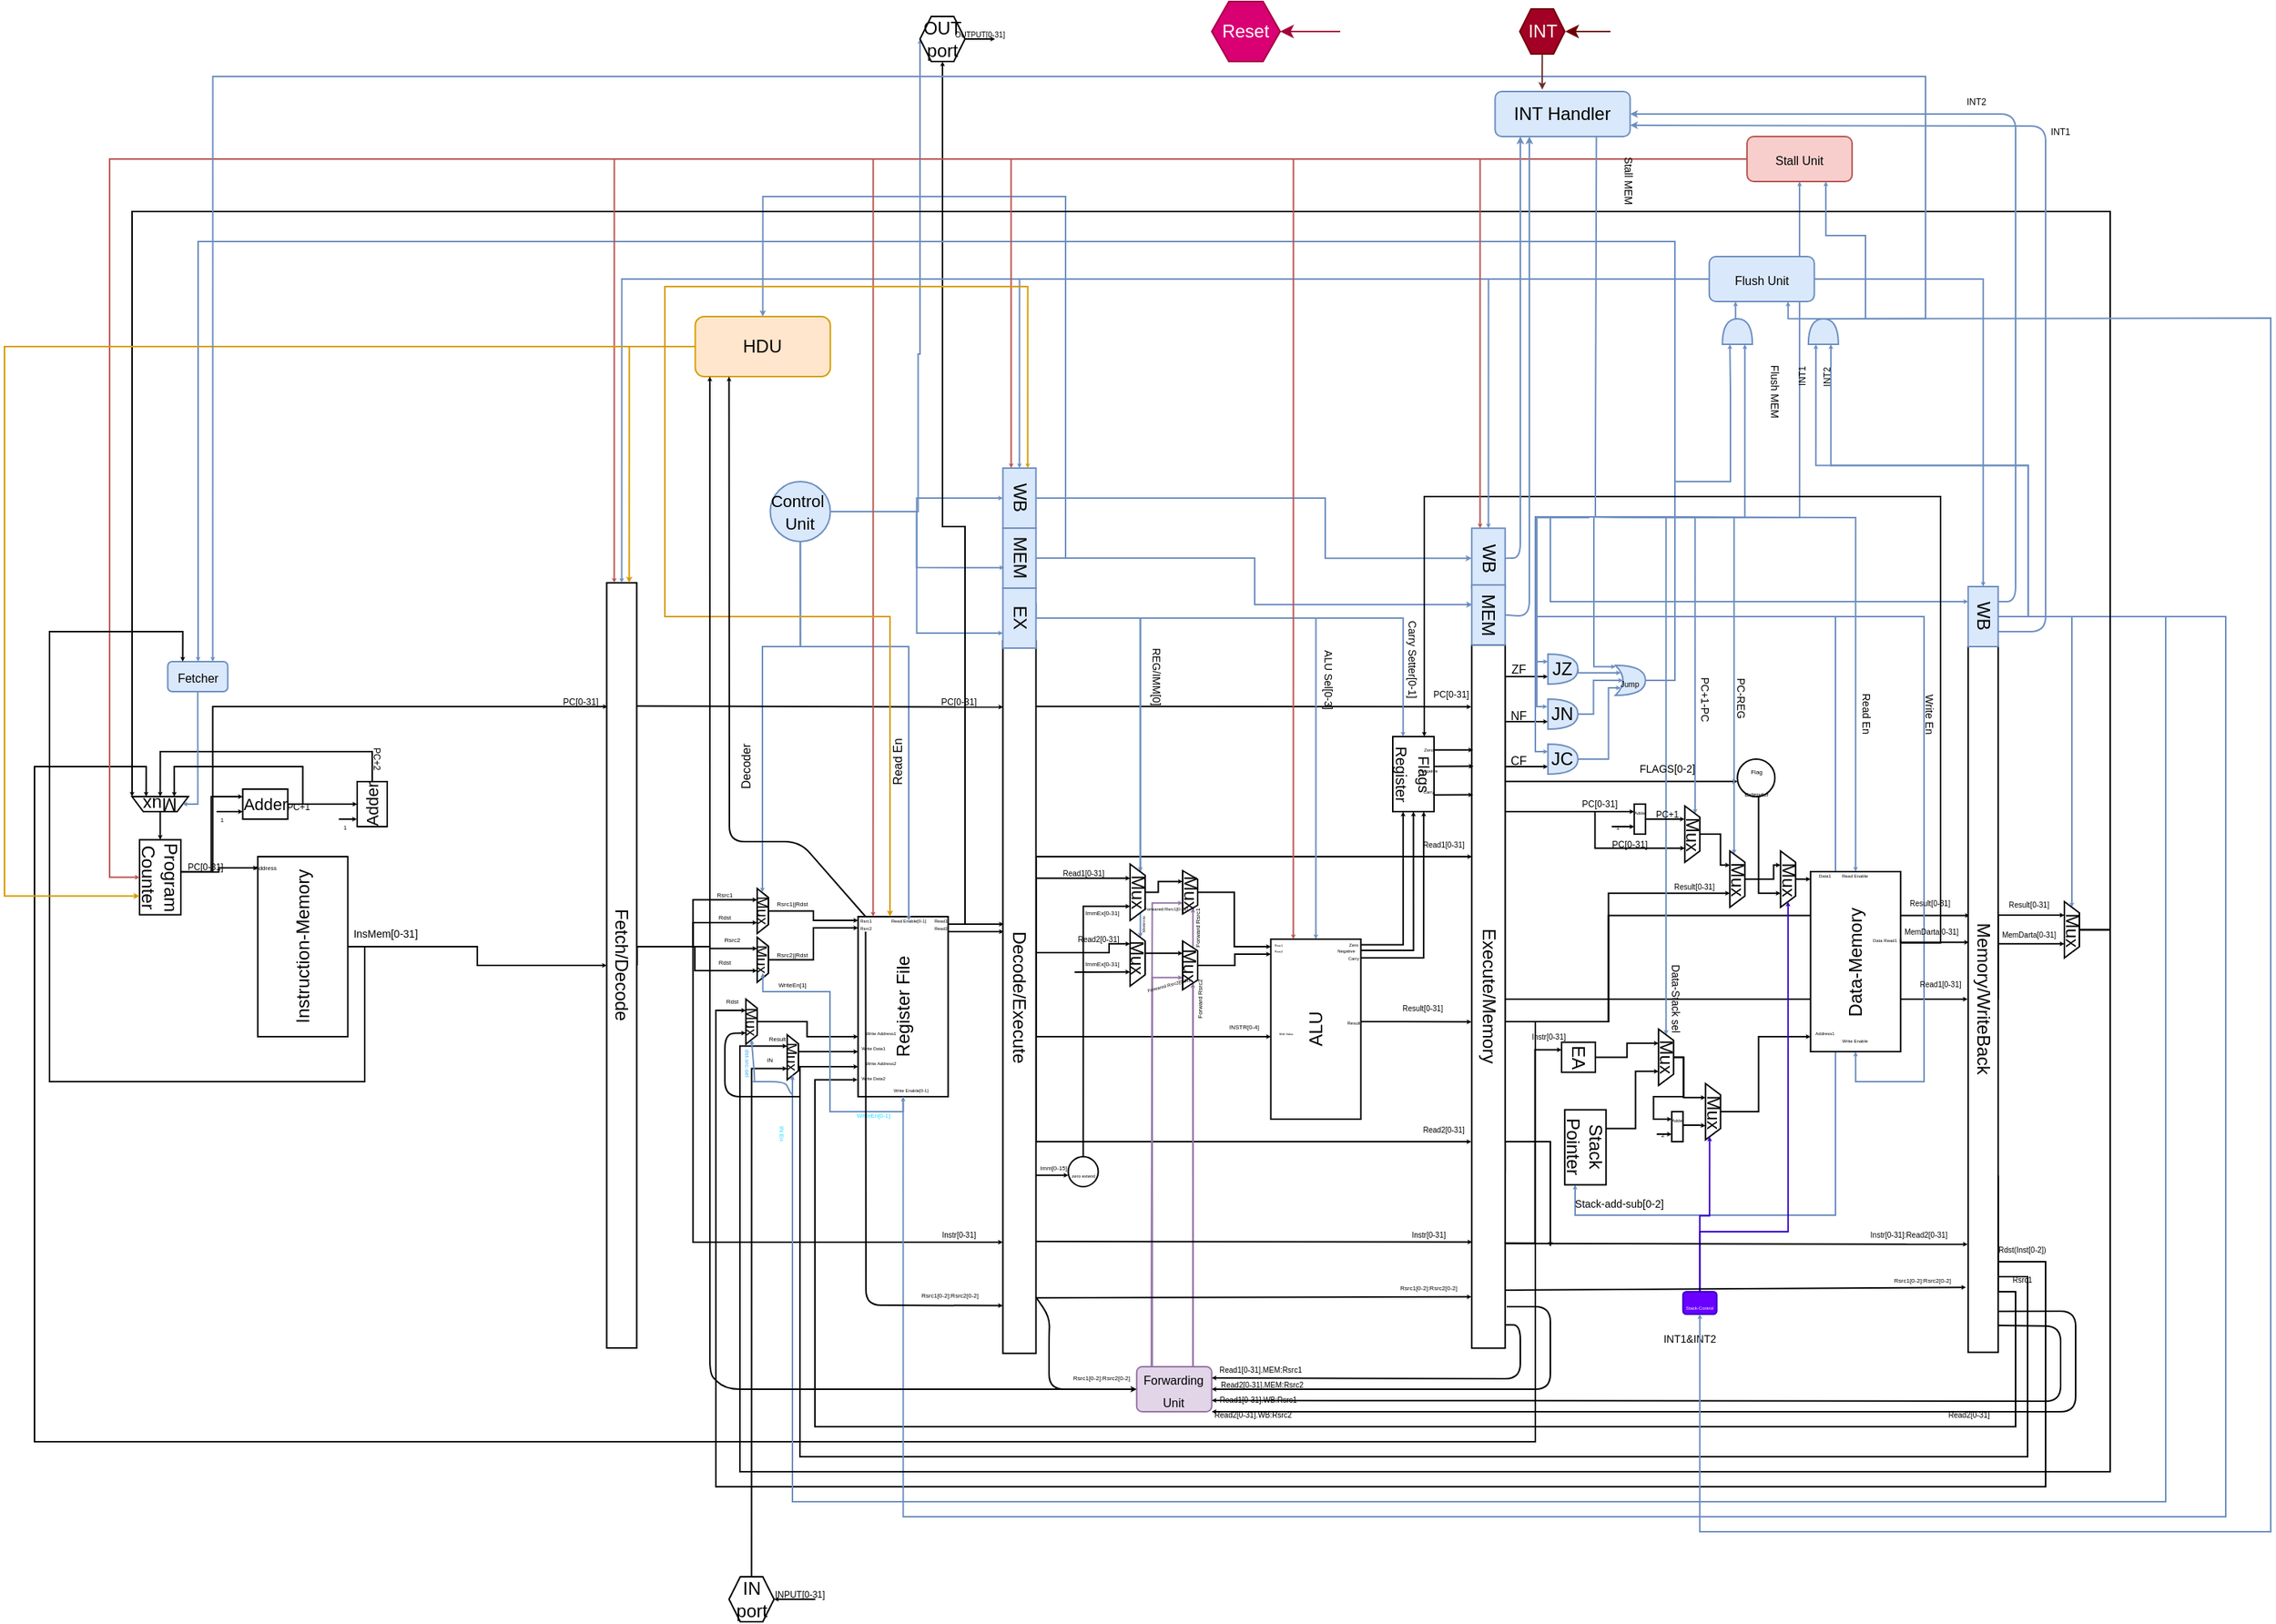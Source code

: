 <mxfile version="12.9.7" type="google"><diagram id="oQ7sqmpI2w5KsExA7DrO" name="Page-1"><mxGraphModel dx="598" dy="313" grid="1" gridSize="10" guides="1" tooltips="1" connect="1" arrows="1" fold="1" page="1" pageScale="1" pageWidth="1920" pageHeight="1200" math="0" shadow="0"><root><mxCell id="0"/><mxCell id="1" parent="0"/><mxCell id="ClrEdZ-DT1WCTvSeayPG-6" value="" style="endArrow=classic;html=1;endSize=0;entryX=0.088;entryY=1.015;entryDx=0;entryDy=0;entryPerimeter=0;exitX=0.092;exitY=-0.013;exitDx=0;exitDy=0;exitPerimeter=0;" edge="1" parent="1" source="ClrEdZ-DT1WCTvSeayPG-48" target="ClrEdZ-DT1WCTvSeayPG-152"><mxGeometry width="50" height="50" relative="1" as="geometry"><mxPoint x="958.75" y="500" as="sourcePoint"/><mxPoint x="1202.902" y="499.995" as="targetPoint"/></mxGeometry></mxCell><mxCell id="ClrEdZ-DT1WCTvSeayPG-7" style="edgeStyle=orthogonalEdgeStyle;rounded=0;orthogonalLoop=1;jettySize=auto;html=1;exitX=0.75;exitY=0;exitDx=0;exitDy=0;entryX=1;entryY=0.25;entryDx=0;entryDy=0;startSize=0;endSize=0;fillColor=#e1d5e7;strokeColor=#9673a6;" edge="1" parent="1" source="ClrEdZ-DT1WCTvSeayPG-135" target="ClrEdZ-DT1WCTvSeayPG-137"><mxGeometry relative="1" as="geometry"><Array as="points"><mxPoint x="1061.75" y="700"/><mxPoint x="1061.75" y="700"/></Array></mxGeometry></mxCell><mxCell id="ClrEdZ-DT1WCTvSeayPG-8" style="edgeStyle=orthogonalEdgeStyle;rounded=0;orthogonalLoop=1;jettySize=auto;html=1;exitX=0.5;exitY=0;exitDx=0;exitDy=0;entryX=0.844;entryY=1.004;entryDx=0;entryDy=0;entryPerimeter=0;startSize=0;endSize=0;" edge="1" parent="1" source="ClrEdZ-DT1WCTvSeayPG-13" target="ClrEdZ-DT1WCTvSeayPG-48"><mxGeometry relative="1" as="geometry"><Array as="points"><mxPoint x="728.75" y="660"/><mxPoint x="728.75" y="857"/></Array></mxGeometry></mxCell><mxCell id="ClrEdZ-DT1WCTvSeayPG-9" style="edgeStyle=orthogonalEdgeStyle;rounded=0;orthogonalLoop=1;jettySize=auto;html=1;exitX=0.5;exitY=0;exitDx=0;exitDy=0;startSize=0;endSize=0;entryX=0.25;entryY=1;entryDx=0;entryDy=0;" edge="1" parent="1" source="ClrEdZ-DT1WCTvSeayPG-13" target="ClrEdZ-DT1WCTvSeayPG-299"><mxGeometry relative="1" as="geometry"><mxPoint x="760" y="660" as="targetPoint"/><Array as="points"><mxPoint x="691" y="660"/><mxPoint x="740" y="660"/><mxPoint x="781" y="661"/></Array></mxGeometry></mxCell><mxCell id="ClrEdZ-DT1WCTvSeayPG-10" style="edgeStyle=orthogonalEdgeStyle;rounded=0;orthogonalLoop=1;jettySize=auto;html=1;exitX=0.5;exitY=0;exitDx=0;exitDy=0;entryX=0.25;entryY=1;entryDx=0;entryDy=0;startSize=0;endSize=0;" edge="1" parent="1" source="ClrEdZ-DT1WCTvSeayPG-13" target="ClrEdZ-DT1WCTvSeayPG-60"><mxGeometry relative="1" as="geometry"><Array as="points"><mxPoint x="728.75" y="660"/><mxPoint x="728.75" y="629"/></Array></mxGeometry></mxCell><mxCell id="ClrEdZ-DT1WCTvSeayPG-11" style="edgeStyle=orthogonalEdgeStyle;rounded=0;orthogonalLoop=1;jettySize=auto;html=1;exitX=0.5;exitY=0;exitDx=0;exitDy=0;entryX=0.75;entryY=1;entryDx=0;entryDy=0;startSize=0;endSize=0;" edge="1" parent="1" source="ClrEdZ-DT1WCTvSeayPG-13" target="ClrEdZ-DT1WCTvSeayPG-60"><mxGeometry relative="1" as="geometry"><Array as="points"><mxPoint x="728.75" y="660"/><mxPoint x="728.75" y="644"/><mxPoint x="771.75" y="644"/></Array></mxGeometry></mxCell><mxCell id="ClrEdZ-DT1WCTvSeayPG-12" style="edgeStyle=orthogonalEdgeStyle;rounded=0;orthogonalLoop=1;jettySize=auto;html=1;exitX=0.5;exitY=0;exitDx=0;exitDy=0;entryX=0.75;entryY=1;entryDx=0;entryDy=0;startSize=0;endSize=0;" edge="1" parent="1" source="ClrEdZ-DT1WCTvSeayPG-13" target="ClrEdZ-DT1WCTvSeayPG-299"><mxGeometry relative="1" as="geometry"><Array as="points"><mxPoint x="691" y="660"/><mxPoint x="730" y="660"/><mxPoint x="730" y="676"/><mxPoint x="772" y="676"/></Array></mxGeometry></mxCell><mxCell id="ClrEdZ-DT1WCTvSeayPG-13" value="Fetch/Decode" style="rounded=0;whiteSpace=wrap;html=1;rotation=90;" vertex="1" parent="1"><mxGeometry x="426.25" y="662.5" width="510" height="20" as="geometry"/></mxCell><mxCell id="ClrEdZ-DT1WCTvSeayPG-14" style="edgeStyle=orthogonalEdgeStyle;rounded=0;jumpSize=0;orthogonalLoop=1;jettySize=auto;html=1;exitX=0.5;exitY=0;exitDx=0;exitDy=0;entryX=0;entryY=0.25;entryDx=0;entryDy=0;startSize=0;endSize=0;" edge="1" parent="1" source="ClrEdZ-DT1WCTvSeayPG-35" target="ClrEdZ-DT1WCTvSeayPG-38"><mxGeometry relative="1" as="geometry"><Array as="points"><mxPoint x="387.75" y="610"/><mxPoint x="407.75" y="610"/><mxPoint x="407.75" y="560"/></Array></mxGeometry></mxCell><mxCell id="ClrEdZ-DT1WCTvSeayPG-15" style="edgeStyle=orthogonalEdgeStyle;rounded=0;orthogonalLoop=1;jettySize=auto;html=1;entryX=0;entryY=0.75;entryDx=0;entryDy=0;endSize=0;startSize=0;exitX=0.429;exitY=-0.008;exitDx=0;exitDy=0;exitPerimeter=0;" edge="1" parent="1" source="ClrEdZ-DT1WCTvSeayPG-35" target="ClrEdZ-DT1WCTvSeayPG-31"><mxGeometry relative="1" as="geometry"><mxPoint x="387.75" y="608" as="sourcePoint"/><Array as="points"><mxPoint x="412.75" y="610"/><mxPoint x="412.75" y="607"/></Array></mxGeometry></mxCell><mxCell id="ClrEdZ-DT1WCTvSeayPG-16" style="edgeStyle=orthogonalEdgeStyle;rounded=0;jumpSize=0;orthogonalLoop=1;jettySize=auto;html=1;exitX=1;exitY=0.5;exitDx=0;exitDy=0;entryX=0.5;entryY=0;entryDx=0;entryDy=0;startSize=0;endSize=0;" edge="1" parent="1" source="ClrEdZ-DT1WCTvSeayPG-38" target="ClrEdZ-DT1WCTvSeayPG-20"><mxGeometry relative="1" as="geometry"/></mxCell><mxCell id="ClrEdZ-DT1WCTvSeayPG-17" style="edgeStyle=orthogonalEdgeStyle;rounded=0;jumpSize=0;orthogonalLoop=1;jettySize=auto;html=1;exitX=0;exitY=0.75;exitDx=0;exitDy=0;startArrow=classic;startFill=1;startSize=0;endArrow=none;endFill=0;endSize=0;" edge="1" parent="1" source="ClrEdZ-DT1WCTvSeayPG-38"><mxGeometry relative="1" as="geometry"><mxPoint x="411.331" y="570" as="targetPoint"/><mxPoint x="411.25" y="590" as="sourcePoint"/></mxGeometry></mxCell><mxCell id="ClrEdZ-DT1WCTvSeayPG-18" style="edgeStyle=orthogonalEdgeStyle;rounded=0;jumpSize=0;orthogonalLoop=1;jettySize=auto;html=1;exitX=1;exitY=0.5;exitDx=0;exitDy=0;entryX=0.5;entryY=1;entryDx=0;entryDy=0;startArrow=none;startFill=0;startSize=0;endArrow=classic;endFill=1;endSize=0;" edge="1" parent="1" source="ClrEdZ-DT1WCTvSeayPG-20" target="ClrEdZ-DT1WCTvSeayPG-22"><mxGeometry relative="1" as="geometry"><Array as="points"><mxPoint x="514.75" y="530"/><mxPoint x="373.75" y="530"/></Array></mxGeometry></mxCell><mxCell id="ClrEdZ-DT1WCTvSeayPG-19" style="edgeStyle=orthogonalEdgeStyle;rounded=0;jumpSize=0;orthogonalLoop=1;jettySize=auto;html=1;startArrow=classic;startFill=1;startSize=0;endArrow=none;endFill=0;endSize=0;" edge="1" parent="1"><mxGeometry relative="1" as="geometry"><mxPoint x="492.75" y="575" as="targetPoint"/><mxPoint x="504.75" y="575" as="sourcePoint"/><Array as="points"><mxPoint x="504.75" y="575"/></Array></mxGeometry></mxCell><mxCell id="ClrEdZ-DT1WCTvSeayPG-20" value="&lt;font style=&quot;font-size: 11px&quot;&gt;Adder&lt;/font&gt;" style="rounded=0;whiteSpace=wrap;html=1;rotation=-90;" vertex="1" parent="1"><mxGeometry x="500" y="555" width="30" height="20" as="geometry"/></mxCell><mxCell id="ClrEdZ-DT1WCTvSeayPG-21" style="edgeStyle=orthogonalEdgeStyle;rounded=0;jumpSize=0;orthogonalLoop=1;jettySize=auto;html=1;exitX=0.5;exitY=0;exitDx=0;exitDy=0;entryX=0;entryY=0.5;entryDx=0;entryDy=0;startSize=0;endSize=0;" edge="1" parent="1" source="ClrEdZ-DT1WCTvSeayPG-22" target="ClrEdZ-DT1WCTvSeayPG-35"><mxGeometry relative="1" as="geometry"/></mxCell><mxCell id="ClrEdZ-DT1WCTvSeayPG-22" value="Mux&lt;br&gt;" style="shape=trapezoid;perimeter=trapezoidPerimeter;whiteSpace=wrap;html=1;rotation=-180;" vertex="1" parent="1"><mxGeometry x="355" y="560" width="37.5" height="10" as="geometry"/></mxCell><mxCell id="ClrEdZ-DT1WCTvSeayPG-23" value="&lt;font style=&quot;font-size: 4px&quot;&gt;1&lt;/font&gt;" style="text;html=1;strokeColor=none;fillColor=none;align=center;verticalAlign=middle;whiteSpace=wrap;rounded=0;" vertex="1" parent="1"><mxGeometry x="411.25" y="570" width="7.5" height="5" as="geometry"/></mxCell><mxCell id="ClrEdZ-DT1WCTvSeayPG-24" value="&lt;font style=&quot;font-size: 4px&quot;&gt;1&lt;/font&gt;" style="text;html=1;strokeColor=none;fillColor=none;align=center;verticalAlign=middle;whiteSpace=wrap;rounded=0;" vertex="1" parent="1"><mxGeometry x="492.5" y="575" width="7.5" height="5" as="geometry"/></mxCell><mxCell id="ClrEdZ-DT1WCTvSeayPG-25" style="edgeStyle=orthogonalEdgeStyle;rounded=0;orthogonalLoop=1;jettySize=auto;html=1;exitX=0.5;exitY=1;exitDx=0;exitDy=0;entryX=0;entryY=0.5;entryDx=0;entryDy=0;startArrow=none;startFill=0;startSize=0;endArrow=classic;endFill=1;endSize=0;fillColor=#dae8fc;strokeColor=#6c8ebf;" edge="1" parent="1" source="ClrEdZ-DT1WCTvSeayPG-26" target="ClrEdZ-DT1WCTvSeayPG-22"><mxGeometry relative="1" as="geometry"><Array as="points"><mxPoint x="398.75" y="565"/></Array></mxGeometry></mxCell><mxCell id="ClrEdZ-DT1WCTvSeayPG-26" value="&lt;font style=&quot;font-size: 8px&quot;&gt;Fetcher&lt;/font&gt;" style="rounded=1;whiteSpace=wrap;html=1;fillColor=#dae8fc;strokeColor=#6c8ebf;" vertex="1" parent="1"><mxGeometry x="378.75" y="470" width="40" height="20" as="geometry"/></mxCell><mxCell id="ClrEdZ-DT1WCTvSeayPG-27" style="edgeStyle=orthogonalEdgeStyle;rounded=0;orthogonalLoop=1;jettySize=auto;html=1;exitX=0.5;exitY=1;exitDx=0;exitDy=0;entryX=0.5;entryY=1;entryDx=0;entryDy=0;endSize=0;" edge="1" parent="1" source="ClrEdZ-DT1WCTvSeayPG-30" target="ClrEdZ-DT1WCTvSeayPG-13"><mxGeometry relative="1" as="geometry"/></mxCell><mxCell id="ClrEdZ-DT1WCTvSeayPG-28" value="" style="group" vertex="1" connectable="0" parent="1"><mxGeometry x="438.75" y="600" width="110" height="120" as="geometry"/></mxCell><mxCell id="ClrEdZ-DT1WCTvSeayPG-29" value="" style="group" vertex="1" connectable="0" parent="ClrEdZ-DT1WCTvSeayPG-28"><mxGeometry width="60" height="120" as="geometry"/></mxCell><object label="Instruction-Memory" placeholders="1" id="ClrEdZ-DT1WCTvSeayPG-30"><mxCell style="rounded=0;whiteSpace=wrap;html=1;rotation=-90;" vertex="1" parent="ClrEdZ-DT1WCTvSeayPG-29"><mxGeometry x="-30" y="30" width="120" height="60" as="geometry"/></mxCell></object><mxCell id="ClrEdZ-DT1WCTvSeayPG-31" value="&lt;font style=&quot;font-size: 4px&quot;&gt;Address&lt;/font&gt;" style="text;html=1;strokeColor=none;fillColor=none;align=center;verticalAlign=middle;whiteSpace=wrap;rounded=0;" vertex="1" parent="ClrEdZ-DT1WCTvSeayPG-29"><mxGeometry width="10" height="10" as="geometry"/></mxCell><mxCell id="ClrEdZ-DT1WCTvSeayPG-32" value="&lt;font style=&quot;font-size: 7px&quot;&gt;InsMem[0-31]&lt;/font&gt;" style="text;html=1;strokeColor=none;fillColor=none;align=center;verticalAlign=middle;whiteSpace=wrap;rounded=0;" vertex="1" parent="ClrEdZ-DT1WCTvSeayPG-28"><mxGeometry x="60" y="40" width="50" height="20" as="geometry"/></mxCell><mxCell id="ClrEdZ-DT1WCTvSeayPG-33" value="" style="group" vertex="1" connectable="0" parent="1"><mxGeometry x="360" y="588.75" width="58.75" height="50" as="geometry"/></mxCell><mxCell id="ClrEdZ-DT1WCTvSeayPG-34" value="" style="group" vertex="1" connectable="0" parent="ClrEdZ-DT1WCTvSeayPG-33"><mxGeometry x="-1.776e-15" width="58.75" height="50" as="geometry"/></mxCell><mxCell id="ClrEdZ-DT1WCTvSeayPG-35" value="Program Counter&lt;br&gt;" style="rounded=0;whiteSpace=wrap;html=1;rotation=90;" vertex="1" parent="ClrEdZ-DT1WCTvSeayPG-34"><mxGeometry x="-11.25" y="11.25" width="50" height="27.5" as="geometry"/></mxCell><mxCell id="ClrEdZ-DT1WCTvSeayPG-36" value="&lt;font style=&quot;font-size: 6px&quot;&gt;PC[0-31]&lt;/font&gt;" style="text;html=1;strokeColor=none;fillColor=none;align=center;verticalAlign=middle;whiteSpace=wrap;rounded=0;" vertex="1" parent="ClrEdZ-DT1WCTvSeayPG-34"><mxGeometry x="28.75" y="11.25" width="30" height="10" as="geometry"/></mxCell><mxCell id="ClrEdZ-DT1WCTvSeayPG-37" value="" style="group" vertex="1" connectable="0" parent="1"><mxGeometry x="428.75" y="555" width="52.5" height="20" as="geometry"/></mxCell><mxCell id="ClrEdZ-DT1WCTvSeayPG-38" value="&lt;font style=&quot;font-size: 11px&quot;&gt;Adder&lt;/font&gt;" style="rounded=0;whiteSpace=wrap;html=1;" vertex="1" parent="ClrEdZ-DT1WCTvSeayPG-37"><mxGeometry width="30" height="20" as="geometry"/></mxCell><mxCell id="ClrEdZ-DT1WCTvSeayPG-39" value="&lt;font style=&quot;font-size: 6px&quot;&gt;PC+1&lt;/font&gt;" style="text;html=1;strokeColor=none;fillColor=none;align=center;verticalAlign=middle;whiteSpace=wrap;rounded=0;" vertex="1" parent="ClrEdZ-DT1WCTvSeayPG-37"><mxGeometry x="22.5" y="5" width="30" height="10" as="geometry"/></mxCell><mxCell id="ClrEdZ-DT1WCTvSeayPG-40" value="&lt;font style=&quot;font-size: 6px&quot;&gt;PC+2&lt;/font&gt;" style="text;html=1;strokeColor=none;fillColor=none;align=center;verticalAlign=middle;whiteSpace=wrap;rounded=0;rotation=90;" vertex="1" parent="1"><mxGeometry x="510" y="530" width="20" height="10" as="geometry"/></mxCell><mxCell id="ClrEdZ-DT1WCTvSeayPG-41" style="edgeStyle=orthogonalEdgeStyle;rounded=0;orthogonalLoop=1;jettySize=auto;html=1;exitX=1;exitY=0.5;exitDx=0;exitDy=0;entryX=0.25;entryY=1;entryDx=0;entryDy=0;startSize=0;endSize=0;" edge="1" parent="1" source="ClrEdZ-DT1WCTvSeayPG-38" target="ClrEdZ-DT1WCTvSeayPG-22"><mxGeometry relative="1" as="geometry"><Array as="points"><mxPoint x="468.75" y="565"/><mxPoint x="468.75" y="540"/><mxPoint x="382.75" y="540"/></Array></mxGeometry></mxCell><mxCell id="ClrEdZ-DT1WCTvSeayPG-42" style="edgeStyle=orthogonalEdgeStyle;rounded=0;orthogonalLoop=1;jettySize=auto;html=1;exitX=0.75;exitY=0;exitDx=0;exitDy=0;entryX=0;entryY=0.616;entryDx=0;entryDy=0;entryPerimeter=0;startSize=0;endSize=0;" edge="1" parent="1" source="ClrEdZ-DT1WCTvSeayPG-48" target="ClrEdZ-DT1WCTvSeayPG-112"><mxGeometry relative="1" as="geometry"/></mxCell><mxCell id="ClrEdZ-DT1WCTvSeayPG-43" style="edgeStyle=orthogonalEdgeStyle;rounded=0;orthogonalLoop=1;jettySize=auto;html=1;exitX=0.5;exitY=0;exitDx=0;exitDy=0;entryX=0.25;entryY=1;entryDx=0;entryDy=0;startSize=0;endSize=0;" edge="1" parent="1" source="ClrEdZ-DT1WCTvSeayPG-48" target="ClrEdZ-DT1WCTvSeayPG-105"><mxGeometry relative="1" as="geometry"><Array as="points"><mxPoint x="957.75" y="614"/></Array></mxGeometry></mxCell><mxCell id="ClrEdZ-DT1WCTvSeayPG-44" style="edgeStyle=orthogonalEdgeStyle;rounded=0;orthogonalLoop=1;jettySize=auto;html=1;exitX=0.5;exitY=0;exitDx=0;exitDy=0;entryX=0.25;entryY=1;entryDx=0;entryDy=0;startSize=0;endSize=0;" edge="1" parent="1" source="ClrEdZ-DT1WCTvSeayPG-48" target="ClrEdZ-DT1WCTvSeayPG-354"><mxGeometry relative="1" as="geometry"><Array as="points"><mxPoint x="957" y="664"/><mxPoint x="1006" y="664"/><mxPoint x="1006" y="658"/></Array></mxGeometry></mxCell><mxCell id="ClrEdZ-DT1WCTvSeayPG-45" style="edgeStyle=orthogonalEdgeStyle;rounded=0;orthogonalLoop=1;jettySize=auto;html=1;exitX=0.5;exitY=0;exitDx=0;exitDy=0;entryX=0;entryY=1;entryDx=0;entryDy=0;startSize=0;endSize=0;" edge="1" parent="1" source="ClrEdZ-DT1WCTvSeayPG-48" target="ClrEdZ-DT1WCTvSeayPG-125"><mxGeometry relative="1" as="geometry"><Array as="points"><mxPoint x="957.75" y="720"/></Array></mxGeometry></mxCell><mxCell id="ClrEdZ-DT1WCTvSeayPG-46" style="edgeStyle=orthogonalEdgeStyle;rounded=0;orthogonalLoop=1;jettySize=auto;html=1;exitX=0.5;exitY=0;exitDx=0;exitDy=0;startSize=0;endSize=0;entryX=0.301;entryY=0.993;entryDx=0;entryDy=0;entryPerimeter=0;" edge="1" parent="1" source="ClrEdZ-DT1WCTvSeayPG-48" target="ClrEdZ-DT1WCTvSeayPG-152"><mxGeometry relative="1" as="geometry"><mxPoint x="1245.75" y="600" as="targetPoint"/><Array as="points"><mxPoint x="956.75" y="600"/></Array></mxGeometry></mxCell><mxCell id="ClrEdZ-DT1WCTvSeayPG-47" style="edgeStyle=orthogonalEdgeStyle;rounded=0;orthogonalLoop=1;jettySize=auto;html=1;exitX=0.5;exitY=0;exitDx=0;exitDy=0;startSize=0;endSize=0;entryX=0.706;entryY=1.016;entryDx=0;entryDy=0;entryPerimeter=0;" edge="1" parent="1" source="ClrEdZ-DT1WCTvSeayPG-48" target="ClrEdZ-DT1WCTvSeayPG-152"><mxGeometry relative="1" as="geometry"><mxPoint x="1238.75" y="789" as="targetPoint"/><Array as="points"><mxPoint x="957.75" y="790"/><mxPoint x="1247.75" y="790"/></Array></mxGeometry></mxCell><mxCell id="ClrEdZ-DT1WCTvSeayPG-48" value="Decode/Execute" style="rounded=0;whiteSpace=wrap;html=1;rotation=90;" vertex="1" parent="1"><mxGeometry x="708.75" y="682.6" width="475" height="22.04" as="geometry"/></mxCell><mxCell id="ClrEdZ-DT1WCTvSeayPG-49" style="edgeStyle=orthogonalEdgeStyle;rounded=0;orthogonalLoop=1;jettySize=auto;html=1;exitX=0.25;exitY=0;exitDx=0;exitDy=0;entryX=0;entryY=0.75;entryDx=0;entryDy=0;startSize=0;endSize=0;fillColor=#dae8fc;strokeColor=#6c8ebf;" edge="1" parent="1" source="ClrEdZ-DT1WCTvSeayPG-53" target="ClrEdZ-DT1WCTvSeayPG-107"><mxGeometry relative="1" as="geometry"><Array as="points"><mxPoint x="957.75" y="441"/><mxPoint x="1201.75" y="441"/></Array></mxGeometry></mxCell><mxCell id="ClrEdZ-DT1WCTvSeayPG-50" style="edgeStyle=orthogonalEdgeStyle;rounded=0;orthogonalLoop=1;jettySize=auto;html=1;exitX=0.5;exitY=0;exitDx=0;exitDy=0;startSize=0;endSize=0;fillColor=#dae8fc;strokeColor=#6c8ebf;" edge="1" parent="1" source="ClrEdZ-DT1WCTvSeayPG-53" target="ClrEdZ-DT1WCTvSeayPG-124"><mxGeometry relative="1" as="geometry"/></mxCell><mxCell id="ClrEdZ-DT1WCTvSeayPG-51" style="edgeStyle=orthogonalEdgeStyle;rounded=0;orthogonalLoop=1;jettySize=auto;html=1;exitX=0.5;exitY=0;exitDx=0;exitDy=0;entryX=0;entryY=0.25;entryDx=0;entryDy=0;startSize=0;endSize=0;fillColor=#dae8fc;strokeColor=#6c8ebf;" edge="1" parent="1" source="ClrEdZ-DT1WCTvSeayPG-53" target="ClrEdZ-DT1WCTvSeayPG-105"><mxGeometry relative="1" as="geometry"/></mxCell><mxCell id="ClrEdZ-DT1WCTvSeayPG-52" style="edgeStyle=orthogonalEdgeStyle;rounded=0;orthogonalLoop=1;jettySize=auto;html=1;exitX=0.5;exitY=0;exitDx=0;exitDy=0;entryX=0;entryY=0.25;entryDx=0;entryDy=0;endSize=0;fillColor=#dae8fc;strokeColor=#6c8ebf;" edge="1" parent="1" source="ClrEdZ-DT1WCTvSeayPG-53" target="ClrEdZ-DT1WCTvSeayPG-354"><mxGeometry relative="1" as="geometry"/></mxCell><mxCell id="ClrEdZ-DT1WCTvSeayPG-53" value="EX" style="rounded=0;whiteSpace=wrap;html=1;rotation=90;fillColor=#dae8fc;strokeColor=#6c8ebf;" vertex="1" parent="1"><mxGeometry x="926.25" y="430.004" width="40" height="22.041" as="geometry"/></mxCell><mxCell id="ClrEdZ-DT1WCTvSeayPG-54" style="edgeStyle=orthogonalEdgeStyle;rounded=0;jumpSize=1;orthogonalLoop=1;jettySize=auto;html=1;exitX=0.5;exitY=0;exitDx=0;exitDy=0;startSize=0;endSize=1;fillColor=#dae8fc;strokeColor=#6c8ebf;" edge="1" parent="1" source="ClrEdZ-DT1WCTvSeayPG-56"><mxGeometry relative="1" as="geometry"><mxPoint x="1248" y="432" as="targetPoint"/><Array as="points"><mxPoint x="1103" y="401"/><mxPoint x="1103" y="432"/></Array></mxGeometry></mxCell><mxCell id="ClrEdZ-DT1WCTvSeayPG-55" style="edgeStyle=orthogonalEdgeStyle;rounded=0;jumpSize=1;orthogonalLoop=1;jettySize=auto;html=1;exitX=0.5;exitY=0;exitDx=0;exitDy=0;entryX=0.5;entryY=0;entryDx=0;entryDy=0;startSize=0;endSize=1;fillColor=#dae8fc;strokeColor=#6c8ebf;" edge="1" parent="1" source="ClrEdZ-DT1WCTvSeayPG-56" target="ClrEdZ-DT1WCTvSeayPG-342"><mxGeometry relative="1" as="geometry"><Array as="points"><mxPoint x="977" y="401"/><mxPoint x="977" y="160"/><mxPoint x="775" y="160"/></Array></mxGeometry></mxCell><mxCell id="ClrEdZ-DT1WCTvSeayPG-56" value="MEM" style="rounded=0;whiteSpace=wrap;html=1;rotation=90;fillColor=#dae8fc;strokeColor=#6c8ebf;" vertex="1" parent="1"><mxGeometry x="926.25" y="390.002" width="40" height="22.041" as="geometry"/></mxCell><mxCell id="ClrEdZ-DT1WCTvSeayPG-57" style="edgeStyle=orthogonalEdgeStyle;rounded=0;jumpSize=1;orthogonalLoop=1;jettySize=auto;html=1;exitX=0.5;exitY=0;exitDx=0;exitDy=0;entryX=0.5;entryY=1;entryDx=0;entryDy=0;startSize=0;endSize=1;fillColor=#dae8fc;strokeColor=#6c8ebf;" edge="1" parent="1" source="ClrEdZ-DT1WCTvSeayPG-58" target="ClrEdZ-DT1WCTvSeayPG-165"><mxGeometry relative="1" as="geometry"><Array as="points"><mxPoint x="1150" y="361"/><mxPoint x="1150" y="401"/></Array></mxGeometry></mxCell><mxCell id="ClrEdZ-DT1WCTvSeayPG-58" value="WB" style="rounded=0;whiteSpace=wrap;html=1;rotation=90;fillColor=#dae8fc;strokeColor=#6c8ebf;" vertex="1" parent="1"><mxGeometry x="926.25" y="350.0" width="40" height="22.041" as="geometry"/></mxCell><mxCell id="ClrEdZ-DT1WCTvSeayPG-59" style="edgeStyle=orthogonalEdgeStyle;rounded=0;orthogonalLoop=1;jettySize=auto;html=1;exitX=0.5;exitY=0;exitDx=0;exitDy=0;entryX=0;entryY=0.25;entryDx=0;entryDy=0;startSize=0;endSize=0;" edge="1" parent="1" source="ClrEdZ-DT1WCTvSeayPG-60" target="ClrEdZ-DT1WCTvSeayPG-81"><mxGeometry relative="1" as="geometry"/></mxCell><mxCell id="ClrEdZ-DT1WCTvSeayPG-60" value="&lt;font style=&quot;line-height: 210% ; font-size: 10px&quot;&gt;Mux&lt;/font&gt;" style="shape=trapezoid;perimeter=trapezoidPerimeter;whiteSpace=wrap;html=1;rotation=90;" vertex="1" parent="1"><mxGeometry x="760.25" y="632.5" width="30" height="7.5" as="geometry"/></mxCell><mxCell id="ClrEdZ-DT1WCTvSeayPG-61" style="edgeStyle=orthogonalEdgeStyle;rounded=0;orthogonalLoop=1;jettySize=auto;html=1;exitX=0.5;exitY=0;exitDx=0;exitDy=0;entryX=0;entryY=0;entryDx=0;entryDy=0;startSize=0;endSize=0;" edge="1" parent="1" source="ClrEdZ-DT1WCTvSeayPG-62" target="ClrEdZ-DT1WCTvSeayPG-73"><mxGeometry relative="1" as="geometry"><Array as="points"><mxPoint x="804.75" y="710"/><mxPoint x="804.75" y="720"/></Array></mxGeometry></mxCell><mxCell id="ClrEdZ-DT1WCTvSeayPG-62" value="&lt;font style=&quot;line-height: 210% ; font-size: 10px&quot;&gt;Mux&lt;/font&gt;" style="shape=trapezoid;perimeter=trapezoidPerimeter;whiteSpace=wrap;html=1;rotation=90;" vertex="1" parent="1"><mxGeometry x="752.75" y="706.25" width="30" height="7.5" as="geometry"/></mxCell><mxCell id="ClrEdZ-DT1WCTvSeayPG-63" value="" style="group" vertex="1" connectable="0" parent="1"><mxGeometry x="828.75" y="630" width="70" height="130" as="geometry"/></mxCell><mxCell id="ClrEdZ-DT1WCTvSeayPG-64" value="" style="group" vertex="1" connectable="0" parent="ClrEdZ-DT1WCTvSeayPG-63"><mxGeometry width="70" height="130" as="geometry"/></mxCell><mxCell id="ClrEdZ-DT1WCTvSeayPG-65" value="" style="group" vertex="1" connectable="0" parent="ClrEdZ-DT1WCTvSeayPG-64"><mxGeometry width="70" height="130" as="geometry"/></mxCell><mxCell id="ClrEdZ-DT1WCTvSeayPG-66" value="" style="group" vertex="1" connectable="0" parent="ClrEdZ-DT1WCTvSeayPG-65"><mxGeometry width="70" height="130" as="geometry"/></mxCell><mxCell id="ClrEdZ-DT1WCTvSeayPG-67" value="" style="group" vertex="1" connectable="0" parent="ClrEdZ-DT1WCTvSeayPG-66"><mxGeometry width="70" height="130" as="geometry"/></mxCell><mxCell id="ClrEdZ-DT1WCTvSeayPG-68" value="" style="group" vertex="1" connectable="0" parent="ClrEdZ-DT1WCTvSeayPG-67"><mxGeometry width="70" height="130" as="geometry"/></mxCell><mxCell id="ClrEdZ-DT1WCTvSeayPG-69" value="" style="group" vertex="1" connectable="0" parent="ClrEdZ-DT1WCTvSeayPG-68"><mxGeometry y="7.5" width="70" height="122.5" as="geometry"/></mxCell><mxCell id="ClrEdZ-DT1WCTvSeayPG-70" value="" style="group" vertex="1" connectable="0" parent="ClrEdZ-DT1WCTvSeayPG-69"><mxGeometry x="10.0" y="2.5" width="60" height="120" as="geometry"/></mxCell><mxCell id="ClrEdZ-DT1WCTvSeayPG-71" value="Register File&lt;br&gt;" style="rounded=0;whiteSpace=wrap;html=1;rotation=-90;" vertex="1" parent="ClrEdZ-DT1WCTvSeayPG-70"><mxGeometry x="-30.0" y="30" width="120" height="60" as="geometry"/></mxCell><mxCell id="ClrEdZ-DT1WCTvSeayPG-72" value="&lt;font style=&quot;font-size: 3px&quot;&gt;Write Address1&lt;/font&gt;" style="text;html=1;strokeColor=none;fillColor=none;align=center;verticalAlign=middle;whiteSpace=wrap;rounded=0;" vertex="1" parent="ClrEdZ-DT1WCTvSeayPG-70"><mxGeometry y="70" width="30" height="10" as="geometry"/></mxCell><mxCell id="ClrEdZ-DT1WCTvSeayPG-73" value="&lt;font style=&quot;font-size: 3px&quot;&gt;Write Data1&lt;/font&gt;" style="text;html=1;strokeColor=none;fillColor=none;align=center;verticalAlign=middle;whiteSpace=wrap;rounded=0;" vertex="1" parent="ClrEdZ-DT1WCTvSeayPG-70"><mxGeometry x="3.553e-15" y="80" width="20" height="10" as="geometry"/></mxCell><mxCell id="ClrEdZ-DT1WCTvSeayPG-74" value="&lt;font&gt;&lt;font style=&quot;font-size: 3px&quot;&gt;Write Address2&lt;/font&gt;&lt;br&gt;&lt;/font&gt;" style="text;html=1;strokeColor=none;fillColor=none;align=center;verticalAlign=middle;whiteSpace=wrap;rounded=0;" vertex="1" parent="ClrEdZ-DT1WCTvSeayPG-70"><mxGeometry y="90" width="30" height="10" as="geometry"/></mxCell><mxCell id="ClrEdZ-DT1WCTvSeayPG-75" value="&lt;font style=&quot;font-size: 3px&quot;&gt;Write Data2&lt;/font&gt;" style="text;html=1;strokeColor=none;fillColor=none;align=center;verticalAlign=middle;whiteSpace=wrap;rounded=0;" vertex="1" parent="ClrEdZ-DT1WCTvSeayPG-70"><mxGeometry x="3.553e-15" y="100" width="20" height="10" as="geometry"/></mxCell><mxCell id="ClrEdZ-DT1WCTvSeayPG-76" value="&lt;span style=&quot;font-size: 3px&quot;&gt;Write Enable[0-1]&lt;/span&gt;" style="text;html=1;strokeColor=none;fillColor=none;align=center;verticalAlign=middle;whiteSpace=wrap;rounded=0;" vertex="1" parent="ClrEdZ-DT1WCTvSeayPG-70"><mxGeometry x="20" y="110" width="30" height="5" as="geometry"/></mxCell><mxCell id="ClrEdZ-DT1WCTvSeayPG-77" value="&lt;font style=&quot;font-size: 3px&quot;&gt;Read1&lt;/font&gt;" style="text;html=1;strokeColor=none;fillColor=none;align=center;verticalAlign=middle;whiteSpace=wrap;rounded=0;" vertex="1" parent="ClrEdZ-DT1WCTvSeayPG-69"><mxGeometry x="60" y="-2.5" width="10" height="10" as="geometry"/></mxCell><mxCell id="ClrEdZ-DT1WCTvSeayPG-78" value="&lt;font style=&quot;font-size: 3px&quot;&gt;Read2&lt;/font&gt;" style="text;html=1;strokeColor=none;fillColor=none;align=center;verticalAlign=middle;whiteSpace=wrap;rounded=0;" vertex="1" parent="ClrEdZ-DT1WCTvSeayPG-69"><mxGeometry x="60" y="2.5" width="10" height="10" as="geometry"/></mxCell><mxCell id="ClrEdZ-DT1WCTvSeayPG-79" value="&lt;span style=&quot;font-size: 3px&quot;&gt;Read Enable[0-1]&lt;/span&gt;" style="text;html=1;strokeColor=none;fillColor=none;align=center;verticalAlign=middle;whiteSpace=wrap;rounded=0;" vertex="1" parent="ClrEdZ-DT1WCTvSeayPG-69"><mxGeometry x="27.5" width="32.5" height="5" as="geometry"/></mxCell><mxCell id="ClrEdZ-DT1WCTvSeayPG-80" value="&lt;font style=&quot;font-size: 3px&quot;&gt;Rsrc1&lt;/font&gt;" style="text;html=1;strokeColor=none;fillColor=none;align=center;verticalAlign=middle;whiteSpace=wrap;rounded=0;" vertex="1" parent="ClrEdZ-DT1WCTvSeayPG-68"><mxGeometry x="10" y="10" width="10" as="geometry"/></mxCell><mxCell id="ClrEdZ-DT1WCTvSeayPG-81" value="&lt;font style=&quot;font-size: 3px&quot;&gt;Rsrc2&lt;/font&gt;" style="text;html=1;strokeColor=none;fillColor=none;align=center;verticalAlign=middle;whiteSpace=wrap;rounded=0;" vertex="1" parent="ClrEdZ-DT1WCTvSeayPG-68"><mxGeometry x="10" y="10" width="10" height="10" as="geometry"/></mxCell><mxCell id="ClrEdZ-DT1WCTvSeayPG-82" style="edgeStyle=orthogonalEdgeStyle;rounded=0;orthogonalLoop=1;jettySize=auto;html=1;exitX=0.5;exitY=0;exitDx=0;exitDy=0;startSize=0;endSize=0;entryX=0;entryY=0;entryDx=0;entryDy=0;" edge="1" parent="1" source="ClrEdZ-DT1WCTvSeayPG-83" target="ClrEdZ-DT1WCTvSeayPG-74"><mxGeometry relative="1" as="geometry"><mxPoint x="838.75" y="740" as="targetPoint"/><Array as="points"><mxPoint x="798.75" y="730"/></Array></mxGeometry></mxCell><mxCell id="ClrEdZ-DT1WCTvSeayPG-83" value="&lt;font style=&quot;line-height: 210% ; font-size: 10px&quot;&gt;Mux&lt;/font&gt;" style="shape=trapezoid;perimeter=trapezoidPerimeter;whiteSpace=wrap;html=1;rotation=90;" vertex="1" parent="1"><mxGeometry x="780.25" y="730" width="30" height="7.5" as="geometry"/></mxCell><mxCell id="ClrEdZ-DT1WCTvSeayPG-84" value="&lt;font style=&quot;font-size: 4px&quot;&gt;Rsrc1||Rdst&lt;/font&gt;" style="text;html=1;strokeColor=none;fillColor=none;align=center;verticalAlign=middle;whiteSpace=wrap;rounded=0;" vertex="1" parent="1"><mxGeometry x="775.25" y="618.75" width="40" height="20" as="geometry"/></mxCell><mxCell id="ClrEdZ-DT1WCTvSeayPG-85" style="edgeStyle=orthogonalEdgeStyle;rounded=0;orthogonalLoop=1;jettySize=auto;html=1;exitX=1;exitY=0.5;exitDx=0;exitDy=0;startArrow=classic;startFill=1;startSize=0;endArrow=none;endFill=0;endSize=0;" edge="1" parent="1" source="ClrEdZ-DT1WCTvSeayPG-87"><mxGeometry relative="1" as="geometry"><mxPoint x="810.25" y="1095" as="targetPoint"/></mxGeometry></mxCell><mxCell id="ClrEdZ-DT1WCTvSeayPG-86" style="edgeStyle=orthogonalEdgeStyle;rounded=0;orthogonalLoop=1;jettySize=auto;html=1;exitX=0.5;exitY=0;exitDx=0;exitDy=0;startSize=0;endSize=0;entryX=0.75;entryY=1;entryDx=0;entryDy=0;" edge="1" parent="1" source="ClrEdZ-DT1WCTvSeayPG-87" target="ClrEdZ-DT1WCTvSeayPG-83"><mxGeometry relative="1" as="geometry"><mxPoint x="775.75" y="737.143" as="targetPoint"/></mxGeometry></mxCell><mxCell id="ClrEdZ-DT1WCTvSeayPG-87" value="IN port" style="shape=hexagon;perimeter=hexagonPerimeter2;whiteSpace=wrap;html=1;" vertex="1" parent="1"><mxGeometry x="752.75" y="1080" width="30" height="30" as="geometry"/></mxCell><mxCell id="ClrEdZ-DT1WCTvSeayPG-88" value="&lt;font style=&quot;font-size: 6px&quot;&gt;INPUT[0-31]&lt;/font&gt;" style="text;html=1;strokeColor=none;fillColor=none;align=center;verticalAlign=middle;whiteSpace=wrap;rounded=0;" vertex="1" parent="1"><mxGeometry x="780.25" y="1080" width="40" height="20" as="geometry"/></mxCell><mxCell id="ClrEdZ-DT1WCTvSeayPG-89" style="edgeStyle=orthogonalEdgeStyle;rounded=0;orthogonalLoop=1;jettySize=auto;html=1;exitX=1;exitY=0.5;exitDx=0;exitDy=0;entryX=0.5;entryY=1;entryDx=0;entryDy=0;startSize=0;endSize=0;fillColor=#dae8fc;strokeColor=#6c8ebf;" edge="1" parent="1" source="ClrEdZ-DT1WCTvSeayPG-95" target="ClrEdZ-DT1WCTvSeayPG-58"><mxGeometry relative="1" as="geometry"/></mxCell><mxCell id="ClrEdZ-DT1WCTvSeayPG-90" style="edgeStyle=orthogonalEdgeStyle;rounded=0;orthogonalLoop=1;jettySize=auto;html=1;exitX=1;exitY=0.5;exitDx=0;exitDy=0;entryX=0.658;entryY=0.961;entryDx=0;entryDy=0;entryPerimeter=0;startSize=0;endSize=0;fillColor=#dae8fc;strokeColor=#6c8ebf;" edge="1" parent="1" source="ClrEdZ-DT1WCTvSeayPG-95" target="ClrEdZ-DT1WCTvSeayPG-56"><mxGeometry relative="1" as="geometry"/></mxCell><mxCell id="ClrEdZ-DT1WCTvSeayPG-91" style="edgeStyle=orthogonalEdgeStyle;rounded=0;orthogonalLoop=1;jettySize=auto;html=1;exitX=1;exitY=0.5;exitDx=0;exitDy=0;entryX=0.75;entryY=1;entryDx=0;entryDy=0;startSize=0;endSize=0;fillColor=#dae8fc;strokeColor=#6c8ebf;" edge="1" parent="1" source="ClrEdZ-DT1WCTvSeayPG-95" target="ClrEdZ-DT1WCTvSeayPG-53"><mxGeometry relative="1" as="geometry"/></mxCell><mxCell id="ClrEdZ-DT1WCTvSeayPG-92" style="edgeStyle=orthogonalEdgeStyle;rounded=0;orthogonalLoop=1;jettySize=auto;html=1;exitX=1;exitY=0.5;exitDx=0;exitDy=0;entryX=0;entryY=0.5;entryDx=0;entryDy=0;startSize=0;endSize=0;fillColor=#dae8fc;strokeColor=#6c8ebf;" edge="1" parent="1" source="ClrEdZ-DT1WCTvSeayPG-95" target="ClrEdZ-DT1WCTvSeayPG-97"><mxGeometry relative="1" as="geometry"><Array as="points"><mxPoint x="878.75" y="370"/><mxPoint x="878.75" y="265"/></Array></mxGeometry></mxCell><mxCell id="ClrEdZ-DT1WCTvSeayPG-93" style="edgeStyle=orthogonalEdgeStyle;rounded=0;orthogonalLoop=1;jettySize=auto;html=1;exitX=0.5;exitY=1;exitDx=0;exitDy=0;entryX=0.5;entryY=1;entryDx=0;entryDy=0;startSize=0;endSize=0;fillColor=#dae8fc;strokeColor=#6c8ebf;" edge="1" parent="1" source="ClrEdZ-DT1WCTvSeayPG-95" target="ClrEdZ-DT1WCTvSeayPG-79"><mxGeometry relative="1" as="geometry"><Array as="points"><mxPoint x="800" y="460"/><mxPoint x="873" y="460"/></Array></mxGeometry></mxCell><mxCell id="ClrEdZ-DT1WCTvSeayPG-94" style="edgeStyle=orthogonalEdgeStyle;rounded=0;orthogonalLoop=1;jettySize=auto;html=1;exitX=0.5;exitY=1;exitDx=0;exitDy=0;entryX=0;entryY=0.25;entryDx=0;entryDy=0;startSize=0;endSize=0;fillColor=#dae8fc;strokeColor=#6c8ebf;" edge="1" parent="1" source="ClrEdZ-DT1WCTvSeayPG-95" target="ClrEdZ-DT1WCTvSeayPG-84"><mxGeometry relative="1" as="geometry"><Array as="points"><mxPoint x="800" y="460"/><mxPoint x="775" y="460"/><mxPoint x="775" y="624"/></Array></mxGeometry></mxCell><mxCell id="ClrEdZ-DT1WCTvSeayPG-95" value="&lt;font style=&quot;font-size: 11px&quot;&gt;Control&amp;nbsp;&lt;br&gt;Unit&lt;/font&gt;" style="ellipse;whiteSpace=wrap;html=1;aspect=fixed;fillColor=#dae8fc;strokeColor=#6c8ebf;" vertex="1" parent="1"><mxGeometry x="780.25" y="350" width="40" height="40" as="geometry"/></mxCell><mxCell id="ClrEdZ-DT1WCTvSeayPG-96" style="edgeStyle=orthogonalEdgeStyle;rounded=0;orthogonalLoop=1;jettySize=auto;html=1;exitX=1;exitY=0.5;exitDx=0;exitDy=0;startSize=0;endSize=0;" edge="1" parent="1" source="ClrEdZ-DT1WCTvSeayPG-97"><mxGeometry relative="1" as="geometry"><mxPoint x="930" y="55.056" as="targetPoint"/></mxGeometry></mxCell><mxCell id="ClrEdZ-DT1WCTvSeayPG-97" value="OUT port" style="shape=hexagon;perimeter=hexagonPerimeter2;whiteSpace=wrap;html=1;" vertex="1" parent="1"><mxGeometry x="880" y="40" width="30" height="30" as="geometry"/></mxCell><mxCell id="ClrEdZ-DT1WCTvSeayPG-98" value="&lt;font style=&quot;font-size: 5px&quot;&gt;OUTPUT[0-31]&lt;/font&gt;" style="text;html=1;strokeColor=none;fillColor=none;align=center;verticalAlign=middle;whiteSpace=wrap;rounded=0;" vertex="1" parent="1"><mxGeometry x="900" y="40" width="40" height="20" as="geometry"/></mxCell><mxCell id="ClrEdZ-DT1WCTvSeayPG-99" style="edgeStyle=orthogonalEdgeStyle;rounded=0;orthogonalLoop=1;jettySize=auto;html=1;exitX=1;exitY=0.5;exitDx=0;exitDy=0;startSize=0;endSize=0;entryX=0.5;entryY=1;entryDx=0;entryDy=0;" edge="1" parent="1" source="ClrEdZ-DT1WCTvSeayPG-78" target="ClrEdZ-DT1WCTvSeayPG-97"><mxGeometry relative="1" as="geometry"><mxPoint x="918.75" y="280" as="targetPoint"/><Array as="points"><mxPoint x="910" y="645"/><mxPoint x="910" y="380"/><mxPoint x="895" y="380"/></Array></mxGeometry></mxCell><mxCell id="ClrEdZ-DT1WCTvSeayPG-100" style="edgeStyle=orthogonalEdgeStyle;rounded=0;orthogonalLoop=1;jettySize=auto;html=1;exitX=1;exitY=1;exitDx=0;exitDy=0;startSize=0;endSize=0;" edge="1" parent="1" source="ClrEdZ-DT1WCTvSeayPG-78"><mxGeometry relative="1" as="geometry"><mxPoint x="935.75" y="650" as="targetPoint"/></mxGeometry></mxCell><mxCell id="ClrEdZ-DT1WCTvSeayPG-101" style="edgeStyle=orthogonalEdgeStyle;rounded=0;orthogonalLoop=1;jettySize=auto;html=1;exitX=1;exitY=0.5;exitDx=0;exitDy=0;startSize=0;endSize=0;" edge="1" parent="1" source="ClrEdZ-DT1WCTvSeayPG-78"><mxGeometry relative="1" as="geometry"><mxPoint x="935.75" y="645" as="targetPoint"/></mxGeometry></mxCell><mxCell id="ClrEdZ-DT1WCTvSeayPG-102" value="&lt;font style=&quot;font-size: 2px&quot;&gt;Rsrc2&lt;br&gt;&lt;/font&gt;" style="text;html=1;strokeColor=none;fillColor=none;align=center;verticalAlign=middle;whiteSpace=wrap;rounded=0;" vertex="1" parent="1"><mxGeometry x="1113.75" y="655" width="10" height="10" as="geometry"/></mxCell><mxCell id="ClrEdZ-DT1WCTvSeayPG-103" value="&lt;font style=&quot;font-size: 2px&quot;&gt;Rsrc1&lt;/font&gt;" style="text;html=1;strokeColor=none;fillColor=none;align=center;verticalAlign=middle;whiteSpace=wrap;rounded=0;" vertex="1" parent="1"><mxGeometry x="1113.75" y="652.5" width="10" height="7.5" as="geometry"/></mxCell><mxCell id="ClrEdZ-DT1WCTvSeayPG-104" style="edgeStyle=orthogonalEdgeStyle;rounded=0;orthogonalLoop=1;jettySize=auto;html=1;exitX=0.5;exitY=0;exitDx=0;exitDy=0;entryX=0.25;entryY=1;entryDx=0;entryDy=0;startSize=0;endSize=0;" edge="1" parent="1" source="ClrEdZ-DT1WCTvSeayPG-105" target="ClrEdZ-DT1WCTvSeayPG-137"><mxGeometry relative="1" as="geometry"><Array as="points"><mxPoint x="1038.75" y="624"/><mxPoint x="1038.75" y="617"/></Array></mxGeometry></mxCell><mxCell id="ClrEdZ-DT1WCTvSeayPG-105" value="Mux&lt;br&gt;" style="shape=trapezoid;perimeter=trapezoidPerimeter;whiteSpace=wrap;html=1;rotation=90;" vertex="1" parent="1"><mxGeometry x="1006.25" y="618.75" width="37.5" height="10" as="geometry"/></mxCell><mxCell id="ClrEdZ-DT1WCTvSeayPG-106" value="" style="group" vertex="1" connectable="0" parent="1"><mxGeometry x="1195" y="520" width="28.75" height="50" as="geometry"/></mxCell><mxCell id="ClrEdZ-DT1WCTvSeayPG-107" value="&lt;font style=&quot;font-size: 10px&quot;&gt;Flags Register&lt;/font&gt;" style="rounded=0;whiteSpace=wrap;html=1;rotation=90;" vertex="1" parent="ClrEdZ-DT1WCTvSeayPG-106"><mxGeometry x="-11.25" y="11.25" width="50" height="27.5" as="geometry"/></mxCell><mxCell id="ClrEdZ-DT1WCTvSeayPG-108" value="&lt;font style=&quot;font-size: 3px&quot;&gt;Zero&lt;/font&gt;" style="text;html=1;strokeColor=none;fillColor=none;align=center;verticalAlign=middle;whiteSpace=wrap;rounded=0;" vertex="1" parent="ClrEdZ-DT1WCTvSeayPG-106"><mxGeometry x="18.75" y="1.25" width="10" height="10" as="geometry"/></mxCell><mxCell id="ClrEdZ-DT1WCTvSeayPG-109" value="&lt;font style=&quot;font-size: 3px&quot;&gt;Negative&lt;/font&gt;" style="text;html=1;strokeColor=none;fillColor=none;align=center;verticalAlign=middle;whiteSpace=wrap;rounded=0;" vertex="1" parent="ClrEdZ-DT1WCTvSeayPG-106"><mxGeometry x="18.75" y="15" width="10" height="10" as="geometry"/></mxCell><mxCell id="ClrEdZ-DT1WCTvSeayPG-110" value="&lt;font style=&quot;font-size: 3px&quot;&gt;Carry&lt;/font&gt;" style="text;html=1;strokeColor=none;fillColor=none;align=center;verticalAlign=middle;whiteSpace=wrap;rounded=0;" vertex="1" parent="ClrEdZ-DT1WCTvSeayPG-106"><mxGeometry x="18.75" y="28.75" width="10" height="10" as="geometry"/></mxCell><mxCell id="ClrEdZ-DT1WCTvSeayPG-111" style="edgeStyle=orthogonalEdgeStyle;rounded=0;orthogonalLoop=1;jettySize=auto;html=1;exitX=0.5;exitY=0;exitDx=0;exitDy=0;entryX=0.75;entryY=1;entryDx=0;entryDy=0;startSize=0;endSize=0;" edge="1" parent="1" source="ClrEdZ-DT1WCTvSeayPG-112" target="ClrEdZ-DT1WCTvSeayPG-105"><mxGeometry relative="1" as="geometry"/></mxCell><mxCell id="ClrEdZ-DT1WCTvSeayPG-112" value="&lt;font style=&quot;font-size: 3px&quot;&gt;zero extend&lt;/font&gt;" style="ellipse;whiteSpace=wrap;html=1;" vertex="1" parent="1"><mxGeometry x="978.75" y="800" width="20" height="20" as="geometry"/></mxCell><mxCell id="ClrEdZ-DT1WCTvSeayPG-113" value="" style="group" vertex="1" connectable="0" parent="1"><mxGeometry x="1113.75" y="651.25" width="60" height="123.75" as="geometry"/></mxCell><mxCell id="ClrEdZ-DT1WCTvSeayPG-114" value="" style="group" vertex="1" connectable="0" parent="ClrEdZ-DT1WCTvSeayPG-113"><mxGeometry width="60" height="123.75" as="geometry"/></mxCell><mxCell id="ClrEdZ-DT1WCTvSeayPG-115" value="" style="group" vertex="1" connectable="0" parent="ClrEdZ-DT1WCTvSeayPG-114"><mxGeometry width="60" height="123.75" as="geometry"/></mxCell><mxCell id="ClrEdZ-DT1WCTvSeayPG-116" value="" style="group" vertex="1" connectable="0" parent="ClrEdZ-DT1WCTvSeayPG-115"><mxGeometry y="1.25" width="60" height="122.5" as="geometry"/></mxCell><mxCell id="ClrEdZ-DT1WCTvSeayPG-117" value="&lt;font style=&quot;font-size: 2px&quot;&gt;Zero&lt;/font&gt;" style="text;html=1;strokeColor=none;fillColor=none;align=center;verticalAlign=middle;whiteSpace=wrap;rounded=0;" vertex="1" parent="ClrEdZ-DT1WCTvSeayPG-116"><mxGeometry x="50" width="10" height="7.5" as="geometry"/></mxCell><mxCell id="ClrEdZ-DT1WCTvSeayPG-118" value="&lt;font style=&quot;font-size: 2px&quot;&gt;Negative&lt;/font&gt;" style="text;html=1;strokeColor=none;fillColor=none;align=center;verticalAlign=middle;whiteSpace=wrap;rounded=0;" vertex="1" parent="ClrEdZ-DT1WCTvSeayPG-116"><mxGeometry x="50" y="3.75" width="10" height="7.5" as="geometry"/></mxCell><mxCell id="ClrEdZ-DT1WCTvSeayPG-119" value="&lt;span style=&quot;font-size: 2px&quot;&gt;Carry&lt;/span&gt;" style="text;html=1;strokeColor=none;fillColor=none;align=center;verticalAlign=middle;whiteSpace=wrap;rounded=0;" vertex="1" parent="ClrEdZ-DT1WCTvSeayPG-116"><mxGeometry x="50" y="7.5" width="10" height="7.5" as="geometry"/></mxCell><mxCell id="ClrEdZ-DT1WCTvSeayPG-120" value="" style="group" vertex="1" connectable="0" parent="ClrEdZ-DT1WCTvSeayPG-116"><mxGeometry x="-3.553e-15" y="2.5" width="60.0" height="120" as="geometry"/></mxCell><mxCell id="ClrEdZ-DT1WCTvSeayPG-121" value="&lt;font style=&quot;font-size: 2px&quot;&gt;Result&lt;/font&gt;" style="text;html=1;strokeColor=none;fillColor=none;align=center;verticalAlign=middle;whiteSpace=wrap;rounded=0;" vertex="1" parent="ClrEdZ-DT1WCTvSeayPG-120"><mxGeometry x="50" y="50" width="10" height="10" as="geometry"/></mxCell><mxCell id="ClrEdZ-DT1WCTvSeayPG-122" value="" style="group" vertex="1" connectable="0" parent="ClrEdZ-DT1WCTvSeayPG-120"><mxGeometry width="60.0" height="120" as="geometry"/></mxCell><mxCell id="ClrEdZ-DT1WCTvSeayPG-123" value="" style="group" vertex="1" connectable="0" parent="ClrEdZ-DT1WCTvSeayPG-122"><mxGeometry width="60.0" height="120" as="geometry"/></mxCell><mxCell id="ClrEdZ-DT1WCTvSeayPG-124" value="ALU&lt;br&gt;" style="rounded=0;whiteSpace=wrap;html=1;rotation=-90;" vertex="1" parent="ClrEdZ-DT1WCTvSeayPG-123"><mxGeometry x="-30.0" y="30" width="120" height="60" as="geometry"/></mxCell><mxCell id="ClrEdZ-DT1WCTvSeayPG-125" value="&lt;font style=&quot;font-size: 2px&quot;&gt;Shift Value&lt;/font&gt;" style="text;html=1;strokeColor=none;fillColor=none;align=center;verticalAlign=middle;whiteSpace=wrap;rounded=0;" vertex="1" parent="ClrEdZ-DT1WCTvSeayPG-123"><mxGeometry y="55" width="20" height="10" as="geometry"/></mxCell><mxCell id="ClrEdZ-DT1WCTvSeayPG-126" value="&lt;font style=&quot;font-size: 3px&quot;&gt;Negative&lt;/font&gt;" style="text;html=1;strokeColor=none;fillColor=none;align=center;verticalAlign=middle;whiteSpace=wrap;rounded=0;" vertex="1" parent="ClrEdZ-DT1WCTvSeayPG-123"><mxGeometry x="40" width="20" height="10" as="geometry"/></mxCell><mxCell id="ClrEdZ-DT1WCTvSeayPG-127" value="&lt;font style=&quot;font-size: 3px&quot;&gt;Result&lt;/font&gt;" style="text;html=1;strokeColor=none;fillColor=none;align=center;verticalAlign=middle;whiteSpace=wrap;rounded=0;" vertex="1" parent="ClrEdZ-DT1WCTvSeayPG-123"><mxGeometry x="50" y="50" width="10" height="5" as="geometry"/></mxCell><mxCell id="ClrEdZ-DT1WCTvSeayPG-128" value="&lt;font style=&quot;font-size: 3px&quot;&gt;Carry&lt;/font&gt;" style="text;html=1;strokeColor=none;fillColor=none;align=center;verticalAlign=middle;whiteSpace=wrap;rounded=0;" vertex="1" parent="ClrEdZ-DT1WCTvSeayPG-123"><mxGeometry x="50" y="10" width="10" as="geometry"/></mxCell><mxCell id="ClrEdZ-DT1WCTvSeayPG-129" value="&lt;font style=&quot;font-size: 3px&quot;&gt;Zero&lt;/font&gt;" style="text;html=1;strokeColor=none;fillColor=none;align=center;verticalAlign=middle;whiteSpace=wrap;rounded=0;" vertex="1" parent="ClrEdZ-DT1WCTvSeayPG-116"><mxGeometry x="50" y="-1.25" width="10" height="10" as="geometry"/></mxCell><mxCell id="ClrEdZ-DT1WCTvSeayPG-130" value="&lt;font style=&quot;font-size: 2px&quot;&gt;Rsrc1&lt;/font&gt;" style="text;html=1;strokeColor=none;fillColor=none;align=center;verticalAlign=middle;whiteSpace=wrap;rounded=0;" vertex="1" parent="ClrEdZ-DT1WCTvSeayPG-115"><mxGeometry width="10" height="10" as="geometry"/></mxCell><mxCell id="ClrEdZ-DT1WCTvSeayPG-131" value="&lt;font style=&quot;font-size: 2px&quot;&gt;Rsrc2&lt;/font&gt;" style="text;html=1;strokeColor=none;fillColor=none;align=center;verticalAlign=middle;whiteSpace=wrap;rounded=0;" vertex="1" parent="ClrEdZ-DT1WCTvSeayPG-115"><mxGeometry y="3.75" width="10" height="10" as="geometry"/></mxCell><mxCell id="ClrEdZ-DT1WCTvSeayPG-132" style="edgeStyle=orthogonalEdgeStyle;rounded=0;orthogonalLoop=1;jettySize=auto;html=1;exitX=0.25;exitY=0;exitDx=0;exitDy=0;entryX=0.75;entryY=1;entryDx=0;entryDy=0;startSize=0;endSize=0;fillColor=#e1d5e7;strokeColor=#9673a6;" edge="1" parent="1" source="ClrEdZ-DT1WCTvSeayPG-135" target="ClrEdZ-DT1WCTvSeayPG-139"><mxGeometry relative="1" as="geometry"><Array as="points"><mxPoint x="1034.75" y="940"/><mxPoint x="1034.75" y="681"/></Array></mxGeometry></mxCell><mxCell id="ClrEdZ-DT1WCTvSeayPG-133" style="edgeStyle=orthogonalEdgeStyle;rounded=0;orthogonalLoop=1;jettySize=auto;html=1;exitX=0.196;exitY=0.004;exitDx=0;exitDy=0;entryX=0.75;entryY=1;entryDx=0;entryDy=0;startSize=0;endSize=0;fillColor=#e1d5e7;strokeColor=#9673a6;exitPerimeter=0;" edge="1" parent="1" source="ClrEdZ-DT1WCTvSeayPG-135" target="ClrEdZ-DT1WCTvSeayPG-137"><mxGeometry relative="1" as="geometry"><Array as="points"><mxPoint x="1033.75" y="880"/><mxPoint x="1034.75" y="880"/><mxPoint x="1034.75" y="631"/></Array></mxGeometry></mxCell><mxCell id="ClrEdZ-DT1WCTvSeayPG-134" style="edgeStyle=orthogonalEdgeStyle;rounded=0;orthogonalLoop=1;jettySize=auto;html=1;exitX=0.75;exitY=0;exitDx=0;exitDy=0;entryX=1;entryY=0.25;entryDx=0;entryDy=0;startSize=0;endSize=0;fillColor=#e1d5e7;strokeColor=#9673a6;" edge="1" parent="1" source="ClrEdZ-DT1WCTvSeayPG-135" target="ClrEdZ-DT1WCTvSeayPG-139"><mxGeometry relative="1" as="geometry"/></mxCell><mxCell id="ClrEdZ-DT1WCTvSeayPG-135" value="&lt;font style=&quot;font-size: 8px&quot;&gt;Forwarding&lt;br&gt;Unit&lt;/font&gt;" style="rounded=1;whiteSpace=wrap;html=1;arcSize=12;fillColor=#e1d5e7;strokeColor=#9673a6;" vertex="1" parent="1"><mxGeometry x="1024.38" y="940" width="50" height="30" as="geometry"/></mxCell><mxCell id="ClrEdZ-DT1WCTvSeayPG-136" style="edgeStyle=orthogonalEdgeStyle;rounded=0;orthogonalLoop=1;jettySize=auto;html=1;exitX=0.5;exitY=0;exitDx=0;exitDy=0;entryX=0;entryY=0.5;entryDx=0;entryDy=0;startSize=0;endSize=0;" edge="1" parent="1" source="ClrEdZ-DT1WCTvSeayPG-137" target="ClrEdZ-DT1WCTvSeayPG-131"><mxGeometry relative="1" as="geometry"/></mxCell><mxCell id="ClrEdZ-DT1WCTvSeayPG-137" value="Mux&lt;br&gt;" style="shape=trapezoid;perimeter=trapezoidPerimeter;whiteSpace=wrap;html=1;rotation=90;" vertex="1" parent="1"><mxGeometry x="1045.63" y="618.75" width="28.75" height="10" as="geometry"/></mxCell><mxCell id="ClrEdZ-DT1WCTvSeayPG-138" style="edgeStyle=orthogonalEdgeStyle;rounded=0;orthogonalLoop=1;jettySize=auto;html=1;exitX=0.5;exitY=0;exitDx=0;exitDy=0;entryX=0;entryY=1;entryDx=0;entryDy=0;startSize=0;endSize=0;" edge="1" parent="1" source="ClrEdZ-DT1WCTvSeayPG-139" target="ClrEdZ-DT1WCTvSeayPG-131"><mxGeometry relative="1" as="geometry"><Array as="points"><mxPoint x="1089.75" y="672"/><mxPoint x="1089.75" y="665"/></Array></mxGeometry></mxCell><mxCell id="ClrEdZ-DT1WCTvSeayPG-139" value="Mux&lt;br&gt;" style="shape=trapezoid;perimeter=trapezoidPerimeter;whiteSpace=wrap;html=1;rotation=90;" vertex="1" parent="1"><mxGeometry x="1043.75" y="667.5" width="32.5" height="10" as="geometry"/></mxCell><mxCell id="ClrEdZ-DT1WCTvSeayPG-140" style="edgeStyle=orthogonalEdgeStyle;rounded=0;orthogonalLoop=1;jettySize=auto;html=1;exitX=0.25;exitY=0;exitDx=0;exitDy=0;entryX=0;entryY=0.75;entryDx=0;entryDy=0;entryPerimeter=0;startSize=0;endSize=0;" edge="1" parent="1" source="ClrEdZ-DT1WCTvSeayPG-152" target="ClrEdZ-DT1WCTvSeayPG-206"><mxGeometry relative="1" as="geometry"><Array as="points"><mxPoint x="1269.75" y="540"/></Array></mxGeometry></mxCell><mxCell id="ClrEdZ-DT1WCTvSeayPG-141" style="edgeStyle=orthogonalEdgeStyle;rounded=0;orthogonalLoop=1;jettySize=auto;html=1;exitX=0.25;exitY=0;exitDx=0;exitDy=0;entryX=0;entryY=0.75;entryDx=0;entryDy=0;entryPerimeter=0;startSize=0;endSize=0;" edge="1" parent="1" source="ClrEdZ-DT1WCTvSeayPG-152" target="ClrEdZ-DT1WCTvSeayPG-210"><mxGeometry relative="1" as="geometry"><Array as="points"><mxPoint x="1269.75" y="510"/></Array></mxGeometry></mxCell><mxCell id="ClrEdZ-DT1WCTvSeayPG-142" style="edgeStyle=orthogonalEdgeStyle;rounded=0;orthogonalLoop=1;jettySize=auto;html=1;exitX=0.25;exitY=0;exitDx=0;exitDy=0;entryX=0;entryY=0.75;entryDx=0;entryDy=0;entryPerimeter=0;startSize=0;endSize=0;" edge="1" parent="1" source="ClrEdZ-DT1WCTvSeayPG-152" target="ClrEdZ-DT1WCTvSeayPG-208"><mxGeometry relative="1" as="geometry"><Array as="points"><mxPoint x="1269.75" y="480"/></Array></mxGeometry></mxCell><mxCell id="ClrEdZ-DT1WCTvSeayPG-143" style="edgeStyle=orthogonalEdgeStyle;rounded=0;orthogonalLoop=1;jettySize=auto;html=1;exitX=0.25;exitY=0;exitDx=0;exitDy=0;startSize=0;endSize=0;entryX=0;entryY=0.25;entryDx=0;entryDy=0;" edge="1" parent="1" source="ClrEdZ-DT1WCTvSeayPG-152" target="ClrEdZ-DT1WCTvSeayPG-230"><mxGeometry relative="1" as="geometry"><mxPoint x="1298.75" y="576.01" as="targetPoint"/><Array as="points"><mxPoint x="1269.75" y="570"/></Array></mxGeometry></mxCell><mxCell id="ClrEdZ-DT1WCTvSeayPG-144" style="edgeStyle=orthogonalEdgeStyle;rounded=0;orthogonalLoop=1;jettySize=auto;html=1;exitX=0.25;exitY=0;exitDx=0;exitDy=0;entryX=0.75;entryY=1;entryDx=0;entryDy=0;startSize=0;endSize=0;" edge="1" parent="1" source="ClrEdZ-DT1WCTvSeayPG-152" target="ClrEdZ-DT1WCTvSeayPG-228"><mxGeometry relative="1" as="geometry"><Array as="points"><mxPoint x="1269.75" y="570"/><mxPoint x="1329.75" y="570"/><mxPoint x="1329.75" y="594"/></Array></mxGeometry></mxCell><mxCell id="ClrEdZ-DT1WCTvSeayPG-145" style="edgeStyle=orthogonalEdgeStyle;rounded=0;orthogonalLoop=1;jettySize=auto;html=1;exitX=0.5;exitY=0;exitDx=0;exitDy=0;entryX=0.75;entryY=1;entryDx=0;entryDy=0;startSize=0;endSize=0;" edge="1" parent="1" source="ClrEdZ-DT1WCTvSeayPG-152" target="ClrEdZ-DT1WCTvSeayPG-226"><mxGeometry relative="1" as="geometry"><Array as="points"><mxPoint x="1269.75" y="710"/><mxPoint x="1338.75" y="710"/><mxPoint x="1338.75" y="624"/></Array></mxGeometry></mxCell><mxCell id="ClrEdZ-DT1WCTvSeayPG-146" style="edgeStyle=orthogonalEdgeStyle;rounded=0;orthogonalLoop=1;jettySize=auto;html=1;exitX=0.25;exitY=0;exitDx=0;exitDy=0;startSize=0;endSize=0;entryX=0.003;entryY=0.596;entryDx=0;entryDy=0;entryPerimeter=0;" edge="1" parent="1" source="ClrEdZ-DT1WCTvSeayPG-152" target="ClrEdZ-DT1WCTvSeayPG-267"><mxGeometry relative="1" as="geometry"><mxPoint x="1408.75" y="550" as="targetPoint"/><Array as="points"><mxPoint x="1269.75" y="550"/></Array></mxGeometry></mxCell><mxCell id="ClrEdZ-DT1WCTvSeayPG-147" style="edgeStyle=orthogonalEdgeStyle;rounded=0;orthogonalLoop=1;jettySize=auto;html=1;exitX=0.5;exitY=0;exitDx=0;exitDy=0;entryX=0.381;entryY=0.948;entryDx=0;entryDy=0;entryPerimeter=0;startSize=0;endSize=0;" edge="1" parent="1" source="ClrEdZ-DT1WCTvSeayPG-152" target="ClrEdZ-DT1WCTvSeayPG-198"><mxGeometry relative="1" as="geometry"><Array as="points"><mxPoint x="1269.75" y="710"/><mxPoint x="1338.75" y="710"/><mxPoint x="1338.75" y="639"/></Array></mxGeometry></mxCell><mxCell id="ClrEdZ-DT1WCTvSeayPG-148" style="edgeStyle=orthogonalEdgeStyle;rounded=0;orthogonalLoop=1;jettySize=auto;html=1;exitX=0.851;exitY=-0.004;exitDx=0;exitDy=0;startSize=0;endSize=0;entryX=0.25;entryY=1;entryDx=0;entryDy=0;exitPerimeter=0;" edge="1" parent="1" source="ClrEdZ-DT1WCTvSeayPG-152" target="ClrEdZ-DT1WCTvSeayPG-217"><mxGeometry relative="1" as="geometry"><mxPoint x="1298.75" y="750" as="targetPoint"/><Array as="points"><mxPoint x="1289.75" y="858"/><mxPoint x="1289.75" y="729"/></Array></mxGeometry></mxCell><mxCell id="ClrEdZ-DT1WCTvSeayPG-149" style="edgeStyle=orthogonalEdgeStyle;rounded=0;orthogonalLoop=1;jettySize=auto;html=1;exitX=0.5;exitY=0;exitDx=0;exitDy=0;startSize=0;endSize=0;entryX=0.75;entryY=1;entryDx=0;entryDy=0;" edge="1" parent="1" source="ClrEdZ-DT1WCTvSeayPG-152" target="ClrEdZ-DT1WCTvSeayPG-22"><mxGeometry relative="1" as="geometry"><mxPoint x="1020" y="1070" as="targetPoint"/><Array as="points"><mxPoint x="1270" y="710"/><mxPoint x="1290" y="710"/><mxPoint x="1290" y="990"/><mxPoint x="290" y="990"/><mxPoint x="290" y="540"/><mxPoint x="364" y="540"/></Array></mxGeometry></mxCell><mxCell id="ClrEdZ-DT1WCTvSeayPG-150" style="edgeStyle=orthogonalEdgeStyle;rounded=0;orthogonalLoop=1;jettySize=auto;html=1;exitX=0.75;exitY=0;exitDx=0;exitDy=0;startSize=0;endSize=0;" edge="1" parent="1" source="ClrEdZ-DT1WCTvSeayPG-152"><mxGeometry relative="1" as="geometry"><mxPoint x="1300" y="860" as="targetPoint"/><Array as="points"><mxPoint x="1270" y="790"/><mxPoint x="1300" y="790"/></Array></mxGeometry></mxCell><mxCell id="ClrEdZ-DT1WCTvSeayPG-151" style="edgeStyle=orthogonalEdgeStyle;rounded=0;orthogonalLoop=1;jettySize=auto;html=1;exitX=0.25;exitY=0;exitDx=0;exitDy=0;startSize=0;endSize=0;" edge="1" parent="1" source="ClrEdZ-DT1WCTvSeayPG-152"><mxGeometry relative="1" as="geometry"><mxPoint x="1578" y="695" as="targetPoint"/><Array as="points"><mxPoint x="1270" y="695"/><mxPoint x="1578" y="695"/></Array></mxGeometry></mxCell><mxCell id="ClrEdZ-DT1WCTvSeayPG-152" value="Execute/Memory" style="rounded=0;whiteSpace=wrap;html=1;rotation=90;" vertex="1" parent="1"><mxGeometry x="1024.38" y="682.16" width="468.75" height="22.23" as="geometry"/></mxCell><mxCell id="ClrEdZ-DT1WCTvSeayPG-153" style="edgeStyle=orthogonalEdgeStyle;rounded=0;orthogonalLoop=1;jettySize=auto;html=1;exitX=0.5;exitY=0;exitDx=0;exitDy=0;entryX=0.008;entryY=0.044;entryDx=0;entryDy=0;entryPerimeter=0;startSize=0;endSize=0;fillColor=#dae8fc;strokeColor=#6c8ebf;" edge="1" parent="1" target="ClrEdZ-DT1WCTvSeayPG-213"><mxGeometry relative="1" as="geometry"><mxPoint x="1298.37" y="440" as="targetPoint"/><Array as="points"><mxPoint x="1329" y="374"/><mxPoint x="1329" y="473"/></Array><mxPoint x="1325.027" y="373.537" as="sourcePoint"/></mxGeometry></mxCell><mxCell id="ClrEdZ-DT1WCTvSeayPG-154" style="edgeStyle=orthogonalEdgeStyle;rounded=0;orthogonalLoop=1;jettySize=auto;html=1;exitX=0.5;exitY=0;exitDx=0;exitDy=0;entryX=0;entryY=0.25;entryDx=0;entryDy=0;entryPerimeter=0;startSize=0;endSize=0;fillColor=#dae8fc;strokeColor=#6c8ebf;" edge="1" parent="1" target="ClrEdZ-DT1WCTvSeayPG-208"><mxGeometry relative="1" as="geometry"><mxPoint x="1325.027" y="373.537" as="sourcePoint"/><Array as="points"><mxPoint x="1290" y="374"/><mxPoint x="1290" y="470"/></Array></mxGeometry></mxCell><mxCell id="ClrEdZ-DT1WCTvSeayPG-155" style="edgeStyle=orthogonalEdgeStyle;rounded=0;orthogonalLoop=1;jettySize=auto;html=1;exitX=0.5;exitY=0;exitDx=0;exitDy=0;entryX=0;entryY=0.25;entryDx=0;entryDy=0;entryPerimeter=0;startSize=0;endSize=0;fillColor=#dae8fc;strokeColor=#6c8ebf;" edge="1" parent="1" target="ClrEdZ-DT1WCTvSeayPG-206"><mxGeometry relative="1" as="geometry"><Array as="points"><mxPoint x="1290" y="374"/><mxPoint x="1290" y="530"/></Array><mxPoint x="1325.027" y="373.537" as="sourcePoint"/></mxGeometry></mxCell><mxCell id="ClrEdZ-DT1WCTvSeayPG-156" style="edgeStyle=orthogonalEdgeStyle;rounded=0;orthogonalLoop=1;jettySize=auto;html=1;exitX=0.5;exitY=0;exitDx=0;exitDy=0;startSize=0;endSize=0;entryX=0;entryY=0.25;entryDx=0;entryDy=0;fillColor=#dae8fc;strokeColor=#6c8ebf;" edge="1" parent="1" target="ClrEdZ-DT1WCTvSeayPG-228"><mxGeometry relative="1" as="geometry"><mxPoint x="1398.75" y="520" as="targetPoint"/><mxPoint x="1325.027" y="373.537" as="sourcePoint"/></mxGeometry></mxCell><mxCell id="ClrEdZ-DT1WCTvSeayPG-157" style="edgeStyle=orthogonalEdgeStyle;rounded=0;orthogonalLoop=1;jettySize=auto;html=1;exitX=0.5;exitY=0;exitDx=0;exitDy=0;entryX=0;entryY=0.75;entryDx=0;entryDy=0;startSize=0;endSize=0;fillColor=#dae8fc;strokeColor=#6c8ebf;" edge="1" parent="1" target="ClrEdZ-DT1WCTvSeayPG-226"><mxGeometry relative="1" as="geometry"><mxPoint x="1325.027" y="373.537" as="sourcePoint"/></mxGeometry></mxCell><mxCell id="ClrEdZ-DT1WCTvSeayPG-158" style="edgeStyle=orthogonalEdgeStyle;rounded=0;orthogonalLoop=1;jettySize=auto;html=1;exitX=0.5;exitY=0;exitDx=0;exitDy=0;startSize=0;endSize=0;fillColor=#dae8fc;strokeColor=#6c8ebf;" edge="1" parent="1" target="ClrEdZ-DT1WCTvSeayPG-242"><mxGeometry relative="1" as="geometry"><mxPoint x="1325.027" y="373.537" as="sourcePoint"/></mxGeometry></mxCell><mxCell id="ClrEdZ-DT1WCTvSeayPG-159" style="edgeStyle=orthogonalEdgeStyle;rounded=0;orthogonalLoop=1;jettySize=auto;html=1;exitX=0.5;exitY=0;exitDx=0;exitDy=0;entryX=0.5;entryY=1;entryDx=0;entryDy=0;startSize=0;endSize=0;fillColor=#dae8fc;strokeColor=#6c8ebf;" edge="1" parent="1" target="ClrEdZ-DT1WCTvSeayPG-246"><mxGeometry relative="1" as="geometry"><Array as="points"><mxPoint x="1290" y="374"/><mxPoint x="1290" y="440"/><mxPoint x="1549" y="440"/><mxPoint x="1549" y="750"/><mxPoint x="1503" y="750"/></Array><mxPoint x="1325.027" y="373.537" as="sourcePoint"/></mxGeometry></mxCell><mxCell id="ClrEdZ-DT1WCTvSeayPG-160" style="edgeStyle=orthogonalEdgeStyle;rounded=0;orthogonalLoop=1;jettySize=auto;html=1;exitX=0.5;exitY=0;exitDx=0;exitDy=0;entryX=0;entryY=0.5;entryDx=0;entryDy=0;startSize=0;endSize=0;fillColor=#dae8fc;strokeColor=#6c8ebf;" edge="1" parent="1" target="ClrEdZ-DT1WCTvSeayPG-220"><mxGeometry relative="1" as="geometry"><mxPoint x="1325.027" y="373.537" as="sourcePoint"/></mxGeometry></mxCell><mxCell id="ClrEdZ-DT1WCTvSeayPG-161" style="edgeStyle=orthogonalEdgeStyle;rounded=0;orthogonalLoop=1;jettySize=auto;html=1;exitX=0.5;exitY=0;exitDx=0;exitDy=0;startSize=0;endSize=0;fillColor=#dae8fc;strokeColor=#6c8ebf;entryX=0;entryY=0.75;entryDx=0;entryDy=0;entryPerimeter=0;" edge="1" parent="1" target="ClrEdZ-DT1WCTvSeayPG-376"><mxGeometry relative="1" as="geometry"><mxPoint x="1325.027" y="373.537" as="sourcePoint"/><mxPoint x="1430" y="260" as="targetPoint"/></mxGeometry></mxCell><mxCell id="ClrEdZ-DT1WCTvSeayPG-162" style="edgeStyle=orthogonalEdgeStyle;rounded=0;orthogonalLoop=1;jettySize=auto;html=1;exitX=0.5;exitY=0;exitDx=0;exitDy=0;entryX=0.5;entryY=1;entryDx=0;entryDy=0;startSize=0;endSize=0;fillColor=#dae8fc;strokeColor=#6c8ebf;" edge="1" parent="1" target="ClrEdZ-DT1WCTvSeayPG-294"><mxGeometry relative="1" as="geometry"><mxPoint x="1325.027" y="373.537" as="sourcePoint"/></mxGeometry></mxCell><mxCell id="ClrEdZ-DT1WCTvSeayPG-163" style="edgeStyle=orthogonalEdgeStyle;rounded=0;orthogonalLoop=1;jettySize=auto;html=1;exitX=0.5;exitY=0;exitDx=0;exitDy=0;entryX=1;entryY=0.75;entryDx=0;entryDy=0;startSize=0;endSize=0;fillColor=#dae8fc;strokeColor=#6c8ebf;" edge="1" parent="1" target="ClrEdZ-DT1WCTvSeayPG-215"><mxGeometry relative="1" as="geometry"><Array as="points"><mxPoint x="1290" y="374"/><mxPoint x="1290" y="440"/><mxPoint x="1490" y="440"/><mxPoint x="1490" y="839"/><mxPoint x="1317" y="839"/></Array><mxPoint x="1325.027" y="373.537" as="sourcePoint"/></mxGeometry></mxCell><mxCell id="ClrEdZ-DT1WCTvSeayPG-164" style="edgeStyle=orthogonalEdgeStyle;rounded=0;orthogonalLoop=1;jettySize=auto;html=1;exitX=0.5;exitY=0;exitDx=0;exitDy=0;entryX=0.25;entryY=1;entryDx=0;entryDy=0;startSize=0;endSize=0;fillColor=#dae8fc;strokeColor=#6c8ebf;" edge="1" parent="1" target="ClrEdZ-DT1WCTvSeayPG-204"><mxGeometry relative="1" as="geometry"><Array as="points"><mxPoint x="1300" y="374"/><mxPoint x="1300" y="430"/></Array><mxPoint x="1325.027" y="373.537" as="sourcePoint"/></mxGeometry></mxCell><mxCell id="ClrEdZ-DT1WCTvSeayPG-165" value="WB" style="rounded=0;whiteSpace=wrap;html=1;rotation=90;fillColor=#dae8fc;strokeColor=#6c8ebf;" vertex="1" parent="1"><mxGeometry x="1238.75" y="390.001" width="40" height="22.222" as="geometry"/></mxCell><mxCell id="ClrEdZ-DT1WCTvSeayPG-166" value="&lt;font style=&quot;font-size: 4px&quot;&gt;Imm[0-15]&lt;/font&gt;" style="text;html=1;strokeColor=none;fillColor=none;align=center;verticalAlign=middle;whiteSpace=wrap;rounded=0;" vertex="1" parent="1"><mxGeometry x="958.75" y="800" width="20" height="10" as="geometry"/></mxCell><mxCell id="ClrEdZ-DT1WCTvSeayPG-167" value="&lt;font style=&quot;font-size: 4px&quot;&gt;ImmEx[0-31]&lt;/font&gt;" style="text;html=1;strokeColor=none;fillColor=none;align=center;verticalAlign=middle;whiteSpace=wrap;rounded=0;rotation=0;" vertex="1" parent="1"><mxGeometry x="983.75" y="632.5" width="35" height="5" as="geometry"/></mxCell><mxCell id="ClrEdZ-DT1WCTvSeayPG-168" value="&lt;font style=&quot;font-size: 5px&quot;&gt;Read1[0-31]&lt;/font&gt;" style="text;html=1;strokeColor=none;fillColor=none;align=center;verticalAlign=middle;whiteSpace=wrap;rounded=0;" vertex="1" parent="1"><mxGeometry x="968.75" y="598.75" width="40" height="20" as="geometry"/></mxCell><mxCell id="ClrEdZ-DT1WCTvSeayPG-169" value="&lt;font style=&quot;font-size: 5px&quot;&gt;Read2[0-31]&lt;/font&gt;" style="text;html=1;strokeColor=none;fillColor=none;align=center;verticalAlign=middle;whiteSpace=wrap;rounded=0;" vertex="1" parent="1"><mxGeometry x="978.75" y="642.5" width="40" height="20" as="geometry"/></mxCell><mxCell id="ClrEdZ-DT1WCTvSeayPG-170" value="&lt;font style=&quot;font-size: 3px&quot;&gt;Forwared Rsrc1[0-31]&lt;/font&gt;" style="text;html=1;strokeColor=none;fillColor=none;align=center;verticalAlign=middle;whiteSpace=wrap;rounded=0;rotation=0;" vertex="1" parent="1"><mxGeometry x="1024.38" y="623.75" width="40.01" height="16.25" as="geometry"/></mxCell><mxCell id="ClrEdZ-DT1WCTvSeayPG-171" value="&lt;font style=&quot;font-size: 3px&quot;&gt;Forwared Rsrc2[0-31]&lt;/font&gt;" style="text;html=1;strokeColor=none;fillColor=none;align=center;verticalAlign=middle;whiteSpace=wrap;rounded=0;rotation=-15;" vertex="1" parent="1"><mxGeometry x="1026.57" y="681.89" width="35.63" height="2.5" as="geometry"/></mxCell><mxCell id="ClrEdZ-DT1WCTvSeayPG-172" value="&lt;font style=&quot;font-size: 4px&quot;&gt;Forward Rsrc1&lt;/font&gt;" style="text;html=1;strokeColor=none;fillColor=none;align=center;verticalAlign=middle;whiteSpace=wrap;rounded=0;rotation=-90;" vertex="1" parent="1"><mxGeometry x="1041.88" y="641.25" width="40" height="12.5" as="geometry"/></mxCell><mxCell id="ClrEdZ-DT1WCTvSeayPG-173" value="&lt;font style=&quot;font-size: 4px&quot;&gt;Forward Rsrc2&lt;/font&gt;" style="text;html=1;strokeColor=none;fillColor=none;align=center;verticalAlign=middle;whiteSpace=wrap;rounded=0;rotation=-90;" vertex="1" parent="1"><mxGeometry x="1043.75" y="688.75" width="40" height="12.5" as="geometry"/></mxCell><mxCell id="ClrEdZ-DT1WCTvSeayPG-174" value="&lt;font style=&quot;font-size: 4px&quot;&gt;INSTR[0-4]&lt;/font&gt;" style="text;html=1;strokeColor=none;fillColor=none;align=center;verticalAlign=middle;whiteSpace=wrap;rounded=0;" vertex="1" parent="1"><mxGeometry x="1076.25" y="701.25" width="40" height="20" as="geometry"/></mxCell><mxCell id="ClrEdZ-DT1WCTvSeayPG-175" value="&lt;span style=&quot;font-size: 5px&quot;&gt;Instr[0-31]&lt;/span&gt;" style="text;html=1;strokeColor=none;fillColor=none;align=center;verticalAlign=middle;whiteSpace=wrap;rounded=0;" vertex="1" parent="1"><mxGeometry x="886.25" y="840" width="40" height="20" as="geometry"/></mxCell><mxCell id="ClrEdZ-DT1WCTvSeayPG-176" style="edgeStyle=orthogonalEdgeStyle;rounded=0;orthogonalLoop=1;jettySize=auto;html=1;exitX=0;exitY=1;exitDx=0;exitDy=0;startSize=0;endSize=0;" edge="1" parent="1" source="ClrEdZ-DT1WCTvSeayPG-36"><mxGeometry relative="1" as="geometry"><mxPoint x="671.75" y="500" as="targetPoint"/><Array as="points"><mxPoint x="408.75" y="610"/><mxPoint x="408.75" y="500"/><mxPoint x="671.75" y="500"/></Array></mxGeometry></mxCell><mxCell id="ClrEdZ-DT1WCTvSeayPG-177" value="&lt;font style=&quot;font-size: 6px&quot;&gt;PC[0-31]&lt;/font&gt;" style="text;html=1;strokeColor=none;fillColor=none;align=center;verticalAlign=middle;whiteSpace=wrap;rounded=0;" vertex="1" parent="1"><mxGeometry x="638.75" y="490" width="30" height="10" as="geometry"/></mxCell><mxCell id="ClrEdZ-DT1WCTvSeayPG-178" value="" style="endArrow=classic;html=1;endSize=0;exitX=0.843;exitY=-0.007;exitDx=0;exitDy=0;exitPerimeter=0;entryX=0.849;entryY=0.988;entryDx=0;entryDy=0;entryPerimeter=0;" edge="1" parent="1" source="ClrEdZ-DT1WCTvSeayPG-48" target="ClrEdZ-DT1WCTvSeayPG-152"><mxGeometry width="50" height="50" relative="1" as="geometry"><mxPoint x="958.75" y="860" as="sourcePoint"/><mxPoint x="1248" y="857" as="targetPoint"/></mxGeometry></mxCell><mxCell id="ClrEdZ-DT1WCTvSeayPG-179" value="&lt;span style=&quot;font-size: 5px&quot;&gt;Instr[0-31]&lt;/span&gt;" style="text;html=1;strokeColor=none;fillColor=none;align=center;verticalAlign=middle;whiteSpace=wrap;rounded=0;" vertex="1" parent="1"><mxGeometry x="1198.75" y="840" width="40" height="20" as="geometry"/></mxCell><mxCell id="ClrEdZ-DT1WCTvSeayPG-180" style="edgeStyle=orthogonalEdgeStyle;rounded=0;orthogonalLoop=1;jettySize=auto;html=1;exitX=1;exitY=0.75;exitDx=0;exitDy=0;entryX=1;entryY=0.75;entryDx=0;entryDy=0;startSize=0;endSize=0;" edge="1" parent="1" source="ClrEdZ-DT1WCTvSeayPG-129" target="ClrEdZ-DT1WCTvSeayPG-107"><mxGeometry relative="1" as="geometry"/></mxCell><mxCell id="ClrEdZ-DT1WCTvSeayPG-181" style="edgeStyle=orthogonalEdgeStyle;rounded=0;orthogonalLoop=1;jettySize=auto;html=1;exitX=1;exitY=0.75;exitDx=0;exitDy=0;startSize=0;endSize=0;" edge="1" parent="1" source="ClrEdZ-DT1WCTvSeayPG-126" target="ClrEdZ-DT1WCTvSeayPG-107"><mxGeometry relative="1" as="geometry"/></mxCell><mxCell id="ClrEdZ-DT1WCTvSeayPG-182" style="edgeStyle=orthogonalEdgeStyle;rounded=0;orthogonalLoop=1;jettySize=auto;html=1;exitX=1;exitY=1;exitDx=0;exitDy=0;entryX=1;entryY=0.25;entryDx=0;entryDy=0;startSize=0;endSize=0;" edge="1" parent="1" source="ClrEdZ-DT1WCTvSeayPG-119" target="ClrEdZ-DT1WCTvSeayPG-107"><mxGeometry relative="1" as="geometry"><Array as="points"><mxPoint x="1215.75" y="668"/></Array></mxGeometry></mxCell><mxCell id="ClrEdZ-DT1WCTvSeayPG-183" style="edgeStyle=orthogonalEdgeStyle;rounded=0;orthogonalLoop=1;jettySize=auto;html=1;exitX=1;exitY=1;exitDx=0;exitDy=0;entryX=0.536;entryY=1.01;entryDx=0;entryDy=0;entryPerimeter=0;startSize=0;endSize=0;" edge="1" parent="1" source="ClrEdZ-DT1WCTvSeayPG-127" target="ClrEdZ-DT1WCTvSeayPG-152"><mxGeometry relative="1" as="geometry"><Array as="points"><mxPoint x="1198.75" y="710"/><mxPoint x="1198.75" y="710"/></Array></mxGeometry></mxCell><mxCell id="ClrEdZ-DT1WCTvSeayPG-184" style="edgeStyle=orthogonalEdgeStyle;rounded=0;orthogonalLoop=1;jettySize=auto;html=1;exitX=0.873;exitY=0.766;exitDx=0;exitDy=0;entryX=0.15;entryY=0.96;entryDx=0;entryDy=0;entryPerimeter=0;startSize=0;endSize=0;exitPerimeter=0;" edge="1" parent="1" source="ClrEdZ-DT1WCTvSeayPG-108" target="ClrEdZ-DT1WCTvSeayPG-152"><mxGeometry relative="1" as="geometry"/></mxCell><mxCell id="ClrEdZ-DT1WCTvSeayPG-185" style="edgeStyle=orthogonalEdgeStyle;rounded=0;orthogonalLoop=1;jettySize=auto;html=1;exitX=0.87;exitY=0.483;exitDx=0;exitDy=0;entryX=0.173;entryY=0.95;entryDx=0;entryDy=0;entryPerimeter=0;startSize=0;endSize=0;exitPerimeter=0;" edge="1" parent="1" source="ClrEdZ-DT1WCTvSeayPG-109" target="ClrEdZ-DT1WCTvSeayPG-152"><mxGeometry relative="1" as="geometry"/></mxCell><mxCell id="ClrEdZ-DT1WCTvSeayPG-186" style="edgeStyle=orthogonalEdgeStyle;rounded=0;orthogonalLoop=1;jettySize=auto;html=1;entryX=0.213;entryY=0.96;entryDx=0;entryDy=0;entryPerimeter=0;startSize=0;endSize=0;exitX=0.884;exitY=1.009;exitDx=0;exitDy=0;exitPerimeter=0;" edge="1" parent="1" source="ClrEdZ-DT1WCTvSeayPG-110" target="ClrEdZ-DT1WCTvSeayPG-152"><mxGeometry relative="1" as="geometry"><mxPoint x="1221.75" y="559" as="sourcePoint"/></mxGeometry></mxCell><mxCell id="ClrEdZ-DT1WCTvSeayPG-187" value="&lt;font style=&quot;font-size: 7px&quot;&gt;REG/IMM[0]&lt;/font&gt;" style="text;html=1;strokeColor=none;fillColor=none;align=center;verticalAlign=middle;whiteSpace=wrap;rounded=0;rotation=90;" vertex="1" parent="1"><mxGeometry x="1018.75" y="470" width="40" height="20" as="geometry"/></mxCell><mxCell id="ClrEdZ-DT1WCTvSeayPG-188" value="&lt;font style=&quot;font-size: 7px&quot;&gt;ALU Sel[0-3]&lt;/font&gt;" style="text;html=1;strokeColor=none;fillColor=none;align=center;verticalAlign=middle;whiteSpace=wrap;rounded=0;rotation=90;" vertex="1" parent="1"><mxGeometry x="1131.25" y="472.5" width="45" height="20" as="geometry"/></mxCell><mxCell id="ClrEdZ-DT1WCTvSeayPG-189" value="&lt;font style=&quot;font-size: 7px&quot;&gt;Carry Setter[0-1]&lt;/font&gt;" style="text;html=1;strokeColor=none;fillColor=none;align=center;verticalAlign=middle;whiteSpace=wrap;rounded=0;rotation=90;" vertex="1" parent="1"><mxGeometry x="1182.36" y="459.06" width="54.05" height="20" as="geometry"/></mxCell><mxCell id="ClrEdZ-DT1WCTvSeayPG-190" value="&lt;font style=&quot;font-size: 5px&quot;&gt;Read1[0-31]&lt;/font&gt;" style="text;html=1;strokeColor=none;fillColor=none;align=center;verticalAlign=middle;whiteSpace=wrap;rounded=0;" vertex="1" parent="1"><mxGeometry x="1208.75" y="580" width="40" height="20" as="geometry"/></mxCell><mxCell id="ClrEdZ-DT1WCTvSeayPG-191" value="&lt;font style=&quot;font-size: 5px&quot;&gt;Read2[0-31]&lt;/font&gt;" style="text;html=1;strokeColor=none;fillColor=none;align=center;verticalAlign=middle;whiteSpace=wrap;rounded=0;" vertex="1" parent="1"><mxGeometry x="1208.75" y="770" width="40" height="20" as="geometry"/></mxCell><mxCell id="ClrEdZ-DT1WCTvSeayPG-192" value="&lt;font style=&quot;font-size: 5px&quot;&gt;Result[0-31]&lt;/font&gt;" style="text;html=1;strokeColor=none;fillColor=none;align=center;verticalAlign=middle;whiteSpace=wrap;rounded=0;" vertex="1" parent="1"><mxGeometry x="1195" y="688.75" width="40" height="20" as="geometry"/></mxCell><mxCell id="ClrEdZ-DT1WCTvSeayPG-193" style="edgeStyle=orthogonalEdgeStyle;rounded=0;orthogonalLoop=1;jettySize=auto;html=1;exitX=0.5;exitY=0;exitDx=0;exitDy=0;entryX=0.25;entryY=1;entryDx=0;entryDy=0;startSize=0;endSize=0;" edge="1" parent="1" source="ClrEdZ-DT1WCTvSeayPG-198" target="ClrEdZ-DT1WCTvSeayPG-279"><mxGeometry relative="1" as="geometry"><Array as="points"><mxPoint x="1598.75" y="639"/><mxPoint x="1642.75" y="639"/></Array></mxGeometry></mxCell><mxCell id="ClrEdZ-DT1WCTvSeayPG-194" style="edgeStyle=orthogonalEdgeStyle;rounded=0;orthogonalLoop=1;jettySize=auto;html=1;exitX=0.5;exitY=0;exitDx=0;exitDy=0;entryX=0.75;entryY=1;entryDx=0;entryDy=0;startSize=0;endSize=0;" edge="1" parent="1" source="ClrEdZ-DT1WCTvSeayPG-198" target="ClrEdZ-DT1WCTvSeayPG-279"><mxGeometry relative="1" as="geometry"><Array as="points"><mxPoint x="1598.75" y="659"/></Array></mxGeometry></mxCell><mxCell id="ClrEdZ-DT1WCTvSeayPG-195" style="edgeStyle=orthogonalEdgeStyle;rounded=0;orthogonalLoop=1;jettySize=auto;html=1;exitX=0.75;exitY=0;exitDx=0;exitDy=0;entryX=0.094;entryY=-0.006;entryDx=0;entryDy=0;entryPerimeter=0;startSize=0;endSize=0;" edge="1" parent="1" source="ClrEdZ-DT1WCTvSeayPG-198" target="ClrEdZ-DT1WCTvSeayPG-71"><mxGeometry relative="1" as="geometry"><Array as="points"><mxPoint x="1598" y="890"/><mxPoint x="1610" y="890"/><mxPoint x="1610" y="980"/><mxPoint x="810" y="980"/><mxPoint x="810" y="749"/></Array></mxGeometry></mxCell><mxCell id="ClrEdZ-DT1WCTvSeayPG-196" style="edgeStyle=orthogonalEdgeStyle;rounded=0;orthogonalLoop=1;jettySize=auto;html=1;exitX=0.75;exitY=0;exitDx=0;exitDy=0;entryX=0;entryY=1;entryDx=0;entryDy=0;startSize=0;endSize=0;" edge="1" parent="1" source="ClrEdZ-DT1WCTvSeayPG-198" target="ClrEdZ-DT1WCTvSeayPG-74"><mxGeometry relative="1" as="geometry"><Array as="points"><mxPoint x="1598" y="880"/><mxPoint x="1618" y="880"/><mxPoint x="1618" y="1000"/><mxPoint x="800" y="1000"/><mxPoint x="800" y="740"/></Array></mxGeometry></mxCell><mxCell id="ClrEdZ-DT1WCTvSeayPG-197" style="edgeStyle=orthogonalEdgeStyle;rounded=0;orthogonalLoop=1;jettySize=auto;html=1;exitX=0.75;exitY=0;exitDx=0;exitDy=0;entryX=0.25;entryY=1;entryDx=0;entryDy=0;startSize=0;endSize=0;" edge="1" parent="1" source="ClrEdZ-DT1WCTvSeayPG-198" target="ClrEdZ-DT1WCTvSeayPG-62"><mxGeometry relative="1" as="geometry"><Array as="points"><mxPoint x="1598" y="870"/><mxPoint x="1630" y="870"/><mxPoint x="1630" y="1020"/><mxPoint x="744" y="1020"/><mxPoint x="744" y="703"/></Array></mxGeometry></mxCell><mxCell id="ClrEdZ-DT1WCTvSeayPG-198" value="Memory/WriteBack" style="rounded=0;whiteSpace=wrap;html=1;rotation=90;" vertex="1" parent="1"><mxGeometry x="1353.18" y="685.19" width="470.38" height="20" as="geometry"/></mxCell><mxCell id="ClrEdZ-DT1WCTvSeayPG-199" style="edgeStyle=orthogonalEdgeStyle;rounded=0;orthogonalLoop=1;jettySize=auto;html=1;exitX=0.5;exitY=0;exitDx=0;exitDy=0;entryX=0;entryY=0.5;entryDx=0;entryDy=0;startSize=0;endSize=0;fillColor=#dae8fc;strokeColor=#6c8ebf;" edge="1" parent="1" source="ClrEdZ-DT1WCTvSeayPG-204" target="ClrEdZ-DT1WCTvSeayPG-279"><mxGeometry relative="1" as="geometry"/></mxCell><mxCell id="ClrEdZ-DT1WCTvSeayPG-200" style="edgeStyle=orthogonalEdgeStyle;rounded=0;orthogonalLoop=1;jettySize=auto;html=1;exitX=0.5;exitY=0;exitDx=0;exitDy=0;entryX=1;entryY=0.5;entryDx=0;entryDy=0;startSize=0;endSize=0;fillColor=#dae8fc;strokeColor=#6c8ebf;" edge="1" parent="1" source="ClrEdZ-DT1WCTvSeayPG-204" target="ClrEdZ-DT1WCTvSeayPG-83"><mxGeometry relative="1" as="geometry"><Array as="points"><mxPoint x="1710" y="440"/><mxPoint x="1710" y="1030"/><mxPoint x="795" y="1030"/><mxPoint x="795" y="746"/></Array></mxGeometry></mxCell><mxCell id="ClrEdZ-DT1WCTvSeayPG-201" style="edgeStyle=orthogonalEdgeStyle;rounded=0;jumpSize=1;orthogonalLoop=1;jettySize=auto;html=1;exitX=0.5;exitY=0;exitDx=0;exitDy=0;entryX=0;entryY=0.5;entryDx=0;entryDy=0;startSize=0;endSize=0;fillColor=#dae8fc;strokeColor=#6c8ebf;gradientColor=#7ea6e0;" edge="1" parent="1" source="ClrEdZ-DT1WCTvSeayPG-204" target="ClrEdZ-DT1WCTvSeayPG-71"><mxGeometry relative="1" as="geometry"><Array as="points"><mxPoint x="1750" y="440"/><mxPoint x="1750" y="1040"/><mxPoint x="869" y="1040"/></Array></mxGeometry></mxCell><mxCell id="ClrEdZ-DT1WCTvSeayPG-202" style="edgeStyle=orthogonalEdgeStyle;rounded=0;orthogonalLoop=1;jettySize=auto;html=1;exitX=0.5;exitY=0;exitDx=0;exitDy=0;entryX=0;entryY=0.25;entryDx=0;entryDy=0;entryPerimeter=0;endSize=0;fillColor=#dae8fc;strokeColor=#6c8ebf;" edge="1" parent="1" source="ClrEdZ-DT1WCTvSeayPG-204" target="ClrEdZ-DT1WCTvSeayPG-362"><mxGeometry relative="1" as="geometry"/></mxCell><mxCell id="ClrEdZ-DT1WCTvSeayPG-203" style="edgeStyle=orthogonalEdgeStyle;rounded=0;orthogonalLoop=1;jettySize=auto;html=1;exitX=0.5;exitY=0;exitDx=0;exitDy=0;entryX=0;entryY=0.75;entryDx=0;entryDy=0;entryPerimeter=0;endSize=0;fillColor=#dae8fc;strokeColor=#6c8ebf;" edge="1" parent="1" source="ClrEdZ-DT1WCTvSeayPG-204" target="ClrEdZ-DT1WCTvSeayPG-362"><mxGeometry relative="1" as="geometry"/></mxCell><mxCell id="ClrEdZ-DT1WCTvSeayPG-204" value="WB" style="rounded=0;whiteSpace=wrap;html=1;rotation=90;fillColor=#dae8fc;strokeColor=#6c8ebf;" vertex="1" parent="1"><mxGeometry x="1568.37" y="430" width="40" height="20" as="geometry"/></mxCell><mxCell id="ClrEdZ-DT1WCTvSeayPG-205" style="edgeStyle=orthogonalEdgeStyle;rounded=0;orthogonalLoop=1;jettySize=auto;html=1;exitX=1;exitY=0.5;exitDx=0;exitDy=0;exitPerimeter=0;entryX=0.175;entryY=0.75;entryDx=0;entryDy=0;entryPerimeter=0;startSize=0;endSize=0;fillColor=#dae8fc;strokeColor=#6c8ebf;" edge="1" parent="1" source="ClrEdZ-DT1WCTvSeayPG-206" target="ClrEdZ-DT1WCTvSeayPG-213"><mxGeometry relative="1" as="geometry"><Array as="points"><mxPoint x="1338.75" y="535"/><mxPoint x="1338.75" y="488"/></Array></mxGeometry></mxCell><mxCell id="ClrEdZ-DT1WCTvSeayPG-206" value="JC" style="shape=or;whiteSpace=wrap;html=1;fillColor=#dae8fc;strokeColor=#6c8ebf;" vertex="1" parent="1"><mxGeometry x="1298.37" y="525" width="20" height="20" as="geometry"/></mxCell><mxCell id="ClrEdZ-DT1WCTvSeayPG-207" style="edgeStyle=orthogonalEdgeStyle;rounded=0;orthogonalLoop=1;jettySize=auto;html=1;exitX=1;exitY=0.5;exitDx=0;exitDy=0;exitPerimeter=0;entryX=0.175;entryY=0.25;entryDx=0;entryDy=0;entryPerimeter=0;startSize=0;endSize=0;fillColor=#dae8fc;strokeColor=#6c8ebf;" edge="1" parent="1" source="ClrEdZ-DT1WCTvSeayPG-208" target="ClrEdZ-DT1WCTvSeayPG-213"><mxGeometry relative="1" as="geometry"><Array as="points"><mxPoint x="1318.75" y="478"/></Array></mxGeometry></mxCell><mxCell id="ClrEdZ-DT1WCTvSeayPG-208" value="JZ" style="shape=or;whiteSpace=wrap;html=1;fillColor=#dae8fc;strokeColor=#6c8ebf;" vertex="1" parent="1"><mxGeometry x="1298.37" y="465" width="20" height="20" as="geometry"/></mxCell><mxCell id="ClrEdZ-DT1WCTvSeayPG-209" style="edgeStyle=orthogonalEdgeStyle;rounded=0;orthogonalLoop=1;jettySize=auto;html=1;exitX=1;exitY=0.5;exitDx=0;exitDy=0;exitPerimeter=0;entryX=0.25;entryY=0.5;entryDx=0;entryDy=0;entryPerimeter=0;startSize=0;endSize=0;fillColor=#dae8fc;strokeColor=#6c8ebf;" edge="1" parent="1" source="ClrEdZ-DT1WCTvSeayPG-210" target="ClrEdZ-DT1WCTvSeayPG-213"><mxGeometry relative="1" as="geometry"><Array as="points"><mxPoint x="1328.75" y="505"/><mxPoint x="1328.75" y="483"/></Array></mxGeometry></mxCell><mxCell id="ClrEdZ-DT1WCTvSeayPG-210" value="JN" style="shape=or;whiteSpace=wrap;html=1;fillColor=#dae8fc;strokeColor=#6c8ebf;" vertex="1" parent="1"><mxGeometry x="1298.37" y="495" width="20" height="20" as="geometry"/></mxCell><mxCell id="ClrEdZ-DT1WCTvSeayPG-211" style="edgeStyle=orthogonalEdgeStyle;rounded=0;orthogonalLoop=1;jettySize=auto;html=1;exitX=1;exitY=0.5;exitDx=0;exitDy=0;exitPerimeter=0;entryX=0.5;entryY=0;entryDx=0;entryDy=0;startSize=0;endSize=0;fillColor=#dae8fc;strokeColor=#6c8ebf;" edge="1" parent="1" source="ClrEdZ-DT1WCTvSeayPG-213" target="ClrEdZ-DT1WCTvSeayPG-26"><mxGeometry relative="1" as="geometry"><Array as="points"><mxPoint x="1383" y="483"/><mxPoint x="1383" y="190"/><mxPoint x="399" y="190"/><mxPoint x="399" y="470"/></Array></mxGeometry></mxCell><mxCell id="ClrEdZ-DT1WCTvSeayPG-212" style="edgeStyle=orthogonalEdgeStyle;rounded=0;orthogonalLoop=1;jettySize=auto;html=1;exitX=1;exitY=0.5;exitDx=0;exitDy=0;exitPerimeter=0;endSize=0;entryX=0;entryY=0.25;entryDx=0;entryDy=0;entryPerimeter=0;fillColor=#dae8fc;strokeColor=#6c8ebf;" edge="1" parent="1" source="ClrEdZ-DT1WCTvSeayPG-213" target="ClrEdZ-DT1WCTvSeayPG-376"><mxGeometry relative="1" as="geometry"><mxPoint x="1420" y="260" as="targetPoint"/><Array as="points"><mxPoint x="1383" y="483"/><mxPoint x="1383" y="350"/><mxPoint x="1420" y="350"/><mxPoint x="1420" y="290"/><mxPoint x="1420" y="290"/></Array></mxGeometry></mxCell><mxCell id="ClrEdZ-DT1WCTvSeayPG-213" value="&lt;font style=&quot;font-size: 5px&quot;&gt;Jump&lt;/font&gt;" style="shape=xor;whiteSpace=wrap;html=1;fillColor=#dae8fc;strokeColor=#6c8ebf;" vertex="1" parent="1"><mxGeometry x="1343.37" y="472.5" width="20" height="20" as="geometry"/></mxCell><mxCell id="ClrEdZ-DT1WCTvSeayPG-214" style="edgeStyle=orthogonalEdgeStyle;rounded=0;orthogonalLoop=1;jettySize=auto;html=1;exitX=0.25;exitY=0;exitDx=0;exitDy=0;entryX=0.75;entryY=1;entryDx=0;entryDy=0;startSize=0;endSize=0;" edge="1" parent="1" source="ClrEdZ-DT1WCTvSeayPG-215" target="ClrEdZ-DT1WCTvSeayPG-220"><mxGeometry relative="1" as="geometry"><Array as="points"><mxPoint x="1356.75" y="781"/><mxPoint x="1356.75" y="743"/></Array></mxGeometry></mxCell><mxCell id="ClrEdZ-DT1WCTvSeayPG-215" value="Stack Pointer" style="rounded=0;whiteSpace=wrap;html=1;rotation=90;" vertex="1" parent="1"><mxGeometry x="1298.37" y="780" width="50" height="27.5" as="geometry"/></mxCell><mxCell id="ClrEdZ-DT1WCTvSeayPG-216" style="edgeStyle=orthogonalEdgeStyle;rounded=0;orthogonalLoop=1;jettySize=auto;html=1;exitX=0.5;exitY=0;exitDx=0;exitDy=0;entryX=0.25;entryY=1;entryDx=0;entryDy=0;startSize=0;endSize=0;" edge="1" parent="1" source="ClrEdZ-DT1WCTvSeayPG-217" target="ClrEdZ-DT1WCTvSeayPG-220"><mxGeometry relative="1" as="geometry"/></mxCell><mxCell id="ClrEdZ-DT1WCTvSeayPG-217" value="EA" style="rounded=0;whiteSpace=wrap;html=1;rotation=90;" vertex="1" parent="1"><mxGeometry x="1308.75" y="722.5" width="20" height="22.5" as="geometry"/></mxCell><mxCell id="ClrEdZ-DT1WCTvSeayPG-218" style="edgeStyle=orthogonalEdgeStyle;rounded=0;orthogonalLoop=1;jettySize=auto;html=1;exitX=0.5;exitY=0;exitDx=0;exitDy=0;entryX=0.25;entryY=1;entryDx=0;entryDy=0;startSize=0;endSize=0;" edge="1" parent="1" source="ClrEdZ-DT1WCTvSeayPG-220" target="ClrEdZ-DT1WCTvSeayPG-251"><mxGeometry relative="1" as="geometry"><Array as="points"><mxPoint x="1388.75" y="734"/><mxPoint x="1388.75" y="761"/></Array></mxGeometry></mxCell><mxCell id="ClrEdZ-DT1WCTvSeayPG-219" style="edgeStyle=orthogonalEdgeStyle;rounded=0;orthogonalLoop=1;jettySize=auto;html=1;exitX=0.5;exitY=0;exitDx=0;exitDy=0;entryX=0;entryY=0.25;entryDx=0;entryDy=0;startSize=0;endSize=0;" edge="1" parent="1" source="ClrEdZ-DT1WCTvSeayPG-220" target="ClrEdZ-DT1WCTvSeayPG-222"><mxGeometry relative="1" as="geometry"><Array as="points"><mxPoint x="1388.75" y="734"/><mxPoint x="1388.75" y="760"/><mxPoint x="1368.75" y="760"/><mxPoint x="1368.75" y="775"/></Array></mxGeometry></mxCell><mxCell id="ClrEdZ-DT1WCTvSeayPG-220" value="Mux&lt;br&gt;" style="shape=trapezoid;perimeter=trapezoidPerimeter;whiteSpace=wrap;html=1;rotation=90;" vertex="1" parent="1"><mxGeometry x="1358.37" y="728.75" width="37.5" height="10" as="geometry"/></mxCell><mxCell id="ClrEdZ-DT1WCTvSeayPG-221" style="edgeStyle=orthogonalEdgeStyle;rounded=0;orthogonalLoop=1;jettySize=auto;html=1;exitX=1;exitY=0.5;exitDx=0;exitDy=0;entryX=0.75;entryY=1;entryDx=0;entryDy=0;startSize=0;endSize=0;" edge="1" parent="1" source="ClrEdZ-DT1WCTvSeayPG-222" target="ClrEdZ-DT1WCTvSeayPG-251"><mxGeometry relative="1" as="geometry"><Array as="points"><mxPoint x="1388.75" y="779"/><mxPoint x="1398.75" y="779"/></Array></mxGeometry></mxCell><mxCell id="ClrEdZ-DT1WCTvSeayPG-222" value="&lt;font style=&quot;font-size: 3px&quot;&gt;Adder&lt;br&gt;&lt;br&gt;&lt;/font&gt;" style="rounded=0;whiteSpace=wrap;html=1;" vertex="1" parent="1"><mxGeometry x="1380.87" y="770" width="7.5" height="20" as="geometry"/></mxCell><mxCell id="ClrEdZ-DT1WCTvSeayPG-223" value="" style="endArrow=classic;html=1;endSize=0;startSize=0;entryX=0;entryY=0.75;entryDx=0;entryDy=0;" edge="1" parent="1" target="ClrEdZ-DT1WCTvSeayPG-222"><mxGeometry width="50" height="50" relative="1" as="geometry"><mxPoint x="1370.87" y="785" as="sourcePoint"/><mxPoint x="1400.87" y="760" as="targetPoint"/></mxGeometry></mxCell><mxCell id="ClrEdZ-DT1WCTvSeayPG-224" value="&lt;font style=&quot;font-size: 4px&quot;&gt;2&lt;/font&gt;" style="text;html=1;strokeColor=none;fillColor=none;align=center;verticalAlign=middle;whiteSpace=wrap;rounded=0;" vertex="1" parent="1"><mxGeometry x="1370.87" y="780" width="7.5" height="5" as="geometry"/></mxCell><mxCell id="ClrEdZ-DT1WCTvSeayPG-225" style="edgeStyle=orthogonalEdgeStyle;rounded=0;orthogonalLoop=1;jettySize=auto;html=1;exitX=0.5;exitY=0;exitDx=0;exitDy=0;entryX=0.25;entryY=1;entryDx=0;entryDy=0;endSize=0;startSize=0;" edge="1" parent="1" source="ClrEdZ-DT1WCTvSeayPG-226" target="ClrEdZ-DT1WCTvSeayPG-249"><mxGeometry relative="1" as="geometry"><Array as="points"><mxPoint x="1448.75" y="615"/><mxPoint x="1448.75" y="606"/></Array></mxGeometry></mxCell><mxCell id="ClrEdZ-DT1WCTvSeayPG-226" value="Mux&lt;br&gt;" style="shape=trapezoid;perimeter=trapezoidPerimeter;whiteSpace=wrap;html=1;rotation=90;" vertex="1" parent="1"><mxGeometry x="1405.87" y="610" width="37.5" height="10" as="geometry"/></mxCell><mxCell id="ClrEdZ-DT1WCTvSeayPG-227" style="edgeStyle=orthogonalEdgeStyle;rounded=0;jumpSize=0;orthogonalLoop=1;jettySize=auto;html=1;exitX=0.5;exitY=0;exitDx=0;exitDy=0;entryX=0.25;entryY=1;entryDx=0;entryDy=0;startArrow=none;startFill=0;startSize=0;endArrow=classic;endFill=1;endSize=0;" edge="1" parent="1" source="ClrEdZ-DT1WCTvSeayPG-228" target="ClrEdZ-DT1WCTvSeayPG-226"><mxGeometry relative="1" as="geometry"><Array as="points"><mxPoint x="1413.37" y="585"/><mxPoint x="1413.37" y="606"/></Array></mxGeometry></mxCell><mxCell id="ClrEdZ-DT1WCTvSeayPG-228" value="Mux&lt;br&gt;" style="shape=trapezoid;perimeter=trapezoidPerimeter;whiteSpace=wrap;html=1;rotation=90;" vertex="1" parent="1"><mxGeometry x="1375.87" y="580" width="37.5" height="10" as="geometry"/></mxCell><mxCell id="ClrEdZ-DT1WCTvSeayPG-229" style="edgeStyle=orthogonalEdgeStyle;rounded=0;orthogonalLoop=1;jettySize=auto;html=1;exitX=1;exitY=0.5;exitDx=0;exitDy=0;startSize=0;endSize=0;entryX=0.232;entryY=1.016;entryDx=0;entryDy=0;entryPerimeter=0;" edge="1" parent="1" source="ClrEdZ-DT1WCTvSeayPG-230" target="ClrEdZ-DT1WCTvSeayPG-228"><mxGeometry relative="1" as="geometry"><mxPoint x="1388.75" y="575.056" as="targetPoint"/></mxGeometry></mxCell><mxCell id="ClrEdZ-DT1WCTvSeayPG-230" value="&lt;font style=&quot;font-size: 3px&quot;&gt;Adder&lt;br&gt;&lt;br&gt;&lt;/font&gt;" style="rounded=0;whiteSpace=wrap;html=1;" vertex="1" parent="1"><mxGeometry x="1355.87" y="565" width="7.5" height="20" as="geometry"/></mxCell><mxCell id="ClrEdZ-DT1WCTvSeayPG-231" value="" style="endArrow=classic;html=1;endSize=0;startSize=0;exitX=0;exitY=1;exitDx=0;exitDy=0;entryX=0;entryY=0.75;entryDx=0;entryDy=0;" edge="1" parent="1" source="ClrEdZ-DT1WCTvSeayPG-232" target="ClrEdZ-DT1WCTvSeayPG-230"><mxGeometry width="50" height="50" relative="1" as="geometry"><mxPoint x="1348.37" y="580" as="sourcePoint"/><mxPoint x="1358.75" y="580" as="targetPoint"/></mxGeometry></mxCell><mxCell id="ClrEdZ-DT1WCTvSeayPG-232" value="&lt;font style=&quot;font-size: 4px&quot;&gt;1&lt;/font&gt;" style="text;html=1;strokeColor=none;fillColor=none;align=center;verticalAlign=middle;whiteSpace=wrap;rounded=0;" vertex="1" parent="1"><mxGeometry x="1340.87" y="575" width="7.5" height="5" as="geometry"/></mxCell><mxCell id="ClrEdZ-DT1WCTvSeayPG-233" value="" style="group" vertex="1" connectable="0" parent="1"><mxGeometry x="1473.37" y="607.5" width="60" height="122.5" as="geometry"/></mxCell><mxCell id="ClrEdZ-DT1WCTvSeayPG-234" value="" style="group" vertex="1" connectable="0" parent="ClrEdZ-DT1WCTvSeayPG-233"><mxGeometry width="60" height="122.5" as="geometry"/></mxCell><mxCell id="ClrEdZ-DT1WCTvSeayPG-235" value="" style="group" vertex="1" connectable="0" parent="ClrEdZ-DT1WCTvSeayPG-234"><mxGeometry width="60" height="122.5" as="geometry"/></mxCell><mxCell id="ClrEdZ-DT1WCTvSeayPG-236" value="&lt;font style=&quot;font-size: 2px&quot;&gt;Data1&lt;/font&gt;" style="text;html=1;strokeColor=none;fillColor=none;align=center;verticalAlign=middle;whiteSpace=wrap;rounded=0;" vertex="1" parent="ClrEdZ-DT1WCTvSeayPG-235"><mxGeometry width="10" height="10" as="geometry"/></mxCell><mxCell id="ClrEdZ-DT1WCTvSeayPG-237" value="&lt;font style=&quot;font-size: 2px&quot;&gt;Data2&lt;/font&gt;" style="text;html=1;strokeColor=none;fillColor=none;align=center;verticalAlign=middle;whiteSpace=wrap;rounded=0;" vertex="1" parent="ClrEdZ-DT1WCTvSeayPG-235"><mxGeometry y="7.5" width="10" height="10" as="geometry"/></mxCell><mxCell id="ClrEdZ-DT1WCTvSeayPG-238" value="&lt;span style=&quot;font-size: 3px&quot;&gt;Read Enable&lt;/span&gt;" style="text;html=1;strokeColor=none;fillColor=none;align=center;verticalAlign=middle;whiteSpace=wrap;rounded=0;" vertex="1" parent="ClrEdZ-DT1WCTvSeayPG-235"><mxGeometry x="25" y="2.5" width="25" height="5" as="geometry"/></mxCell><mxCell id="ClrEdZ-DT1WCTvSeayPG-239" value="&lt;span style=&quot;font-size: 3px&quot;&gt;Write Enable&lt;/span&gt;" style="text;html=1;strokeColor=none;fillColor=none;align=center;verticalAlign=middle;whiteSpace=wrap;rounded=0;" vertex="1" parent="ClrEdZ-DT1WCTvSeayPG-235"><mxGeometry x="25" y="111.25" width="25" height="5" as="geometry"/></mxCell><mxCell id="ClrEdZ-DT1WCTvSeayPG-240" value="" style="group" vertex="1" connectable="0" parent="ClrEdZ-DT1WCTvSeayPG-235"><mxGeometry x="-3.553e-15" y="2.5" width="60" height="120" as="geometry"/></mxCell><mxCell id="ClrEdZ-DT1WCTvSeayPG-241" value="" style="group" vertex="1" connectable="0" parent="ClrEdZ-DT1WCTvSeayPG-240"><mxGeometry x="-10" width="70" height="120" as="geometry"/></mxCell><mxCell id="ClrEdZ-DT1WCTvSeayPG-242" value="Data-Memory&lt;br&gt;" style="rounded=0;whiteSpace=wrap;html=1;rotation=-90;" vertex="1" parent="ClrEdZ-DT1WCTvSeayPG-241"><mxGeometry x="-20.0" y="30" width="120" height="60" as="geometry"/></mxCell><mxCell id="ClrEdZ-DT1WCTvSeayPG-243" value="&lt;span style=&quot;font-size: 3px&quot;&gt;Data Read1&lt;/span&gt;" style="text;html=1;strokeColor=none;fillColor=none;align=center;verticalAlign=middle;whiteSpace=wrap;rounded=0;" vertex="1" parent="ClrEdZ-DT1WCTvSeayPG-241"><mxGeometry x="50" y="40" width="20" height="5" as="geometry"/></mxCell><mxCell id="ClrEdZ-DT1WCTvSeayPG-244" value="&lt;font style=&quot;font-size: 3px&quot;&gt;Address1&lt;/font&gt;" style="text;html=1;strokeColor=none;fillColor=none;align=center;verticalAlign=middle;whiteSpace=wrap;rounded=0;" vertex="1" parent="ClrEdZ-DT1WCTvSeayPG-241"><mxGeometry y="100" width="40" height="10" as="geometry"/></mxCell><mxCell id="ClrEdZ-DT1WCTvSeayPG-245" value="&lt;font style=&quot;font-size: 3px&quot;&gt;Data1&lt;/font&gt;" style="text;html=1;strokeColor=none;fillColor=none;align=center;verticalAlign=middle;whiteSpace=wrap;rounded=0;" vertex="1" parent="ClrEdZ-DT1WCTvSeayPG-241"><mxGeometry width="40" as="geometry"/></mxCell><mxCell id="ClrEdZ-DT1WCTvSeayPG-246" value="&lt;font style=&quot;font-size: 3px&quot;&gt;Write Enable&lt;/font&gt;" style="text;html=1;strokeColor=none;fillColor=none;align=center;verticalAlign=middle;whiteSpace=wrap;rounded=0;" vertex="1" parent="ClrEdZ-DT1WCTvSeayPG-241"><mxGeometry x="20" y="100" width="40" height="20" as="geometry"/></mxCell><mxCell id="ClrEdZ-DT1WCTvSeayPG-247" value="&lt;font style=&quot;font-size: 3px&quot;&gt;Read Enable&lt;/font&gt;" style="text;html=1;strokeColor=none;fillColor=none;align=center;verticalAlign=middle;whiteSpace=wrap;rounded=0;" vertex="1" parent="ClrEdZ-DT1WCTvSeayPG-241"><mxGeometry x="20" y="-10" width="40" height="20" as="geometry"/></mxCell><mxCell id="ClrEdZ-DT1WCTvSeayPG-248" style="edgeStyle=orthogonalEdgeStyle;curved=1;rounded=0;orthogonalLoop=1;jettySize=auto;html=1;exitX=0.5;exitY=0;exitDx=0;exitDy=0;endSize=0;startSize=0;" edge="1" parent="1" source="ClrEdZ-DT1WCTvSeayPG-249"><mxGeometry relative="1" as="geometry"><mxPoint x="1473.37" y="615.034" as="targetPoint"/></mxGeometry></mxCell><mxCell id="ClrEdZ-DT1WCTvSeayPG-249" value="Mux&lt;br&gt;" style="shape=trapezoid;perimeter=trapezoidPerimeter;whiteSpace=wrap;html=1;rotation=90;" vertex="1" parent="1"><mxGeometry x="1439.62" y="610" width="37.5" height="10" as="geometry"/></mxCell><mxCell id="ClrEdZ-DT1WCTvSeayPG-250" style="edgeStyle=orthogonalEdgeStyle;rounded=0;orthogonalLoop=1;jettySize=auto;html=1;exitX=0.5;exitY=0;exitDx=0;exitDy=0;entryX=0.25;entryY=1;entryDx=0;entryDy=0;startSize=0;endSize=0;" edge="1" parent="1" source="ClrEdZ-DT1WCTvSeayPG-251" target="ClrEdZ-DT1WCTvSeayPG-244"><mxGeometry relative="1" as="geometry"><Array as="points"><mxPoint x="1438.75" y="770"/><mxPoint x="1438.75" y="720"/></Array></mxGeometry></mxCell><mxCell id="ClrEdZ-DT1WCTvSeayPG-251" value="Mux&lt;br&gt;" style="shape=trapezoid;perimeter=trapezoidPerimeter;whiteSpace=wrap;html=1;rotation=90;" vertex="1" parent="1"><mxGeometry x="1389.62" y="765" width="37.5" height="10" as="geometry"/></mxCell><mxCell id="ClrEdZ-DT1WCTvSeayPG-252" style="edgeStyle=orthogonalEdgeStyle;rounded=0;orthogonalLoop=1;jettySize=auto;html=1;exitX=0.5;exitY=0;exitDx=0;exitDy=0;entryX=1;entryY=0.75;entryDx=0;entryDy=0;startSize=0;endSize=0;fillColor=#6a00ff;strokeColor=#3700CC;" edge="1" parent="1" source="ClrEdZ-DT1WCTvSeayPG-254" target="ClrEdZ-DT1WCTvSeayPG-251"><mxGeometry relative="1" as="geometry"/></mxCell><mxCell id="ClrEdZ-DT1WCTvSeayPG-253" style="edgeStyle=orthogonalEdgeStyle;rounded=0;orthogonalLoop=1;jettySize=auto;html=1;exitX=0.5;exitY=0;exitDx=0;exitDy=0;entryX=1;entryY=0.5;entryDx=0;entryDy=0;startSize=0;endSize=0;fillColor=#6a00ff;strokeColor=#3700CC;" edge="1" parent="1" source="ClrEdZ-DT1WCTvSeayPG-254" target="ClrEdZ-DT1WCTvSeayPG-249"><mxGeometry relative="1" as="geometry"><Array as="points"><mxPoint x="1400" y="850"/><mxPoint x="1458" y="850"/></Array></mxGeometry></mxCell><mxCell id="ClrEdZ-DT1WCTvSeayPG-254" value="&lt;font style=&quot;font-size: 3px&quot;&gt;Stack-Control&lt;/font&gt;" style="rounded=1;whiteSpace=wrap;html=1;fillColor=#6a00ff;strokeColor=#3700CC;fontColor=#ffffff;" vertex="1" parent="1"><mxGeometry x="1388.37" y="890" width="22.5" height="15" as="geometry"/></mxCell><mxCell id="ClrEdZ-DT1WCTvSeayPG-255" value="" style="endArrow=classic;html=1;endSize=0;exitX=0.161;exitY=0.002;exitDx=0;exitDy=0;exitPerimeter=0;entryX=0.093;entryY=0.994;entryDx=0;entryDy=0;entryPerimeter=0;" edge="1" parent="1" source="ClrEdZ-DT1WCTvSeayPG-13" target="ClrEdZ-DT1WCTvSeayPG-48"><mxGeometry width="50" height="50" relative="1" as="geometry"><mxPoint x="702.75" y="500" as="sourcePoint"/><mxPoint x="752.75" y="450" as="targetPoint"/></mxGeometry></mxCell><mxCell id="ClrEdZ-DT1WCTvSeayPG-256" value="&lt;font style=&quot;font-size: 6px&quot;&gt;PC[0-31]&lt;/font&gt;" style="text;html=1;strokeColor=none;fillColor=none;align=center;verticalAlign=middle;whiteSpace=wrap;rounded=0;" vertex="1" parent="1"><mxGeometry x="891.25" y="490" width="30" height="10" as="geometry"/></mxCell><mxCell id="ClrEdZ-DT1WCTvSeayPG-257" value="&lt;font style=&quot;font-size: 6px&quot;&gt;PC[0-31]&lt;/font&gt;" style="text;html=1;strokeColor=none;fillColor=none;align=center;verticalAlign=middle;whiteSpace=wrap;rounded=0;" vertex="1" parent="1"><mxGeometry x="1218.75" y="485" width="30" height="10" as="geometry"/></mxCell><mxCell id="ClrEdZ-DT1WCTvSeayPG-258" value="&lt;font style=&quot;font-size: 8px&quot;&gt;ZF&lt;/font&gt;" style="text;html=1;strokeColor=none;fillColor=none;align=center;verticalAlign=middle;whiteSpace=wrap;rounded=0;" vertex="1" parent="1"><mxGeometry x="1268.75" y="469.06" width="20" height="10" as="geometry"/></mxCell><mxCell id="ClrEdZ-DT1WCTvSeayPG-259" value="&lt;font style=&quot;font-size: 8px&quot;&gt;NF&lt;/font&gt;" style="text;html=1;strokeColor=none;fillColor=none;align=center;verticalAlign=middle;whiteSpace=wrap;rounded=0;" vertex="1" parent="1"><mxGeometry x="1268.75" y="500" width="20" height="10" as="geometry"/></mxCell><mxCell id="ClrEdZ-DT1WCTvSeayPG-260" value="&lt;font style=&quot;font-size: 8px&quot;&gt;CF&lt;/font&gt;" style="text;html=1;strokeColor=none;fillColor=none;align=center;verticalAlign=middle;whiteSpace=wrap;rounded=0;" vertex="1" parent="1"><mxGeometry x="1268.75" y="530" width="20" height="10" as="geometry"/></mxCell><mxCell id="ClrEdZ-DT1WCTvSeayPG-261" value="&lt;font style=&quot;font-size: 6px&quot;&gt;PC[0-31]&lt;/font&gt;" style="text;html=1;strokeColor=none;fillColor=none;align=center;verticalAlign=middle;whiteSpace=wrap;rounded=0;" vertex="1" parent="1"><mxGeometry x="1318.37" y="557.5" width="30" height="10" as="geometry"/></mxCell><mxCell id="ClrEdZ-DT1WCTvSeayPG-262" value="&lt;font style=&quot;font-size: 5px&quot;&gt;Result[0-31]&lt;/font&gt;" style="text;html=1;strokeColor=none;fillColor=none;align=center;verticalAlign=middle;whiteSpace=wrap;rounded=0;" vertex="1" parent="1"><mxGeometry x="1375.87" y="607.5" width="40" height="20" as="geometry"/></mxCell><mxCell id="ClrEdZ-DT1WCTvSeayPG-263" value="&lt;font style=&quot;font-size: 6px&quot;&gt;PC[0-31]&lt;/font&gt;" style="text;html=1;strokeColor=none;fillColor=none;align=center;verticalAlign=middle;whiteSpace=wrap;rounded=0;" vertex="1" parent="1"><mxGeometry x="1338.37" y="585" width="30" height="10" as="geometry"/></mxCell><mxCell id="ClrEdZ-DT1WCTvSeayPG-264" value="&lt;font style=&quot;font-size: 6px&quot;&gt;PC+1&lt;/font&gt;" style="text;html=1;strokeColor=none;fillColor=none;align=center;verticalAlign=middle;whiteSpace=wrap;rounded=0;" vertex="1" parent="1"><mxGeometry x="1363.37" y="565" width="30" height="10" as="geometry"/></mxCell><mxCell id="ClrEdZ-DT1WCTvSeayPG-265" value="&lt;font style=&quot;font-size: 7px&quot;&gt;FLAGS[0-2]&lt;/font&gt;" style="text;html=1;strokeColor=none;fillColor=none;align=center;verticalAlign=middle;whiteSpace=wrap;rounded=0;" vertex="1" parent="1"><mxGeometry x="1358.37" y="530" width="40" height="20" as="geometry"/></mxCell><mxCell id="ClrEdZ-DT1WCTvSeayPG-266" style="edgeStyle=orthogonalEdgeStyle;rounded=0;orthogonalLoop=1;jettySize=auto;html=1;exitX=0.5;exitY=1;exitDx=0;exitDy=0;entryX=0.75;entryY=1;entryDx=0;entryDy=0;startSize=0;endSize=0;" edge="1" parent="1" source="ClrEdZ-DT1WCTvSeayPG-267" target="ClrEdZ-DT1WCTvSeayPG-249"><mxGeometry relative="1" as="geometry"><Array as="points"><mxPoint x="1438.75" y="560"/><mxPoint x="1438.75" y="624"/></Array></mxGeometry></mxCell><mxCell id="ClrEdZ-DT1WCTvSeayPG-267" value="&lt;font style=&quot;font-size: 4px&quot;&gt;Flag Extender&lt;/font&gt;" style="ellipse;whiteSpace=wrap;html=1;aspect=fixed;" vertex="1" parent="1"><mxGeometry x="1424.62" y="535" width="25" height="25" as="geometry"/></mxCell><mxCell id="ClrEdZ-DT1WCTvSeayPG-268" value="&lt;font style=&quot;font-size: 7px&quot;&gt;PC-REG&lt;/font&gt;" style="text;html=1;strokeColor=none;fillColor=none;align=center;verticalAlign=middle;whiteSpace=wrap;rounded=0;rotation=90;" vertex="1" parent="1"><mxGeometry x="1393.37" y="485" width="70" height="20" as="geometry"/></mxCell><mxCell id="ClrEdZ-DT1WCTvSeayPG-269" value="&lt;font style=&quot;font-size: 7px&quot;&gt;PC+1-PC&lt;/font&gt;" style="text;html=1;strokeColor=none;fillColor=none;align=center;verticalAlign=middle;whiteSpace=wrap;rounded=0;rotation=90;" vertex="1" parent="1"><mxGeometry x="1369.62" y="485" width="70" height="20" as="geometry"/></mxCell><mxCell id="ClrEdZ-DT1WCTvSeayPG-270" value="&lt;font style=&quot;font-size: 5px&quot;&gt;Result[0-31]&lt;/font&gt;" style="text;html=1;strokeColor=none;fillColor=none;align=center;verticalAlign=middle;whiteSpace=wrap;rounded=0;" vertex="1" parent="1"><mxGeometry x="1533.37" y="618.75" width="40" height="20" as="geometry"/></mxCell><mxCell id="ClrEdZ-DT1WCTvSeayPG-271" value="&lt;font style=&quot;font-size: 7px&quot;&gt;Read En&lt;/font&gt;" style="text;html=1;strokeColor=none;fillColor=none;align=center;verticalAlign=middle;whiteSpace=wrap;rounded=0;rotation=90;" vertex="1" parent="1"><mxGeometry x="1477.12" y="495" width="70" height="20" as="geometry"/></mxCell><mxCell id="ClrEdZ-DT1WCTvSeayPG-272" value="&lt;font style=&quot;font-size: 7px&quot;&gt;Write En&lt;/font&gt;" style="text;html=1;strokeColor=none;fillColor=none;align=center;verticalAlign=middle;whiteSpace=wrap;rounded=0;rotation=90;" vertex="1" parent="1"><mxGeometry x="1518.75" y="495" width="70" height="20" as="geometry"/></mxCell><mxCell id="ClrEdZ-DT1WCTvSeayPG-273" style="edgeStyle=orthogonalEdgeStyle;rounded=0;orthogonalLoop=1;jettySize=auto;html=1;exitX=1;exitY=1;exitDx=0;exitDy=0;startSize=0;endSize=0;entryX=0.419;entryY=0.976;entryDx=0;entryDy=0;entryPerimeter=0;" edge="1" parent="1" source="ClrEdZ-DT1WCTvSeayPG-243" target="ClrEdZ-DT1WCTvSeayPG-198"><mxGeometry relative="1" as="geometry"><mxPoint x="1576.75" y="657" as="targetPoint"/><Array as="points"><mxPoint x="1533.75" y="657"/></Array></mxGeometry></mxCell><mxCell id="ClrEdZ-DT1WCTvSeayPG-274" value="&lt;font style=&quot;font-size: 7px&quot;&gt;Data-Stack sel&lt;/font&gt;" style="text;html=1;strokeColor=none;fillColor=none;align=center;verticalAlign=middle;whiteSpace=wrap;rounded=0;rotation=90;" vertex="1" parent="1"><mxGeometry x="1349.62" y="684.39" width="70" height="20" as="geometry"/></mxCell><mxCell id="ClrEdZ-DT1WCTvSeayPG-275" style="edgeStyle=orthogonalEdgeStyle;rounded=0;orthogonalLoop=1;jettySize=auto;html=1;exitX=0;exitY=1;exitDx=0;exitDy=0;entryX=0;entryY=0.25;entryDx=0;entryDy=0;startSize=0;endSize=0;" edge="1" parent="1" source="ClrEdZ-DT1WCTvSeayPG-276" target="ClrEdZ-DT1WCTvSeayPG-107"><mxGeometry relative="1" as="geometry"><Array as="points"><mxPoint x="1560" y="657"/><mxPoint x="1560" y="360"/><mxPoint x="1216" y="360"/><mxPoint x="1216" y="520"/></Array></mxGeometry></mxCell><mxCell id="ClrEdZ-DT1WCTvSeayPG-276" value="&lt;font style=&quot;font-size: 5px&quot;&gt;MemDarta[0-31]&lt;/font&gt;" style="text;html=1;strokeColor=none;fillColor=none;align=center;verticalAlign=middle;whiteSpace=wrap;rounded=0;" vertex="1" parent="1"><mxGeometry x="1533.75" y="637.5" width="40" height="20" as="geometry"/></mxCell><mxCell id="ClrEdZ-DT1WCTvSeayPG-277" style="edgeStyle=orthogonalEdgeStyle;rounded=0;orthogonalLoop=1;jettySize=auto;html=1;exitX=0.5;exitY=0;exitDx=0;exitDy=0;startSize=0;endSize=0;entryX=1;entryY=1;entryDx=0;entryDy=0;" edge="1" parent="1" source="ClrEdZ-DT1WCTvSeayPG-279" target="ClrEdZ-DT1WCTvSeayPG-22"><mxGeometry relative="1" as="geometry"><mxPoint x="1660" y="346" as="targetPoint"/><Array as="points"><mxPoint x="1673" y="649"/><mxPoint x="1673" y="170"/><mxPoint x="355" y="170"/></Array></mxGeometry></mxCell><mxCell id="ClrEdZ-DT1WCTvSeayPG-278" style="edgeStyle=orthogonalEdgeStyle;rounded=0;orthogonalLoop=1;jettySize=auto;html=1;exitX=0.5;exitY=0;exitDx=0;exitDy=0;entryX=0.25;entryY=1;entryDx=0;entryDy=0;startSize=0;endSize=0;" edge="1" parent="1" source="ClrEdZ-DT1WCTvSeayPG-279" target="ClrEdZ-DT1WCTvSeayPG-83"><mxGeometry relative="1" as="geometry"><Array as="points"><mxPoint x="1673" y="649"/><mxPoint x="1673" y="1010"/><mxPoint x="760" y="1010"/><mxPoint x="760" y="726"/></Array></mxGeometry></mxCell><mxCell id="ClrEdZ-DT1WCTvSeayPG-279" value="Mux&lt;br&gt;" style="shape=trapezoid;perimeter=trapezoidPerimeter;whiteSpace=wrap;html=1;rotation=90;" vertex="1" parent="1"><mxGeometry x="1628.75" y="643.75" width="37.5" height="10" as="geometry"/></mxCell><mxCell id="ClrEdZ-DT1WCTvSeayPG-280" value="&lt;font style=&quot;font-size: 5px&quot;&gt;Result[0-31]&lt;/font&gt;" style="text;html=1;strokeColor=none;fillColor=none;align=center;verticalAlign=middle;whiteSpace=wrap;rounded=0;" vertex="1" parent="1"><mxGeometry x="1598.75" y="620" width="40" height="20" as="geometry"/></mxCell><mxCell id="ClrEdZ-DT1WCTvSeayPG-281" value="&lt;font style=&quot;font-size: 5px&quot;&gt;MemDarta[0-31]&lt;/font&gt;" style="text;html=1;strokeColor=none;fillColor=none;align=center;verticalAlign=middle;whiteSpace=wrap;rounded=0;" vertex="1" parent="1"><mxGeometry x="1598.75" y="640" width="40" height="20" as="geometry"/></mxCell><mxCell id="ClrEdZ-DT1WCTvSeayPG-282" style="edgeStyle=orthogonalEdgeStyle;rounded=0;orthogonalLoop=1;jettySize=auto;html=1;exitX=0;exitY=0.5;exitDx=0;exitDy=0;entryX=0;entryY=0.5;entryDx=0;entryDy=0;startSize=0;endSize=0;fillColor=#dae8fc;strokeColor=#6c8ebf;" edge="1" parent="1" source="ClrEdZ-DT1WCTvSeayPG-286" target="ClrEdZ-DT1WCTvSeayPG-165"><mxGeometry relative="1" as="geometry"/></mxCell><mxCell id="ClrEdZ-DT1WCTvSeayPG-283" style="edgeStyle=orthogonalEdgeStyle;rounded=0;orthogonalLoop=1;jettySize=auto;html=1;exitX=0;exitY=0.5;exitDx=0;exitDy=0;entryX=0;entryY=0.5;entryDx=0;entryDy=0;startSize=0;endSize=0;fillColor=#dae8fc;strokeColor=#6c8ebf;" edge="1" parent="1" source="ClrEdZ-DT1WCTvSeayPG-286" target="ClrEdZ-DT1WCTvSeayPG-58"><mxGeometry relative="1" as="geometry"/></mxCell><mxCell id="ClrEdZ-DT1WCTvSeayPG-284" style="edgeStyle=orthogonalEdgeStyle;rounded=0;orthogonalLoop=1;jettySize=auto;html=1;exitX=0;exitY=0.5;exitDx=0;exitDy=0;entryX=0;entryY=0.5;entryDx=0;entryDy=0;startSize=0;endSize=0;fillColor=#dae8fc;strokeColor=#6c8ebf;" edge="1" parent="1" source="ClrEdZ-DT1WCTvSeayPG-286" target="ClrEdZ-DT1WCTvSeayPG-13"><mxGeometry relative="1" as="geometry"/></mxCell><mxCell id="ClrEdZ-DT1WCTvSeayPG-285" style="edgeStyle=orthogonalEdgeStyle;rounded=0;orthogonalLoop=1;jettySize=auto;html=1;exitX=1;exitY=0.5;exitDx=0;exitDy=0;endSize=0;fillColor=#dae8fc;strokeColor=#6c8ebf;" edge="1" parent="1" source="ClrEdZ-DT1WCTvSeayPG-286" target="ClrEdZ-DT1WCTvSeayPG-204"><mxGeometry relative="1" as="geometry"/></mxCell><mxCell id="ClrEdZ-DT1WCTvSeayPG-286" value="&lt;font style=&quot;font-size: 8px&quot;&gt;Flush Unit&lt;/font&gt;" style="rounded=1;whiteSpace=wrap;html=1;fillColor=#dae8fc;strokeColor=#6c8ebf;" vertex="1" parent="1"><mxGeometry x="1405.87" y="200" width="70" height="30" as="geometry"/></mxCell><mxCell id="ClrEdZ-DT1WCTvSeayPG-287" value="&lt;font style=&quot;font-size: 7px&quot;&gt;Flush MEM&lt;/font&gt;" style="text;html=1;strokeColor=none;fillColor=none;align=center;verticalAlign=middle;whiteSpace=wrap;rounded=0;rotation=90;" vertex="1" parent="1"><mxGeometry x="1415.87" y="280" width="70" height="20" as="geometry"/></mxCell><mxCell id="ClrEdZ-DT1WCTvSeayPG-288" style="edgeStyle=orthogonalEdgeStyle;rounded=0;orthogonalLoop=1;jettySize=auto;html=1;exitX=0;exitY=0.5;exitDx=0;exitDy=0;startSize=0;endSize=0;entryX=0;entryY=0.75;entryDx=0;entryDy=0;fillColor=#f8cecc;strokeColor=#b85450;" edge="1" parent="1" source="ClrEdZ-DT1WCTvSeayPG-294" target="ClrEdZ-DT1WCTvSeayPG-165"><mxGeometry relative="1" as="geometry"><mxPoint x="1248.75" y="395.714" as="targetPoint"/></mxGeometry></mxCell><mxCell id="ClrEdZ-DT1WCTvSeayPG-289" style="edgeStyle=orthogonalEdgeStyle;rounded=0;orthogonalLoop=1;jettySize=auto;html=1;exitX=0;exitY=0.5;exitDx=0;exitDy=0;entryX=0;entryY=0.75;entryDx=0;entryDy=0;startSize=0;endSize=0;fillColor=#f8cecc;strokeColor=#b85450;" edge="1" parent="1" source="ClrEdZ-DT1WCTvSeayPG-294" target="ClrEdZ-DT1WCTvSeayPG-58"><mxGeometry relative="1" as="geometry"/></mxCell><mxCell id="ClrEdZ-DT1WCTvSeayPG-290" style="edgeStyle=orthogonalEdgeStyle;rounded=0;orthogonalLoop=1;jettySize=auto;html=1;exitX=0;exitY=0.5;exitDx=0;exitDy=0;entryX=0;entryY=0.75;entryDx=0;entryDy=0;startSize=0;endSize=0;fillColor=#f8cecc;strokeColor=#b85450;" edge="1" parent="1" source="ClrEdZ-DT1WCTvSeayPG-294" target="ClrEdZ-DT1WCTvSeayPG-13"><mxGeometry relative="1" as="geometry"/></mxCell><mxCell id="ClrEdZ-DT1WCTvSeayPG-291" style="edgeStyle=orthogonalEdgeStyle;rounded=0;orthogonalLoop=1;jettySize=auto;html=1;exitX=0;exitY=0.5;exitDx=0;exitDy=0;entryX=0.5;entryY=1;entryDx=0;entryDy=0;startSize=0;endSize=0;fillColor=#f8cecc;strokeColor=#b85450;" edge="1" parent="1" source="ClrEdZ-DT1WCTvSeayPG-294" target="ClrEdZ-DT1WCTvSeayPG-35"><mxGeometry relative="1" as="geometry"/></mxCell><mxCell id="ClrEdZ-DT1WCTvSeayPG-292" style="edgeStyle=orthogonalEdgeStyle;rounded=0;orthogonalLoop=1;jettySize=auto;html=1;exitX=0;exitY=0.5;exitDx=0;exitDy=0;entryX=1;entryY=0.25;entryDx=0;entryDy=0;startSize=0;endSize=0;fillColor=#f8cecc;strokeColor=#b85450;" edge="1" parent="1" source="ClrEdZ-DT1WCTvSeayPG-294" target="ClrEdZ-DT1WCTvSeayPG-124"><mxGeometry relative="1" as="geometry"/></mxCell><mxCell id="ClrEdZ-DT1WCTvSeayPG-293" style="edgeStyle=orthogonalEdgeStyle;rounded=0;orthogonalLoop=1;jettySize=auto;html=1;exitX=0;exitY=0.5;exitDx=0;exitDy=0;entryX=1;entryY=0;entryDx=0;entryDy=0;startSize=0;endSize=0;fillColor=#f8cecc;strokeColor=#b85450;" edge="1" parent="1" source="ClrEdZ-DT1WCTvSeayPG-294" target="ClrEdZ-DT1WCTvSeayPG-81"><mxGeometry relative="1" as="geometry"/></mxCell><mxCell id="ClrEdZ-DT1WCTvSeayPG-294" value="&lt;font style=&quot;font-size: 8px&quot;&gt;Stall Unit&lt;/font&gt;" style="rounded=1;whiteSpace=wrap;html=1;fillColor=#f8cecc;strokeColor=#b85450;" vertex="1" parent="1"><mxGeometry x="1431.06" y="120" width="70" height="30" as="geometry"/></mxCell><mxCell id="ClrEdZ-DT1WCTvSeayPG-295" style="edgeStyle=orthogonalEdgeStyle;rounded=0;orthogonalLoop=1;jettySize=auto;html=1;exitX=0.5;exitY=1;exitDx=0;exitDy=0;entryX=0.25;entryY=0;entryDx=0;entryDy=0;startSize=0;endSize=0;" edge="1" parent="1" source="ClrEdZ-DT1WCTvSeayPG-30" target="ClrEdZ-DT1WCTvSeayPG-26"><mxGeometry relative="1" as="geometry"><Array as="points"><mxPoint x="510" y="660"/><mxPoint x="510" y="750"/><mxPoint x="300" y="750"/><mxPoint x="300" y="450"/><mxPoint x="389" y="450"/></Array></mxGeometry></mxCell><mxCell id="ClrEdZ-DT1WCTvSeayPG-296" value="&lt;font style=&quot;font-size: 8px&quot;&gt;Decoder&lt;/font&gt;" style="text;html=1;strokeColor=none;fillColor=none;align=center;verticalAlign=middle;whiteSpace=wrap;rounded=0;rotation=-90;" vertex="1" parent="1"><mxGeometry x="742.75" y="530" width="40" height="20" as="geometry"/></mxCell><mxCell id="ClrEdZ-DT1WCTvSeayPG-297" value="&lt;font style=&quot;font-size: 8px&quot;&gt;Read En&lt;/font&gt;" style="text;html=1;strokeColor=none;fillColor=none;align=center;verticalAlign=middle;whiteSpace=wrap;rounded=0;rotation=-90;" vertex="1" parent="1"><mxGeometry x="835.62" y="526.87" width="56.25" height="20" as="geometry"/></mxCell><mxCell id="ClrEdZ-DT1WCTvSeayPG-298" style="edgeStyle=orthogonalEdgeStyle;rounded=0;orthogonalLoop=1;jettySize=auto;html=1;exitX=0.5;exitY=0;exitDx=0;exitDy=0;entryX=0;entryY=0.75;entryDx=0;entryDy=0;startSize=0;endSize=0;" edge="1" parent="1" source="ClrEdZ-DT1WCTvSeayPG-299" target="ClrEdZ-DT1WCTvSeayPG-81"><mxGeometry relative="1" as="geometry"/></mxCell><mxCell id="ClrEdZ-DT1WCTvSeayPG-299" value="&lt;font style=&quot;line-height: 210% ; font-size: 10px&quot;&gt;Mux&lt;/font&gt;" style="shape=trapezoid;perimeter=trapezoidPerimeter;whiteSpace=wrap;html=1;rotation=90;" vertex="1" parent="1"><mxGeometry x="760.25" y="665" width="30" height="7.5" as="geometry"/></mxCell><mxCell id="ClrEdZ-DT1WCTvSeayPG-300" value="&lt;span style=&quot;font-size: 4px&quot;&gt;Rsrc2&lt;/span&gt;" style="text;html=1;strokeColor=none;fillColor=none;align=center;verticalAlign=middle;whiteSpace=wrap;rounded=0;" vertex="1" parent="1"><mxGeometry x="735.25" y="642.5" width="40" height="20" as="geometry"/></mxCell><mxCell id="ClrEdZ-DT1WCTvSeayPG-301" value="&lt;span style=&quot;font-size: 4px&quot;&gt;Rdst&lt;/span&gt;" style="text;html=1;strokeColor=none;fillColor=none;align=center;verticalAlign=middle;whiteSpace=wrap;rounded=0;" vertex="1" parent="1"><mxGeometry x="730" y="657.5" width="40" height="20" as="geometry"/></mxCell><mxCell id="ClrEdZ-DT1WCTvSeayPG-302" value="&lt;span style=&quot;font-size: 4px&quot;&gt;Rsrc1&lt;/span&gt;" style="text;html=1;strokeColor=none;fillColor=none;align=center;verticalAlign=middle;whiteSpace=wrap;rounded=0;" vertex="1" parent="1"><mxGeometry x="730" y="612.5" width="40" height="20" as="geometry"/></mxCell><mxCell id="ClrEdZ-DT1WCTvSeayPG-303" value="&lt;span style=&quot;font-size: 4px&quot;&gt;Rdst&lt;/span&gt;" style="text;html=1;strokeColor=none;fillColor=none;align=center;verticalAlign=middle;whiteSpace=wrap;rounded=0;" vertex="1" parent="1"><mxGeometry x="730" y="627.5" width="40" height="20" as="geometry"/></mxCell><mxCell id="ClrEdZ-DT1WCTvSeayPG-304" value="&lt;font style=&quot;font-size: 4px&quot;&gt;Rsrc2||Rdst&lt;/font&gt;" style="text;html=1;strokeColor=none;fillColor=none;align=center;verticalAlign=middle;whiteSpace=wrap;rounded=0;" vertex="1" parent="1"><mxGeometry x="775.25" y="652.5" width="40" height="20" as="geometry"/></mxCell><mxCell id="ClrEdZ-DT1WCTvSeayPG-305" value="&lt;font style=&quot;font-size: 4px&quot;&gt;WriteEn[1]&lt;/font&gt;" style="text;html=1;strokeColor=none;fillColor=none;align=center;verticalAlign=middle;whiteSpace=wrap;rounded=0;" vertex="1" parent="1"><mxGeometry x="775.25" y="672.5" width="40" height="20" as="geometry"/></mxCell><mxCell id="ClrEdZ-DT1WCTvSeayPG-306" style="edgeStyle=orthogonalEdgeStyle;rounded=0;jumpSize=1;orthogonalLoop=1;jettySize=auto;html=1;exitX=1;exitY=0;exitDx=0;exitDy=0;entryX=0;entryY=0.25;entryDx=0;entryDy=0;startSize=0;endSize=0;gradientColor=#7ea6e0;fillColor=#dae8fc;strokeColor=#6c8ebf;" edge="1" parent="1" source="ClrEdZ-DT1WCTvSeayPG-307" target="ClrEdZ-DT1WCTvSeayPG-305"><mxGeometry relative="1" as="geometry"><Array as="points"><mxPoint x="869" y="770"/><mxPoint x="820" y="770"/><mxPoint x="820" y="690"/><mxPoint x="775" y="690"/></Array></mxGeometry></mxCell><mxCell id="ClrEdZ-DT1WCTvSeayPG-307" value="&lt;font style=&quot;font-size: 4px&quot; color=&quot;#17e0ff&quot;&gt;WriteEn[0-1]&lt;/font&gt;" style="text;html=1;strokeColor=none;fillColor=none;align=center;verticalAlign=middle;whiteSpace=wrap;rounded=0;" vertex="1" parent="1"><mxGeometry x="828.75" y="760" width="40" height="20" as="geometry"/></mxCell><mxCell id="ClrEdZ-DT1WCTvSeayPG-308" value="&lt;font style=&quot;font-size: 7px&quot;&gt;Stall MEM&lt;/font&gt;" style="text;html=1;strokeColor=none;fillColor=none;align=center;verticalAlign=middle;whiteSpace=wrap;rounded=0;rotation=90;" vertex="1" parent="1"><mxGeometry x="1318.37" y="140" width="70" height="20" as="geometry"/></mxCell><mxCell id="ClrEdZ-DT1WCTvSeayPG-309" value="&lt;font style=&quot;font-size: 7px&quot;&gt;INT1&amp;amp;INT2&lt;/font&gt;" style="text;html=1;strokeColor=none;fillColor=none;align=center;verticalAlign=middle;whiteSpace=wrap;rounded=0;rotation=0;" vertex="1" parent="1"><mxGeometry x="1358.37" y="910" width="70" height="20" as="geometry"/></mxCell><mxCell id="ClrEdZ-DT1WCTvSeayPG-310" value="&lt;font style=&quot;font-size: 7px&quot;&gt;Stack-add-sub[0-2]&lt;/font&gt;" style="text;html=1;strokeColor=none;fillColor=none;align=center;verticalAlign=middle;whiteSpace=wrap;rounded=0;rotation=0;" vertex="1" parent="1"><mxGeometry x="1310.87" y="820" width="70" height="20" as="geometry"/></mxCell><mxCell id="ClrEdZ-DT1WCTvSeayPG-311" value="" style="endArrow=classic;html=1;endSize=0;entryX=0.847;entryY=1.018;entryDx=0;entryDy=0;entryPerimeter=0;exitX=0.851;exitY=0.019;exitDx=0;exitDy=0;exitPerimeter=0;" edge="1" parent="1" source="ClrEdZ-DT1WCTvSeayPG-152" target="ClrEdZ-DT1WCTvSeayPG-198"><mxGeometry width="50" height="50" relative="1" as="geometry"><mxPoint x="1278.044" y="859.995" as="sourcePoint"/><mxPoint x="1568.371" y="860.787" as="targetPoint"/></mxGeometry></mxCell><mxCell id="ClrEdZ-DT1WCTvSeayPG-312" value="&lt;span style=&quot;font-size: 5px&quot;&gt;Instr[0-31]:Read2[0-31]&lt;/span&gt;" style="text;html=1;strokeColor=none;fillColor=none;align=center;verticalAlign=middle;whiteSpace=wrap;rounded=0;" vertex="1" parent="1"><mxGeometry x="1510" y="840" width="58.37" height="20" as="geometry"/></mxCell><mxCell id="ClrEdZ-DT1WCTvSeayPG-313" value="&lt;font style=&quot;font-size: 4px&quot;&gt;Rdst&lt;/font&gt;" style="text;html=1;strokeColor=none;fillColor=none;align=center;verticalAlign=middle;whiteSpace=wrap;rounded=0;" vertex="1" parent="1"><mxGeometry x="735.25" y="683.62" width="40" height="20" as="geometry"/></mxCell><mxCell id="ClrEdZ-DT1WCTvSeayPG-314" value="&lt;font style=&quot;font-size: 4px&quot;&gt;Result&lt;/font&gt;" style="text;html=1;strokeColor=none;fillColor=none;align=center;verticalAlign=middle;whiteSpace=wrap;rounded=0;" vertex="1" parent="1"><mxGeometry x="780.25" y="713.75" width="10" height="10" as="geometry"/></mxCell><mxCell id="ClrEdZ-DT1WCTvSeayPG-315" value="&lt;font style=&quot;font-size: 4px&quot;&gt;IN&lt;/font&gt;" style="text;html=1;strokeColor=none;fillColor=none;align=center;verticalAlign=middle;whiteSpace=wrap;rounded=0;" vertex="1" parent="1"><mxGeometry x="775.25" y="727.5" width="10" height="10" as="geometry"/></mxCell><mxCell id="ClrEdZ-DT1WCTvSeayPG-316" value="" style="endArrow=classic;html=1;entryX=0.75;entryY=1;entryDx=0;entryDy=0;endSize=0;" edge="1" parent="1" target="ClrEdZ-DT1WCTvSeayPG-62"><mxGeometry width="50" height="50" relative="1" as="geometry"><mxPoint x="800" y="760" as="sourcePoint"/><mxPoint x="850" y="710" as="targetPoint"/><Array as="points"><mxPoint x="750" y="760"/><mxPoint x="750" y="718"/></Array></mxGeometry></mxCell><mxCell id="ClrEdZ-DT1WCTvSeayPG-317" value="" style="endArrow=classic;html=1;entryX=1;entryY=0.5;entryDx=0;entryDy=0;exitX=1;exitY=0.5;exitDx=0;exitDy=0;endSize=0;fillColor=#dae8fc;strokeColor=#6c8ebf;" edge="1" parent="1" source="ClrEdZ-DT1WCTvSeayPG-83" target="ClrEdZ-DT1WCTvSeayPG-62"><mxGeometry width="50" height="50" relative="1" as="geometry"><mxPoint x="790" y="740" as="sourcePoint"/><mxPoint x="810" y="740" as="targetPoint"/><Array as="points"><mxPoint x="795" y="750"/><mxPoint x="795" y="760"/><mxPoint x="790" y="750"/><mxPoint x="768" y="750"/><mxPoint x="770" y="750"/></Array></mxGeometry></mxCell><mxCell id="ClrEdZ-DT1WCTvSeayPG-318" value="&lt;font style=&quot;font-size: 5px&quot;&gt;Read1[0-31]&lt;/font&gt;" style="text;html=1;strokeColor=none;fillColor=none;align=center;verticalAlign=middle;whiteSpace=wrap;rounded=0;" vertex="1" parent="1"><mxGeometry x="1540" y="672.5" width="40" height="20" as="geometry"/></mxCell><mxCell id="ClrEdZ-DT1WCTvSeayPG-319" value="&lt;span style=&quot;font-size: 5px&quot;&gt;Read2[0-31]&lt;/span&gt;" style="text;html=1;strokeColor=none;fillColor=none;align=center;verticalAlign=middle;whiteSpace=wrap;rounded=0;" vertex="1" parent="1"><mxGeometry x="1550" y="960" width="58.37" height="20" as="geometry"/></mxCell><mxCell id="ClrEdZ-DT1WCTvSeayPG-320" value="&lt;span style=&quot;font-size: 5px&quot;&gt;Rsrc1&lt;/span&gt;" style="text;html=1;strokeColor=none;fillColor=none;align=center;verticalAlign=middle;whiteSpace=wrap;rounded=0;" vertex="1" parent="1"><mxGeometry x="1590" y="870" width="48.75" height="20" as="geometry"/></mxCell><mxCell id="ClrEdZ-DT1WCTvSeayPG-321" value="&lt;span style=&quot;font-size: 5px&quot;&gt;Rdst(Inst[0-2])&lt;/span&gt;" style="text;html=1;strokeColor=none;fillColor=none;align=center;verticalAlign=middle;whiteSpace=wrap;rounded=0;" vertex="1" parent="1"><mxGeometry x="1590" y="850" width="48.75" height="20" as="geometry"/></mxCell><mxCell id="ClrEdZ-DT1WCTvSeayPG-322" value="" style="endArrow=classic;html=1;entryX=1;entryY=0.25;entryDx=0;entryDy=0;endSize=0;exitX=0.967;exitY=-0.006;exitDx=0;exitDy=0;exitPerimeter=0;" edge="1" parent="1" source="ClrEdZ-DT1WCTvSeayPG-152" target="ClrEdZ-DT1WCTvSeayPG-135"><mxGeometry width="50" height="50" relative="1" as="geometry"><mxPoint x="1230" y="960" as="sourcePoint"/><mxPoint x="1280" y="910" as="targetPoint"/><Array as="points"><mxPoint x="1280" y="912"/><mxPoint x="1280" y="948"/></Array></mxGeometry></mxCell><mxCell id="ClrEdZ-DT1WCTvSeayPG-323" value="&lt;font style=&quot;font-size: 5px&quot;&gt;Read1[0-31].MEM:Rsrc1&lt;/font&gt;" style="text;html=1;strokeColor=none;fillColor=none;align=center;verticalAlign=middle;whiteSpace=wrap;rounded=0;" vertex="1" parent="1"><mxGeometry x="1074.38" y="930" width="65.62" height="20" as="geometry"/></mxCell><mxCell id="ClrEdZ-DT1WCTvSeayPG-324" value="" style="endArrow=classic;html=1;endSize=0;entryX=1;entryY=0.5;entryDx=0;entryDy=0;" edge="1" parent="1" target="ClrEdZ-DT1WCTvSeayPG-135"><mxGeometry width="50" height="50" relative="1" as="geometry"><mxPoint x="1271" y="900" as="sourcePoint"/><mxPoint x="1073" y="958" as="targetPoint"/><Array as="points"><mxPoint x="1300" y="900"/><mxPoint x="1300" y="955"/></Array></mxGeometry></mxCell><mxCell id="ClrEdZ-DT1WCTvSeayPG-325" value="" style="endArrow=classic;html=1;entryX=1;entryY=0.75;entryDx=0;entryDy=0;endSize=0;exitX=0.962;exitY=0.019;exitDx=0;exitDy=0;exitPerimeter=0;" edge="1" parent="1" source="ClrEdZ-DT1WCTvSeayPG-198" target="ClrEdZ-DT1WCTvSeayPG-135"><mxGeometry width="50" height="50" relative="1" as="geometry"><mxPoint x="1470" y="955" as="sourcePoint"/><mxPoint x="1390" y="940" as="targetPoint"/><Array as="points"><mxPoint x="1640" y="913"/><mxPoint x="1640" y="963"/></Array></mxGeometry></mxCell><mxCell id="ClrEdZ-DT1WCTvSeayPG-326" value="" style="endArrow=classic;html=1;entryX=1;entryY=1;entryDx=0;entryDy=0;endSize=0;exitX=0.942;exitY=-0.021;exitDx=0;exitDy=0;exitPerimeter=0;" edge="1" parent="1" source="ClrEdZ-DT1WCTvSeayPG-198" target="ClrEdZ-DT1WCTvSeayPG-135"><mxGeometry width="50" height="50" relative="1" as="geometry"><mxPoint x="1607.99" y="922.506" as="sourcePoint"/><mxPoint x="1084.38" y="972.5" as="targetPoint"/><Array as="points"><mxPoint x="1650" y="903"/><mxPoint x="1650" y="970"/></Array></mxGeometry></mxCell><mxCell id="ClrEdZ-DT1WCTvSeayPG-327" value="&lt;font style=&quot;font-size: 5px&quot;&gt;Read2[0-31].MEM:Rsrc2&lt;/font&gt;" style="text;html=1;strokeColor=none;fillColor=none;align=center;verticalAlign=middle;whiteSpace=wrap;rounded=0;" vertex="1" parent="1"><mxGeometry x="1076.25" y="940" width="63.75" height="20" as="geometry"/></mxCell><mxCell id="ClrEdZ-DT1WCTvSeayPG-328" value="&lt;font style=&quot;font-size: 5px&quot;&gt;Read1[0-31].WB:Rsrc1&lt;/font&gt;" style="text;html=1;strokeColor=none;fillColor=none;align=center;verticalAlign=middle;whiteSpace=wrap;rounded=0;" vertex="1" parent="1"><mxGeometry x="1071.25" y="950" width="68.75" height="20" as="geometry"/></mxCell><mxCell id="ClrEdZ-DT1WCTvSeayPG-329" value="&lt;font style=&quot;font-size: 5px&quot;&gt;Read2[0-31].WB:Rsrc2&lt;/font&gt;" style="text;html=1;strokeColor=none;fillColor=none;align=center;verticalAlign=middle;whiteSpace=wrap;rounded=0;" vertex="1" parent="1"><mxGeometry x="1074.38" y="960" width="55.62" height="20" as="geometry"/></mxCell><mxCell id="ClrEdZ-DT1WCTvSeayPG-330" value="" style="endArrow=classic;html=1;jumpSize=1;endSize=0;entryX=0.933;entryY=1.003;entryDx=0;entryDy=0;entryPerimeter=0;exitX=0.5;exitY=1;exitDx=0;exitDy=0;" edge="1" parent="1" source="ClrEdZ-DT1WCTvSeayPG-81" target="ClrEdZ-DT1WCTvSeayPG-48"><mxGeometry width="50" height="50" relative="1" as="geometry"><mxPoint x="830" y="650" as="sourcePoint"/><mxPoint x="870" y="820" as="targetPoint"/><Array as="points"><mxPoint x="844" y="899"/></Array></mxGeometry></mxCell><mxCell id="ClrEdZ-DT1WCTvSeayPG-331" value="" style="endArrow=classic;html=1;exitX=0.922;exitY=-0.019;exitDx=0;exitDy=0;exitPerimeter=0;endSize=0;entryX=0.927;entryY=1.008;entryDx=0;entryDy=0;entryPerimeter=0;" edge="1" parent="1" source="ClrEdZ-DT1WCTvSeayPG-48" target="ClrEdZ-DT1WCTvSeayPG-152"><mxGeometry width="50" height="50" relative="1" as="geometry"><mxPoint x="970" y="930" as="sourcePoint"/><mxPoint x="1020" y="880" as="targetPoint"/></mxGeometry></mxCell><mxCell id="ClrEdZ-DT1WCTvSeayPG-332" value="&lt;font style=&quot;font-size: 4px&quot;&gt;Rsrc1[0-2]:Rsrc2[0-2]&lt;/font&gt;" style="text;html=1;strokeColor=none;fillColor=none;align=center;verticalAlign=middle;whiteSpace=wrap;rounded=0;" vertex="1" parent="1"><mxGeometry x="880" y="880" width="40" height="20" as="geometry"/></mxCell><mxCell id="ClrEdZ-DT1WCTvSeayPG-333" value="&lt;font style=&quot;font-size: 4px&quot;&gt;Rsrc1[0-2]:Rsrc2[0-2]&lt;/font&gt;" style="text;html=1;strokeColor=none;fillColor=none;align=center;verticalAlign=middle;whiteSpace=wrap;rounded=0;" vertex="1" parent="1"><mxGeometry x="1198.75" y="880" width="40" height="10" as="geometry"/></mxCell><mxCell id="ClrEdZ-DT1WCTvSeayPG-334" value="" style="endArrow=classic;html=1;endSize=0;entryX=0.908;entryY=1.071;entryDx=0;entryDy=0;entryPerimeter=0;" edge="1" parent="1" target="ClrEdZ-DT1WCTvSeayPG-198"><mxGeometry width="50" height="50" relative="1" as="geometry"><mxPoint x="1270" y="889" as="sourcePoint"/><mxPoint x="1568.372" y="889.361" as="targetPoint"/></mxGeometry></mxCell><mxCell id="ClrEdZ-DT1WCTvSeayPG-335" value="&lt;font style=&quot;font-size: 4px&quot;&gt;Rsrc1[0-2]:Rsrc2[0-2]&lt;/font&gt;" style="text;html=1;strokeColor=none;fillColor=none;align=center;verticalAlign=middle;whiteSpace=wrap;rounded=0;" vertex="1" parent="1"><mxGeometry x="1528.37" y="875" width="40" height="10" as="geometry"/></mxCell><mxCell id="ClrEdZ-DT1WCTvSeayPG-336" value="" style="endArrow=classic;html=1;exitX=0.921;exitY=0.001;exitDx=0;exitDy=0;exitPerimeter=0;entryX=0;entryY=0.5;entryDx=0;entryDy=0;endSize=1;" edge="1" parent="1" source="ClrEdZ-DT1WCTvSeayPG-48" target="ClrEdZ-DT1WCTvSeayPG-135"><mxGeometry width="50" height="50" relative="1" as="geometry"><mxPoint x="966.251" y="891.545" as="sourcePoint"/><mxPoint x="1032.81" y="959.5" as="targetPoint"/><Array as="points"><mxPoint x="966.43" y="907"/><mxPoint x="966" y="920"/><mxPoint x="966" y="955"/></Array></mxGeometry></mxCell><mxCell id="ClrEdZ-DT1WCTvSeayPG-337" value="&lt;font style=&quot;font-size: 4px&quot;&gt;Rsrc1[0-2]:Rsrc2[0-2]&lt;/font&gt;" style="text;html=1;strokeColor=none;fillColor=none;align=center;verticalAlign=middle;whiteSpace=wrap;rounded=0;" vertex="1" parent="1"><mxGeometry x="981.25" y="935" width="40" height="20" as="geometry"/></mxCell><mxCell id="ClrEdZ-DT1WCTvSeayPG-338" style="edgeStyle=orthogonalEdgeStyle;rounded=0;jumpSize=1;orthogonalLoop=1;jettySize=auto;html=1;exitX=0;exitY=0.5;exitDx=0;exitDy=0;entryX=0;entryY=0.25;entryDx=0;entryDy=0;startSize=0;endSize=1;fillColor=#ffe6cc;strokeColor=#d79b00;" edge="1" parent="1" source="ClrEdZ-DT1WCTvSeayPG-342" target="ClrEdZ-DT1WCTvSeayPG-13"><mxGeometry relative="1" as="geometry"><Array as="points"><mxPoint x="686" y="260"/></Array></mxGeometry></mxCell><mxCell id="ClrEdZ-DT1WCTvSeayPG-339" style="edgeStyle=orthogonalEdgeStyle;rounded=0;jumpSize=1;orthogonalLoop=1;jettySize=auto;html=1;exitX=0;exitY=0.5;exitDx=0;exitDy=0;entryX=0.75;entryY=1;entryDx=0;entryDy=0;startSize=0;endSize=1;fillColor=#ffe6cc;strokeColor=#d79b00;" edge="1" parent="1" source="ClrEdZ-DT1WCTvSeayPG-342" target="ClrEdZ-DT1WCTvSeayPG-35"><mxGeometry relative="1" as="geometry"><Array as="points"><mxPoint x="270" y="260"/><mxPoint x="270" y="626"/></Array></mxGeometry></mxCell><mxCell id="ClrEdZ-DT1WCTvSeayPG-340" style="edgeStyle=orthogonalEdgeStyle;rounded=0;jumpSize=1;orthogonalLoop=1;jettySize=auto;html=1;exitX=0;exitY=0.5;exitDx=0;exitDy=0;startSize=0;endSize=1;fillColor=#ffe6cc;strokeColor=#d79b00;" edge="1" parent="1" source="ClrEdZ-DT1WCTvSeayPG-342"><mxGeometry relative="1" as="geometry"><mxPoint x="860" y="640" as="targetPoint"/><Array as="points"><mxPoint x="710" y="260"/><mxPoint x="710" y="440"/><mxPoint x="860" y="440"/></Array></mxGeometry></mxCell><mxCell id="ClrEdZ-DT1WCTvSeayPG-341" style="edgeStyle=orthogonalEdgeStyle;rounded=0;jumpSize=1;orthogonalLoop=1;jettySize=auto;html=1;exitX=0;exitY=0.5;exitDx=0;exitDy=0;entryX=0;entryY=0.25;entryDx=0;entryDy=0;startSize=0;endSize=0;fillColor=#ffe6cc;strokeColor=#d79b00;" edge="1" parent="1" source="ClrEdZ-DT1WCTvSeayPG-342" target="ClrEdZ-DT1WCTvSeayPG-58"><mxGeometry relative="1" as="geometry"><Array as="points"><mxPoint x="710" y="260"/><mxPoint x="710" y="220"/><mxPoint x="952" y="220"/></Array></mxGeometry></mxCell><mxCell id="ClrEdZ-DT1WCTvSeayPG-342" value="HDU" style="rounded=1;whiteSpace=wrap;html=1;fillColor=#ffe6cc;strokeColor=#d79b00;" vertex="1" parent="1"><mxGeometry x="730.25" y="240" width="90" height="40" as="geometry"/></mxCell><mxCell id="ClrEdZ-DT1WCTvSeayPG-343" value="" style="endArrow=classic;html=1;entryX=0.25;entryY=1;entryDx=0;entryDy=0;exitX=0.5;exitY=0;exitDx=0;exitDy=0;endSize=0;" edge="1" parent="1" source="ClrEdZ-DT1WCTvSeayPG-81" target="ClrEdZ-DT1WCTvSeayPG-342"><mxGeometry width="50" height="50" relative="1" as="geometry"><mxPoint x="800" y="640" as="sourcePoint"/><mxPoint x="750" y="420" as="targetPoint"/><Array as="points"><mxPoint x="800" y="590"/><mxPoint x="753" y="590"/></Array></mxGeometry></mxCell><mxCell id="ClrEdZ-DT1WCTvSeayPG-344" value="" style="endArrow=classic;html=1;exitX=0;exitY=1;exitDx=0;exitDy=0;entryX=0.108;entryY=1;entryDx=0;entryDy=0;entryPerimeter=0;endSize=0;" edge="1" parent="1" source="ClrEdZ-DT1WCTvSeayPG-337" target="ClrEdZ-DT1WCTvSeayPG-342"><mxGeometry width="50" height="50" relative="1" as="geometry"><mxPoint x="880" y="910" as="sourcePoint"/><mxPoint x="930" y="860" as="targetPoint"/><Array as="points"><mxPoint x="750" y="955"/><mxPoint x="740" y="945"/></Array></mxGeometry></mxCell><mxCell id="ClrEdZ-DT1WCTvSeayPG-345" value="&lt;span style=&quot;font-size: 5px&quot;&gt;Instr[0-31]&lt;/span&gt;" style="text;html=1;strokeColor=none;fillColor=none;align=center;verticalAlign=middle;whiteSpace=wrap;rounded=0;" vertex="1" parent="1"><mxGeometry x="1278.75" y="707.5" width="40" height="20" as="geometry"/></mxCell><mxCell id="ClrEdZ-DT1WCTvSeayPG-346" value="MEM" style="rounded=0;whiteSpace=wrap;html=1;rotation=90;fillColor=#dae8fc;strokeColor=#6c8ebf;" vertex="1" parent="1"><mxGeometry x="1238.76" y="427.781" width="40" height="22.222" as="geometry"/></mxCell><mxCell id="ClrEdZ-DT1WCTvSeayPG-347" value="INT" style="shape=hexagon;perimeter=hexagonPerimeter2;whiteSpace=wrap;html=1;fillColor=#a20025;strokeColor=#6F0000;fontColor=#ffffff;" vertex="1" parent="1"><mxGeometry x="1279.62" y="35" width="30" height="30" as="geometry"/></mxCell><mxCell id="ClrEdZ-DT1WCTvSeayPG-348" value="" style="endArrow=classic;html=1;fillColor=#a20025;strokeColor=#6F0000;" edge="1" parent="1"><mxGeometry width="50" height="50" relative="1" as="geometry"><mxPoint x="1340" y="50" as="sourcePoint"/><mxPoint x="1310" y="50" as="targetPoint"/></mxGeometry></mxCell><mxCell id="ClrEdZ-DT1WCTvSeayPG-349" value="Reset" style="shape=hexagon;perimeter=hexagonPerimeter2;whiteSpace=wrap;html=1;fillColor=#d80073;strokeColor=#A50040;fontColor=#ffffff;" vertex="1" parent="1"><mxGeometry x="1074.38" y="30" width="45.62" height="40" as="geometry"/></mxCell><mxCell id="ClrEdZ-DT1WCTvSeayPG-350" value="" style="endArrow=classic;html=1;entryX=1;entryY=0.5;entryDx=0;entryDy=0;fillColor=#d80073;strokeColor=#A50040;" edge="1" parent="1" target="ClrEdZ-DT1WCTvSeayPG-349"><mxGeometry width="50" height="50" relative="1" as="geometry"><mxPoint x="1160" y="50" as="sourcePoint"/><mxPoint x="1150" y="70" as="targetPoint"/></mxGeometry></mxCell><mxCell id="ClrEdZ-DT1WCTvSeayPG-351" value="&lt;font style=&quot;font-size: 4px&quot; color=&quot;#19d9ff&quot;&gt;IN En&lt;/font&gt;" style="text;html=1;strokeColor=none;fillColor=none;align=center;verticalAlign=middle;whiteSpace=wrap;rounded=0;rotation=90;" vertex="1" parent="1"><mxGeometry x="770.25" y="775" width="40" height="20" as="geometry"/></mxCell><mxCell id="ClrEdZ-DT1WCTvSeayPG-352" value="&lt;font color=&quot;#29a9ff&quot;&gt;&lt;span style=&quot;font-size: 4px&quot;&gt;dst-src-sel&lt;/span&gt;&lt;/font&gt;" style="text;html=1;strokeColor=none;fillColor=none;align=center;verticalAlign=middle;whiteSpace=wrap;rounded=0;rotation=90;" vertex="1" parent="1"><mxGeometry x="747.75" y="727.5" width="40" height="20" as="geometry"/></mxCell><mxCell id="ClrEdZ-DT1WCTvSeayPG-353" style="edgeStyle=orthogonalEdgeStyle;rounded=0;orthogonalLoop=1;jettySize=auto;html=1;exitX=0.5;exitY=0;exitDx=0;exitDy=0;entryX=0.25;entryY=1;entryDx=0;entryDy=0;endSize=0;" edge="1" parent="1" source="ClrEdZ-DT1WCTvSeayPG-354" target="ClrEdZ-DT1WCTvSeayPG-139"><mxGeometry relative="1" as="geometry"><Array as="points"><mxPoint x="1030" y="664"/></Array></mxGeometry></mxCell><mxCell id="ClrEdZ-DT1WCTvSeayPG-354" value="Mux&lt;br&gt;" style="shape=trapezoid;perimeter=trapezoidPerimeter;whiteSpace=wrap;html=1;rotation=90;" vertex="1" parent="1"><mxGeometry x="1006.25" y="662.5" width="37.5" height="10" as="geometry"/></mxCell><mxCell id="ClrEdZ-DT1WCTvSeayPG-355" value="" style="endArrow=classic;html=1;endSize=0;entryX=0.75;entryY=1;entryDx=0;entryDy=0;" edge="1" parent="1" target="ClrEdZ-DT1WCTvSeayPG-354"><mxGeometry width="50" height="50" relative="1" as="geometry"><mxPoint x="990" y="677" as="sourcePoint"/><mxPoint x="1013" y="677" as="targetPoint"/><Array as="points"><mxPoint x="980" y="677"/></Array></mxGeometry></mxCell><mxCell id="ClrEdZ-DT1WCTvSeayPG-356" value="&lt;font style=&quot;font-size: 4px&quot;&gt;ImmEx[0-31]&lt;/font&gt;" style="text;html=1;strokeColor=none;fillColor=none;align=center;verticalAlign=middle;whiteSpace=wrap;rounded=0;rotation=0;" vertex="1" parent="1"><mxGeometry x="983.75" y="666.25" width="35" height="5" as="geometry"/></mxCell><mxCell id="ClrEdZ-DT1WCTvSeayPG-357" value="&lt;font style=&quot;font-size: 2px&quot;&gt;REG/IMM[0]&lt;/font&gt;" style="text;html=1;strokeColor=none;fillColor=none;align=center;verticalAlign=middle;whiteSpace=wrap;rounded=0;rotation=90;" vertex="1" parent="1"><mxGeometry x="1024.38" y="643.75" width="15.62" height="3.13" as="geometry"/></mxCell><mxCell id="ClrEdZ-DT1WCTvSeayPG-358" style="edgeStyle=orthogonalEdgeStyle;rounded=0;orthogonalLoop=1;jettySize=auto;html=1;exitX=1;exitY=0.5;exitDx=0;exitDy=0;exitPerimeter=0;entryX=0.75;entryY=1;entryDx=0;entryDy=0;endSize=0;fillColor=#dae8fc;strokeColor=#6c8ebf;" edge="1" parent="1" source="ClrEdZ-DT1WCTvSeayPG-362" target="ClrEdZ-DT1WCTvSeayPG-286"><mxGeometry relative="1" as="geometry"/></mxCell><mxCell id="ClrEdZ-DT1WCTvSeayPG-359" style="edgeStyle=orthogonalEdgeStyle;rounded=0;orthogonalLoop=1;jettySize=auto;html=1;exitX=1;exitY=0.5;exitDx=0;exitDy=0;exitPerimeter=0;entryX=0.75;entryY=1;entryDx=0;entryDy=0;endSize=0;fillColor=#dae8fc;strokeColor=#6c8ebf;" edge="1" parent="1" source="ClrEdZ-DT1WCTvSeayPG-362" target="ClrEdZ-DT1WCTvSeayPG-294"><mxGeometry relative="1" as="geometry"><Array as="points"><mxPoint x="1510" y="241"/><mxPoint x="1510" y="186"/><mxPoint x="1484" y="186"/></Array></mxGeometry></mxCell><mxCell id="ClrEdZ-DT1WCTvSeayPG-360" style="edgeStyle=orthogonalEdgeStyle;rounded=0;orthogonalLoop=1;jettySize=auto;html=1;exitX=1;exitY=0.5;exitDx=0;exitDy=0;exitPerimeter=0;entryX=0.5;entryY=1;entryDx=0;entryDy=0;endSize=0;fillColor=#dae8fc;strokeColor=#6c8ebf;" edge="1" parent="1" source="ClrEdZ-DT1WCTvSeayPG-362" target="ClrEdZ-DT1WCTvSeayPG-254"><mxGeometry relative="1" as="geometry"><Array as="points"><mxPoint x="1540" y="241"/><mxPoint x="1780" y="241"/><mxPoint x="1780" y="1050"/><mxPoint x="1400" y="1050"/></Array></mxGeometry></mxCell><mxCell id="ClrEdZ-DT1WCTvSeayPG-361" style="edgeStyle=orthogonalEdgeStyle;rounded=0;orthogonalLoop=1;jettySize=auto;html=1;exitX=1;exitY=0.5;exitDx=0;exitDy=0;exitPerimeter=0;entryX=0.75;entryY=0;entryDx=0;entryDy=0;endSize=0;fillColor=#dae8fc;strokeColor=#6c8ebf;" edge="1" parent="1" source="ClrEdZ-DT1WCTvSeayPG-362" target="ClrEdZ-DT1WCTvSeayPG-26"><mxGeometry relative="1" as="geometry"><Array as="points"><mxPoint x="1550" y="241"/><mxPoint x="1550" y="80"/><mxPoint x="409" y="80"/></Array></mxGeometry></mxCell><mxCell id="ClrEdZ-DT1WCTvSeayPG-362" value="" style="shape=or;whiteSpace=wrap;html=1;rotation=-90;fillColor=#dae8fc;strokeColor=#6c8ebf;" vertex="1" parent="1"><mxGeometry x="1473.37" y="240" width="17.12" height="20" as="geometry"/></mxCell><mxCell id="ClrEdZ-DT1WCTvSeayPG-363" value="&lt;font style=&quot;font-size: 6px&quot;&gt;INT1&lt;/font&gt;" style="text;html=1;strokeColor=none;fillColor=none;align=center;verticalAlign=middle;whiteSpace=wrap;rounded=0;rotation=-90;" vertex="1" parent="1"><mxGeometry x="1449.62" y="275" width="32.88" height="10" as="geometry"/></mxCell><mxCell id="ClrEdZ-DT1WCTvSeayPG-364" value="&lt;font style=&quot;font-size: 6px&quot;&gt;INT2&lt;/font&gt;" style="text;html=1;strokeColor=none;fillColor=none;align=center;verticalAlign=middle;whiteSpace=wrap;rounded=0;rotation=-90;" vertex="1" parent="1"><mxGeometry x="1466.25" y="275" width="32.88" height="10" as="geometry"/></mxCell><mxCell id="ClrEdZ-DT1WCTvSeayPG-365" value="INT Handler" style="rounded=1;whiteSpace=wrap;html=1;fillColor=#dae8fc;strokeColor=#6c8ebf;" vertex="1" parent="1"><mxGeometry x="1263.18" y="90" width="90" height="30" as="geometry"/></mxCell><mxCell id="ClrEdZ-DT1WCTvSeayPG-366" value="" style="endArrow=none;html=1;exitX=0.75;exitY=1;exitDx=0;exitDy=0;endFill=0;fillColor=#dae8fc;strokeColor=#6c8ebf;" edge="1" parent="1" source="ClrEdZ-DT1WCTvSeayPG-365"><mxGeometry width="50" height="50" relative="1" as="geometry"><mxPoint x="1200" y="340" as="sourcePoint"/><mxPoint x="1330" y="373" as="targetPoint"/><Array as="points"><mxPoint x="1330" y="340"/><mxPoint x="1330" y="350"/></Array></mxGeometry></mxCell><mxCell id="ClrEdZ-DT1WCTvSeayPG-367" style="edgeStyle=orthogonalEdgeStyle;rounded=0;orthogonalLoop=1;jettySize=auto;html=1;exitX=0.5;exitY=0;exitDx=0;exitDy=0;startSize=0;endSize=0;fillColor=#dae8fc;strokeColor=#6c8ebf;" edge="1" parent="1"><mxGeometry relative="1" as="geometry"><mxPoint x="1326" y="374" as="sourcePoint"/><mxPoint x="1298" y="500" as="targetPoint"/><Array as="points"><mxPoint x="1291" y="374"/><mxPoint x="1291" y="500"/></Array></mxGeometry></mxCell><mxCell id="ClrEdZ-DT1WCTvSeayPG-368" value="" style="endArrow=classic;html=1;exitX=0.5;exitY=0;exitDx=0;exitDy=0;entryX=0.187;entryY=1;entryDx=0;entryDy=0;entryPerimeter=0;fillColor=#dae8fc;strokeColor=#6c8ebf;endSize=2;startSize=0;" edge="1" parent="1" source="ClrEdZ-DT1WCTvSeayPG-165" target="ClrEdZ-DT1WCTvSeayPG-365"><mxGeometry width="50" height="50" relative="1" as="geometry"><mxPoint x="1360" y="350" as="sourcePoint"/><mxPoint x="1410" y="300" as="targetPoint"/><Array as="points"><mxPoint x="1280" y="401"/><mxPoint x="1280" y="340"/></Array></mxGeometry></mxCell><mxCell id="ClrEdZ-DT1WCTvSeayPG-369" value="" style="endArrow=classic;html=1;exitX=0.5;exitY=0;exitDx=0;exitDy=0;fillColor=#dae8fc;strokeColor=#6c8ebf;endSize=2;startSize=0;" edge="1" parent="1" source="ClrEdZ-DT1WCTvSeayPG-346"><mxGeometry width="50" height="50" relative="1" as="geometry"><mxPoint x="1279.861" y="411.112" as="sourcePoint"/><mxPoint x="1286" y="120" as="targetPoint"/><Array as="points"><mxPoint x="1286" y="440"/><mxPoint x="1286" y="400"/><mxPoint x="1286" y="350"/></Array></mxGeometry></mxCell><mxCell id="ClrEdZ-DT1WCTvSeayPG-370" value="" style="endArrow=classic;html=1;exitX=0.25;exitY=0;exitDx=0;exitDy=0;entryX=1;entryY=0.5;entryDx=0;entryDy=0;fillColor=#dae8fc;strokeColor=#6c8ebf;endSize=2;startSize=1;" edge="1" parent="1" source="ClrEdZ-DT1WCTvSeayPG-204" target="ClrEdZ-DT1WCTvSeayPG-365"><mxGeometry width="50" height="50" relative="1" as="geometry"><mxPoint x="1360" y="350" as="sourcePoint"/><mxPoint x="1598" y="100" as="targetPoint"/><Array as="points"><mxPoint x="1610" y="430"/><mxPoint x="1610" y="105"/></Array></mxGeometry></mxCell><mxCell id="ClrEdZ-DT1WCTvSeayPG-371" value="" style="endArrow=classic;html=1;exitX=0.75;exitY=0;exitDx=0;exitDy=0;entryX=1;entryY=0.75;entryDx=0;entryDy=0;fillColor=#dae8fc;strokeColor=#6c8ebf;endSize=2;startSize=0;" edge="1" parent="1" source="ClrEdZ-DT1WCTvSeayPG-204" target="ClrEdZ-DT1WCTvSeayPG-365"><mxGeometry width="50" height="50" relative="1" as="geometry"><mxPoint x="1360" y="350" as="sourcePoint"/><mxPoint x="1410" y="300" as="targetPoint"/><Array as="points"><mxPoint x="1630" y="450"/><mxPoint x="1630" y="113"/></Array></mxGeometry></mxCell><mxCell id="ClrEdZ-DT1WCTvSeayPG-372" value="&lt;font style=&quot;font-size: 6px&quot;&gt;INT2&lt;/font&gt;" style="text;html=1;strokeColor=none;fillColor=none;align=center;verticalAlign=middle;whiteSpace=wrap;rounded=0;rotation=0;" vertex="1" parent="1"><mxGeometry x="1569.24" y="90" width="29.51" height="10" as="geometry"/></mxCell><mxCell id="ClrEdZ-DT1WCTvSeayPG-373" value="&lt;font style=&quot;font-size: 6px&quot;&gt;INT1&lt;/font&gt;" style="text;html=1;strokeColor=none;fillColor=none;align=center;verticalAlign=middle;whiteSpace=wrap;rounded=0;rotation=0;" vertex="1" parent="1"><mxGeometry x="1628.75" y="110" width="21.63" height="10" as="geometry"/></mxCell><mxCell id="ClrEdZ-DT1WCTvSeayPG-374" value="" style="endArrow=classic;html=1;exitX=0.5;exitY=1;exitDx=0;exitDy=0;entryX=0.349;entryY=-0.041;entryDx=0;entryDy=0;entryPerimeter=0;startSize=0;endSize=2;fillColor=#f8cecc;strokeColor=#69302D;" edge="1" parent="1" source="ClrEdZ-DT1WCTvSeayPG-347" target="ClrEdZ-DT1WCTvSeayPG-365"><mxGeometry width="50" height="50" relative="1" as="geometry"><mxPoint x="1380" y="120" as="sourcePoint"/><mxPoint x="1430" y="70" as="targetPoint"/></mxGeometry></mxCell><mxCell id="ClrEdZ-DT1WCTvSeayPG-375" style="edgeStyle=orthogonalEdgeStyle;rounded=0;orthogonalLoop=1;jettySize=auto;html=1;exitX=1;exitY=0.5;exitDx=0;exitDy=0;exitPerimeter=0;entryX=0.25;entryY=1;entryDx=0;entryDy=0;endSize=0;fillColor=#dae8fc;strokeColor=#6c8ebf;" edge="1" parent="1" source="ClrEdZ-DT1WCTvSeayPG-376" target="ClrEdZ-DT1WCTvSeayPG-286"><mxGeometry relative="1" as="geometry"/></mxCell><mxCell id="ClrEdZ-DT1WCTvSeayPG-376" value="" style="shape=or;whiteSpace=wrap;html=1;rotation=-90;fillColor=#dae8fc;strokeColor=#6c8ebf;" vertex="1" parent="1"><mxGeometry x="1416.06" y="240" width="17.12" height="20" as="geometry"/></mxCell></root></mxGraphModel></diagram></mxfile>